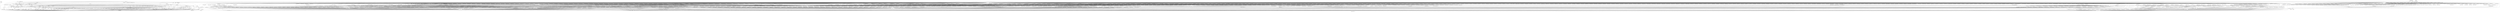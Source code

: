digraph depends {
    node [shape=plaintext]
"alsa-utils-alsamixer" -> "libasound2"
"alsa-utils-alsamixer" -> "libc6"
"alsa-utils-alsamixer" -> "libformw5"
"alsa-utils-alsamixer" -> "libmenuw5"
"alsa-utils-alsamixer" -> "libncursesw5"
"alsa-utils-alsamixer" -> "libpanelw5"
"alsa-utils-alsamixer" -> "libtinfo5"
"angstrom-feed-configs" -> "opkg" [style=dotted]
"angstrom-packagegroup-boot" -> "angstrom-version"
"angstrom-packagegroup-boot" -> "packagegroup-boot"
"avahi-daemon" -> "base-files"
"avahi-daemon" -> "base-passwd"
"avahi-daemon" -> "libavahi-common3"
"avahi-daemon" -> "libavahi-core7"
"avahi-daemon" -> "libc6"
"avahi-daemon" -> "libcap2"
"avahi-daemon" -> "libdaemon0"
"avahi-daemon" -> "libdbus-1-3"
"avahi-daemon" -> "libexpat1"
"avahi-daemon" -> "libnss-mdns" [style=dotted]
"avahi-daemon" -> "shadow"
"avahi-utils" -> "libavahi-client3"
"avahi-utils" -> "libavahi-common3"
"avahi-utils" -> "libc6"
"bluez5" -> "libc6"
"bluez5" -> "libdbus-1-3"
"bluez5" -> "libglib-2.0-0"
"bluez5" -> "libreadline7"
"bluez5" -> "libudev1"
"busybox" -> "busybox-syslog" [style=dotted]
"busybox" -> "busybox-udhcpc" [style=dotted]
"busybox" -> "libc6"
"busybox" -> "update-alternatives-opkg"
"ca-certificates" -> "openssl"
"connman-angstrom-settings" -> "connman"
"connman" -> "bluez5"
"connman-client" -> "connman"
"connman-client" -> "libc6"
"connman-client" -> "libdbus-1-3"
"connman-client" -> "libglib-2.0-0"
"connman-client" -> "libreadline7"
"connman" -> "connman-conf" [style=dotted]
"connman" -> "dbus-1"
"connman" -> "iptables"
"connman" -> "libc6"
"connman" -> "libdbus-1-3"
"connman" -> "libglib-2.0-0"
"connman" -> "libgnutls30"
"connman" -> "ofono"
"connman" -> "update-alternatives-opkg"
"connman" -> "wpa-supplicant"
"cpufreq-tweaks" -> "cpufrequtils"
"cpufrequtils" -> "libc6"
"dbus-1" -> "base-files"
"dbus-1" -> "base-passwd"
"dbus-1" -> "libc6"
"dbus-1" -> "libdbus-1-3"
"dbus-1" -> "libexpat1"
"dbus-1" -> "libsystemd0"
"dbus-1" -> "libx11-6"
"dbus-1" -> "shadow"
"e2fsprogs-e2fsck" -> "libblkid1"
"e2fsprogs-e2fsck" -> "libc6"
"e2fsprogs-e2fsck" -> "libcom-err2"
"e2fsprogs-e2fsck" -> "libe2p2"
"e2fsprogs-e2fsck" -> "libext2fs2"
"e2fsprogs-e2fsck" -> "libuuid1"
"fixmac" -> "ranpwd"
"htop" -> "libc6"
"htop" -> "libncursesw5"
"htop" -> "libtinfo5"
"htop" -> "ncurses-terminfo"
"iptables" -> "kernel-module-iptable-filter" [style=dotted]
"iptables" -> "kernel-module-iptable-nat" [style=dotted]
"iptables" -> "kernel-module-ip-tables" [style=dotted]
"iptables" -> "kernel-module-ipt-masquerade" [style=dotted]
"iptables" -> "kernel-module-nf-conntrack-ipv4" [style=dotted]
"iptables" -> "kernel-module-nf-conntrack" [style=dotted]
"iptables" -> "kernel-module-nf-defrag-ipv4" [style=dotted]
"iptables" -> "kernel-module-nf-nat" [style=dotted]
"iptables" -> "kernel-module-x-tables" [style=dotted]
"iptables" -> "libc6"
"iw" -> "libc6"
"iw" -> "libnl-3-200"
"iw" -> "libnl-genl-3-200"
"kbd" -> "libc6"
"kbd" -> "update-alternatives-opkg"
"kernel-module-adm8211-4.16.1" -> "kernel-module-cfg80211-4.16.1"
"kernel-module-adm8211-4.16.1" -> "kernel-module-eeprom-93cx6-4.16.1"
"kernel-module-adm8211-4.16.1" -> "kernel-module-mac80211-4.16.1"
"kernel-module-adv7170-4.16.1" -> "kernel-module-v4l2-common-4.16.1"
"kernel-module-adv7170-4.16.1" -> "kernel-module-videodev-4.16.1"
"kernel-module-adv7175-4.16.1" -> "kernel-module-v4l2-common-4.16.1"
"kernel-module-adv7175-4.16.1" -> "kernel-module-videodev-4.16.1"
"kernel-module-af9013-4.16.1" -> "kernel-module-firmware-class-4.16.1"
"kernel-module-af9033-4.16.1" -> "kernel-module-dvb-core-4.16.1"
"kernel-module-af9033-4.16.1" -> "kernel-module-regmap-i2c-4.16.1"
"kernel-module-airo-4.16.1" -> "kernel-module-cfg80211-4.16.1"
"kernel-module-altera-ci-4.16.1" -> "kernel-module-dvb-core-4.16.1"
"kernel-module-amd-rng-4.16.1" -> "kernel-module-rng-core-4.16.1"
"kernel-module-ar5523-4.16.1" -> "kernel-module-cfg80211-4.16.1"
"kernel-module-ar5523-4.16.1" -> "kernel-module-firmware-class-4.16.1"
"kernel-module-ar5523-4.16.1" -> "kernel-module-mac80211-4.16.1"
"kernel-module-arptable-filter-4.16.1" -> "kernel-module-arp-tables-4.16.1"
"kernel-module-arptable-filter-4.16.1" -> "kernel-module-x-tables-4.16.1"
"kernel-module-arp-tables-4.16.1" -> "kernel-module-x-tables-4.16.1"
"kernel-module-arpt-mangle-4.16.1" -> "kernel-module-x-tables-4.16.1"
"kernel-module-at76c50x-usb-4.16.1" -> "kernel-module-cfg80211-4.16.1"
"kernel-module-at76c50x-usb-4.16.1" -> "kernel-module-firmware-class-4.16.1"
"kernel-module-at76c50x-usb-4.16.1" -> "kernel-module-mac80211-4.16.1"
"kernel-module-ath-4.16.1" -> "kernel-module-cfg80211-4.16.1"
"kernel-module-ath5k-4.16.1" -> "kernel-module-ath-4.16.1"
"kernel-module-ath5k-4.16.1" -> "kernel-module-cfg80211-4.16.1"
"kernel-module-ath5k-4.16.1" -> "kernel-module-mac80211-4.16.1"
"kernel-module-ath6kl-core-4.16.1" -> "kernel-module-cfg80211-4.16.1"
"kernel-module-ath6kl-core-4.16.1" -> "kernel-module-firmware-class-4.16.1"
"kernel-module-ath6kl-sdio-4.16.1" -> "kernel-module-ath6kl-core-4.16.1"
"kernel-module-ath6kl-usb-4.16.1" -> "kernel-module-ath6kl-core-4.16.1"
"kernel-module-ath9k-4.16.1" -> "kernel-module-ath-4.16.1"
"kernel-module-ath9k-4.16.1" -> "kernel-module-ath9k-common-4.16.1"
"kernel-module-ath9k-4.16.1" -> "kernel-module-ath9k-hw-4.16.1"
"kernel-module-ath9k-4.16.1" -> "kernel-module-cfg80211-4.16.1"
"kernel-module-ath9k-4.16.1" -> "kernel-module-firmware-class-4.16.1"
"kernel-module-ath9k-4.16.1" -> "kernel-module-mac80211-4.16.1"
"kernel-module-ath9k-common-4.16.1" -> "kernel-module-ath-4.16.1"
"kernel-module-ath9k-common-4.16.1" -> "kernel-module-ath9k-hw-4.16.1"
"kernel-module-ath9k-common-4.16.1" -> "kernel-module-cfg80211-4.16.1"
"kernel-module-ath9k-htc-4.16.1" -> "kernel-module-ath-4.16.1"
"kernel-module-ath9k-htc-4.16.1" -> "kernel-module-ath9k-common-4.16.1"
"kernel-module-ath9k-htc-4.16.1" -> "kernel-module-ath9k-hw-4.16.1"
"kernel-module-ath9k-htc-4.16.1" -> "kernel-module-cfg80211-4.16.1"
"kernel-module-ath9k-htc-4.16.1" -> "kernel-module-firmware-class-4.16.1"
"kernel-module-ath9k-htc-4.16.1" -> "kernel-module-mac80211-4.16.1"
"kernel-module-ath9k-hw-4.16.1" -> "kernel-module-ath-4.16.1"
"kernel-module-atmel-4.16.1" -> "kernel-module-cfg80211-4.16.1"
"kernel-module-atmel-4.16.1" -> "kernel-module-firmware-class-4.16.1"
"kernel-module-atmel-pci-4.16.1" -> "kernel-module-atmel-4.16.1"
"kernel-module-au0828-4.16.1" -> "kernel-module-dvb-core-4.16.1"
"kernel-module-au0828-4.16.1" -> "kernel-module-media-4.16.1"
"kernel-module-au0828-4.16.1" -> "kernel-module-tveeprom-4.16.1"
"kernel-module-au0828-4.16.1" -> "kernel-module-v4l2-common-4.16.1"
"kernel-module-au0828-4.16.1" -> "kernel-module-videobuf2-common-4.16.1"
"kernel-module-au0828-4.16.1" -> "kernel-module-videobuf2-v4l2-4.16.1"
"kernel-module-au0828-4.16.1" -> "kernel-module-videobuf2-vmalloc-4.16.1"
"kernel-module-au0828-4.16.1" -> "kernel-module-videodev-4.16.1"
"kernel-module-au8522-decoder-4.16.1" -> "kernel-module-au8522-common-4.16.1"
"kernel-module-au8522-decoder-4.16.1" -> "kernel-module-media-4.16.1"
"kernel-module-au8522-decoder-4.16.1" -> "kernel-module-v4l2-common-4.16.1"
"kernel-module-au8522-decoder-4.16.1" -> "kernel-module-videodev-4.16.1"
"kernel-module-au8522-dig-4.16.1" -> "kernel-module-au8522-common-4.16.1"
"kernel-module-b2c2-flexcop-4.16.1" -> "kernel-module-cx24113-4.16.1"
"kernel-module-b2c2-flexcop-4.16.1" -> "kernel-module-cx24123-4.16.1"
"kernel-module-b2c2-flexcop-4.16.1" -> "kernel-module-dvb-core-4.16.1"
"kernel-module-b2c2-flexcop-4.16.1" -> "kernel-module-firmware-class-4.16.1"
"kernel-module-b2c2-flexcop-4.16.1" -> "kernel-module-s5h1420-4.16.1"
"kernel-module-b2c2-flexcop-pci-4.16.1" -> "kernel-module-b2c2-flexcop-4.16.1"
"kernel-module-b2c2-flexcop-usb-4.16.1" -> "kernel-module-b2c2-flexcop-4.16.1"
"kernel-module-b43-4.16.1" -> "kernel-module-bcma-4.16.1"
"kernel-module-b43-4.16.1" -> "kernel-module-cfg80211-4.16.1"
"kernel-module-b43-4.16.1" -> "kernel-module-firmware-class-4.16.1"
"kernel-module-b43-4.16.1" -> "kernel-module-mac80211-4.16.1"
"kernel-module-b43-4.16.1" -> "kernel-module-rng-core-4.16.1"
"kernel-module-b43-4.16.1" -> "kernel-module-ssb-4.16.1"
"kernel-module-bcm3510-4.16.1" -> "kernel-module-firmware-class-4.16.1"
"kernel-module-blowfish-generic-4.16.1" -> "kernel-module-blowfish-common-4.16.1"
"kernel-module-brcmfmac-4.16.1" -> "kernel-module-brcmutil-4.16.1"
"kernel-module-brcmfmac-4.16.1" -> "kernel-module-cfg80211-4.16.1"
"kernel-module-brcmfmac-4.16.1" -> "kernel-module-firmware-class-4.16.1"
"kernel-module-bridge-4.16.1" -> "kernel-module-llc-4.16.1"
"kernel-module-bridge-4.16.1" -> "kernel-module-stp-4.16.1"
"kernel-module-br-netfilter-4.16.1" -> "kernel-module-bridge-4.16.1"
"kernel-module-bsd-comp-4.16.1" -> "kernel-module-ppp-generic-4.16.1"
"kernel-module-bt819-4.16.1" -> "kernel-module-v4l2-common-4.16.1"
"kernel-module-bt819-4.16.1" -> "kernel-module-videodev-4.16.1"
"kernel-module-bt856-4.16.1" -> "kernel-module-v4l2-common-4.16.1"
"kernel-module-bt856-4.16.1" -> "kernel-module-videodev-4.16.1"
"kernel-module-bt866-4.16.1" -> "kernel-module-v4l2-common-4.16.1"
"kernel-module-bt866-4.16.1" -> "kernel-module-videodev-4.16.1"
"kernel-module-bt878-4.16.1" -> "kernel-module-bttv-4.16.1"
"kernel-module-btcoexist-4.16.1" -> "kernel-module-rtlwifi-4.16.1"
"kernel-module-bttv-4.16.1" -> "kernel-module-firmware-class-4.16.1"
"kernel-module-bttv-4.16.1" -> "kernel-module-i2c-algo-bit-4.16.1"
"kernel-module-bttv-4.16.1" -> "kernel-module-rc-core-4.16.1"
"kernel-module-bttv-4.16.1" -> "kernel-module-tea575x-4.16.1"
"kernel-module-bttv-4.16.1" -> "kernel-module-tveeprom-4.16.1"
"kernel-module-bttv-4.16.1" -> "kernel-module-v4l2-common-4.16.1"
"kernel-module-bttv-4.16.1" -> "kernel-module-videobuf-core-4.16.1"
"kernel-module-bttv-4.16.1" -> "kernel-module-videobuf-dma-sg-4.16.1"
"kernel-module-bttv-4.16.1" -> "kernel-module-videodev-4.16.1"
"kernel-module-budget-4.16.1" -> "kernel-module-budget-core-4.16.1"
"kernel-module-budget-4.16.1" -> "kernel-module-dvb-core-4.16.1"
"kernel-module-budget-4.16.1" -> "kernel-module-firmware-class-4.16.1"
"kernel-module-budget-4.16.1" -> "kernel-module-saa7146-4.16.1"
"kernel-module-budget-av-4.16.1" -> "kernel-module-budget-core-4.16.1"
"kernel-module-budget-av-4.16.1" -> "kernel-module-dvb-core-4.16.1"
"kernel-module-budget-av-4.16.1" -> "kernel-module-firmware-class-4.16.1"
"kernel-module-budget-av-4.16.1" -> "kernel-module-saa7146-4.16.1"
"kernel-module-budget-av-4.16.1" -> "kernel-module-saa7146-vv-4.16.1"
"kernel-module-budget-ci-4.16.1" -> "kernel-module-budget-core-4.16.1"
"kernel-module-budget-ci-4.16.1" -> "kernel-module-dvb-core-4.16.1"
"kernel-module-budget-ci-4.16.1" -> "kernel-module-firmware-class-4.16.1"
"kernel-module-budget-ci-4.16.1" -> "kernel-module-rc-core-4.16.1"
"kernel-module-budget-ci-4.16.1" -> "kernel-module-saa7146-4.16.1"
"kernel-module-budget-core-4.16.1" -> "kernel-module-dvb-core-4.16.1"
"kernel-module-budget-core-4.16.1" -> "kernel-module-saa7146-4.16.1"
"kernel-module-budget-core-4.16.1" -> "kernel-module-ttpci-eeprom-4.16.1"
"kernel-module-budget-patch-4.16.1" -> "kernel-module-budget-core-4.16.1"
"kernel-module-budget-patch-4.16.1" -> "kernel-module-dvb-core-4.16.1"
"kernel-module-budget-patch-4.16.1" -> "kernel-module-saa7146-4.16.1"
"kernel-module-can-bcm-4.16.1" -> "kernel-module-can-4.16.1"
"kernel-module-can-gw-4.16.1" -> "kernel-module-can-4.16.1"
"kernel-module-can-raw-4.16.1" -> "kernel-module-can-4.16.1"
"kernel-module-carl9170-4.16.1" -> "kernel-module-ath-4.16.1"
"kernel-module-carl9170-4.16.1" -> "kernel-module-cfg80211-4.16.1"
"kernel-module-carl9170-4.16.1" -> "kernel-module-firmware-class-4.16.1"
"kernel-module-carl9170-4.16.1" -> "kernel-module-mac80211-4.16.1"
"kernel-module-cast5-generic-4.16.1" -> "kernel-module-cast-common-4.16.1"
"kernel-module-cast6-generic-4.16.1" -> "kernel-module-cast-common-4.16.1"
"kernel-module-cfg80211-4.16.1" -> "kernel-module-firmware-class-4.16.1"
"kernel-module-cpia2-4.16.1" -> "kernel-module-firmware-class-4.16.1"
"kernel-module-cpia2-4.16.1" -> "kernel-module-v4l2-common-4.16.1"
"kernel-module-cpia2-4.16.1" -> "kernel-module-videodev-4.16.1"
"kernel-module-cs3308-4.16.1" -> "kernel-module-v4l2-common-4.16.1"
"kernel-module-cs3308-4.16.1" -> "kernel-module-videodev-4.16.1"
"kernel-module-cs5345-4.16.1" -> "kernel-module-v4l2-common-4.16.1"
"kernel-module-cs5345-4.16.1" -> "kernel-module-videodev-4.16.1"
"kernel-module-cs53l32a-4.16.1" -> "kernel-module-v4l2-common-4.16.1"
"kernel-module-cs53l32a-4.16.1" -> "kernel-module-videodev-4.16.1"
"kernel-module-cx18-4.16.1" -> "kernel-module-cx2341x-4.16.1"
"kernel-module-cx18-4.16.1" -> "kernel-module-dvb-core-4.16.1"
"kernel-module-cx18-4.16.1" -> "kernel-module-firmware-class-4.16.1"
"kernel-module-cx18-4.16.1" -> "kernel-module-i2c-algo-bit-4.16.1"
"kernel-module-cx18-4.16.1" -> "kernel-module-tveeprom-4.16.1"
"kernel-module-cx18-4.16.1" -> "kernel-module-v4l2-common-4.16.1"
"kernel-module-cx18-4.16.1" -> "kernel-module-videobuf-core-4.16.1"
"kernel-module-cx18-4.16.1" -> "kernel-module-videobuf-vmalloc-4.16.1"
"kernel-module-cx18-4.16.1" -> "kernel-module-videodev-4.16.1"
"kernel-module-cx18-alsa-4.16.1" -> "kernel-module-cx18-4.16.1"
"kernel-module-cx18-alsa-4.16.1" -> "kernel-module-snd-4.16.1"
"kernel-module-cx18-alsa-4.16.1" -> "kernel-module-snd-pcm-4.16.1"
"kernel-module-cx231xx-4.16.1" -> "kernel-module-cx2341x-4.16.1"
"kernel-module-cx231xx-4.16.1" -> "kernel-module-firmware-class-4.16.1"
"kernel-module-cx231xx-4.16.1" -> "kernel-module-i2c-mux-4.16.1"
"kernel-module-cx231xx-4.16.1" -> "kernel-module-media-4.16.1"
"kernel-module-cx231xx-4.16.1" -> "kernel-module-rc-core-4.16.1"
"kernel-module-cx231xx-4.16.1" -> "kernel-module-tveeprom-4.16.1"
"kernel-module-cx231xx-4.16.1" -> "kernel-module-v4l2-common-4.16.1"
"kernel-module-cx231xx-4.16.1" -> "kernel-module-videobuf-core-4.16.1"
"kernel-module-cx231xx-4.16.1" -> "kernel-module-videobuf-vmalloc-4.16.1"
"kernel-module-cx231xx-4.16.1" -> "kernel-module-videodev-4.16.1"
"kernel-module-cx231xx-alsa-4.16.1" -> "kernel-module-cx231xx-4.16.1"
"kernel-module-cx231xx-alsa-4.16.1" -> "kernel-module-snd-4.16.1"
"kernel-module-cx231xx-alsa-4.16.1" -> "kernel-module-snd-pcm-4.16.1"
"kernel-module-cx231xx-dvb-4.16.1" -> "kernel-module-cx231xx-4.16.1"
"kernel-module-cx231xx-dvb-4.16.1" -> "kernel-module-dvb-core-4.16.1"
"kernel-module-cx2341x-4.16.1" -> "kernel-module-v4l2-common-4.16.1"
"kernel-module-cx2341x-4.16.1" -> "kernel-module-videodev-4.16.1"
"kernel-module-cx23885-4.16.1" -> "kernel-module-altera-ci-4.16.1"
"kernel-module-cx23885-4.16.1" -> "kernel-module-altera-stapl-4.16.1"
"kernel-module-cx23885-4.16.1" -> "kernel-module-cx2341x-4.16.1"
"kernel-module-cx23885-4.16.1" -> "kernel-module-dvb-core-4.16.1"
"kernel-module-cx23885-4.16.1" -> "kernel-module-firmware-class-4.16.1"
"kernel-module-cx23885-4.16.1" -> "kernel-module-m88ds3103-4.16.1"
"kernel-module-cx23885-4.16.1" -> "kernel-module-rc-core-4.16.1"
"kernel-module-cx23885-4.16.1" -> "kernel-module-snd-4.16.1"
"kernel-module-cx23885-4.16.1" -> "kernel-module-snd-pcm-4.16.1"
"kernel-module-cx23885-4.16.1" -> "kernel-module-tda18271-4.16.1"
"kernel-module-cx23885-4.16.1" -> "kernel-module-tveeprom-4.16.1"
"kernel-module-cx23885-4.16.1" -> "kernel-module-v4l2-common-4.16.1"
"kernel-module-cx23885-4.16.1" -> "kernel-module-videobuf2-common-4.16.1"
"kernel-module-cx23885-4.16.1" -> "kernel-module-videobuf2-dma-sg-4.16.1"
"kernel-module-cx23885-4.16.1" -> "kernel-module-videobuf2-dvb-4.16.1"
"kernel-module-cx23885-4.16.1" -> "kernel-module-videobuf2-v4l2-4.16.1"
"kernel-module-cx23885-4.16.1" -> "kernel-module-videodev-4.16.1"
"kernel-module-cx24116-4.16.1" -> "kernel-module-firmware-class-4.16.1"
"kernel-module-cx24117-4.16.1" -> "kernel-module-firmware-class-4.16.1"
"kernel-module-cx24120-4.16.1" -> "kernel-module-firmware-class-4.16.1"
"kernel-module-cx25821-4.16.1" -> "kernel-module-videobuf2-common-4.16.1"
"kernel-module-cx25821-4.16.1" -> "kernel-module-videobuf2-dma-sg-4.16.1"
"kernel-module-cx25821-4.16.1" -> "kernel-module-videobuf2-v4l2-4.16.1"
"kernel-module-cx25821-4.16.1" -> "kernel-module-videodev-4.16.1"
"kernel-module-cx25821-alsa-4.16.1" -> "kernel-module-cx25821-4.16.1"
"kernel-module-cx25821-alsa-4.16.1" -> "kernel-module-snd-4.16.1"
"kernel-module-cx25821-alsa-4.16.1" -> "kernel-module-snd-pcm-4.16.1"
"kernel-module-cx25840-4.16.1" -> "kernel-module-firmware-class-4.16.1"
"kernel-module-cx25840-4.16.1" -> "kernel-module-media-4.16.1"
"kernel-module-cx25840-4.16.1" -> "kernel-module-v4l2-common-4.16.1"
"kernel-module-cx25840-4.16.1" -> "kernel-module-videodev-4.16.1"
"kernel-module-cx8800-4.16.1" -> "kernel-module-cx88xx-4.16.1"
"kernel-module-cx8800-4.16.1" -> "kernel-module-v4l2-common-4.16.1"
"kernel-module-cx8800-4.16.1" -> "kernel-module-videobuf2-common-4.16.1"
"kernel-module-cx8800-4.16.1" -> "kernel-module-videobuf2-dma-sg-4.16.1"
"kernel-module-cx8800-4.16.1" -> "kernel-module-videobuf2-v4l2-4.16.1"
"kernel-module-cx8800-4.16.1" -> "kernel-module-videodev-4.16.1"
"kernel-module-cx8802-4.16.1" -> "kernel-module-cx88xx-4.16.1"
"kernel-module-cx8802-4.16.1" -> "kernel-module-videobuf2-common-4.16.1"
"kernel-module-cx88-alsa-4.16.1" -> "kernel-module-cx88xx-4.16.1"
"kernel-module-cx88-alsa-4.16.1" -> "kernel-module-snd-4.16.1"
"kernel-module-cx88-alsa-4.16.1" -> "kernel-module-snd-pcm-4.16.1"
"kernel-module-cx88-alsa-4.16.1" -> "kernel-module-videodev-4.16.1"
"kernel-module-cx88-blackbird-4.16.1" -> "kernel-module-cx2341x-4.16.1"
"kernel-module-cx88-blackbird-4.16.1" -> "kernel-module-cx8800-4.16.1"
"kernel-module-cx88-blackbird-4.16.1" -> "kernel-module-cx8802-4.16.1"
"kernel-module-cx88-blackbird-4.16.1" -> "kernel-module-cx88xx-4.16.1"
"kernel-module-cx88-blackbird-4.16.1" -> "kernel-module-firmware-class-4.16.1"
"kernel-module-cx88-blackbird-4.16.1" -> "kernel-module-v4l2-common-4.16.1"
"kernel-module-cx88-blackbird-4.16.1" -> "kernel-module-videobuf2-common-4.16.1"
"kernel-module-cx88-blackbird-4.16.1" -> "kernel-module-videobuf2-dma-sg-4.16.1"
"kernel-module-cx88-blackbird-4.16.1" -> "kernel-module-videobuf2-v4l2-4.16.1"
"kernel-module-cx88-blackbird-4.16.1" -> "kernel-module-videodev-4.16.1"
"kernel-module-cx88-dvb-4.16.1" -> "kernel-module-cx8802-4.16.1"
"kernel-module-cx88-dvb-4.16.1" -> "kernel-module-cx88-vp3054-i2c-4.16.1"
"kernel-module-cx88-dvb-4.16.1" -> "kernel-module-cx88xx-4.16.1"
"kernel-module-cx88-dvb-4.16.1" -> "kernel-module-dvb-core-4.16.1"
"kernel-module-cx88-dvb-4.16.1" -> "kernel-module-videobuf2-common-4.16.1"
"kernel-module-cx88-dvb-4.16.1" -> "kernel-module-videobuf2-dma-sg-4.16.1"
"kernel-module-cx88-dvb-4.16.1" -> "kernel-module-videobuf2-dvb-4.16.1"
"kernel-module-cx88-dvb-4.16.1" -> "kernel-module-videobuf2-v4l2-4.16.1"
"kernel-module-cx88-vp3054-i2c-4.16.1" -> "kernel-module-i2c-algo-bit-4.16.1"
"kernel-module-cx88xx-4.16.1" -> "kernel-module-i2c-algo-bit-4.16.1"
"kernel-module-cx88xx-4.16.1" -> "kernel-module-rc-core-4.16.1"
"kernel-module-cx88xx-4.16.1" -> "kernel-module-tveeprom-4.16.1"
"kernel-module-cx88xx-4.16.1" -> "kernel-module-v4l2-common-4.16.1"
"kernel-module-cx88xx-4.16.1" -> "kernel-module-videobuf2-common-4.16.1"
"kernel-module-cx88xx-4.16.1" -> "kernel-module-videodev-4.16.1"
"kernel-module-cxd2820r-4.16.1" -> "kernel-module-dvb-core-4.16.1"
"kernel-module-cxd2820r-4.16.1" -> "kernel-module-regmap-i2c-4.16.1"
"kernel-module-cxd2841er-4.16.1" -> "kernel-module-dvb-core-4.16.1"
"kernel-module-ddbridge-4.16.1" -> "kernel-module-dvb-core-4.16.1"
"kernel-module-dib3000mc-4.16.1" -> "kernel-module-dibx000-common-4.16.1"
"kernel-module-dib7000m-4.16.1" -> "kernel-module-dibx000-common-4.16.1"
"kernel-module-dib7000p-4.16.1" -> "kernel-module-dibx000-common-4.16.1"
"kernel-module-dib7000p-4.16.1" -> "kernel-module-dvb-core-4.16.1"
"kernel-module-dib8000-4.16.1" -> "kernel-module-dibx000-common-4.16.1"
"kernel-module-dib8000-4.16.1" -> "kernel-module-dvb-core-4.16.1"
"kernel-module-dm1105-4.16.1" -> "kernel-module-dvb-core-4.16.1"
"kernel-module-dm1105-4.16.1" -> "kernel-module-i2c-algo-bit-4.16.1"
"kernel-module-dm1105-4.16.1" -> "kernel-module-rc-core-4.16.1"
"kernel-module-drx39xyj-4.16.1" -> "kernel-module-firmware-class-4.16.1"
"kernel-module-drxd-4.16.1" -> "kernel-module-firmware-class-4.16.1"
"kernel-module-drxk-4.16.1" -> "kernel-module-dvb-core-4.16.1"
"kernel-module-drxk-4.16.1" -> "kernel-module-firmware-class-4.16.1"
"kernel-module-ds3000-4.16.1" -> "kernel-module-firmware-class-4.16.1"
"kernel-module-dsbr100-4.16.1" -> "kernel-module-videodev-4.16.1"
"kernel-module-dst-4.16.1" -> "kernel-module-bt878-4.16.1"
"kernel-module-dst-4.16.1" -> "kernel-module-dvb-core-4.16.1"
"kernel-module-dst-ca-4.16.1" -> "kernel-module-dst-4.16.1"
"kernel-module-dst-ca-4.16.1" -> "kernel-module-dvb-core-4.16.1"
"kernel-module-dvb-bt8xx-4.16.1" -> "kernel-module-bt878-4.16.1"
"kernel-module-dvb-bt8xx-4.16.1" -> "kernel-module-bttv-4.16.1"
"kernel-module-dvb-bt8xx-4.16.1" -> "kernel-module-dvb-core-4.16.1"
"kernel-module-dvb-bt8xx-4.16.1" -> "kernel-module-firmware-class-4.16.1"
"kernel-module-dvb-ttpci-4.16.1" -> "kernel-module-dvb-core-4.16.1"
"kernel-module-dvb-ttpci-4.16.1" -> "kernel-module-firmware-class-4.16.1"
"kernel-module-dvb-ttpci-4.16.1" -> "kernel-module-saa7146-4.16.1"
"kernel-module-dvb-ttpci-4.16.1" -> "kernel-module-saa7146-vv-4.16.1"
"kernel-module-dvb-ttpci-4.16.1" -> "kernel-module-ttpci-eeprom-4.16.1"
"kernel-module-dvb-ttusb-budget-4.16.1" -> "kernel-module-dvb-core-4.16.1"
"kernel-module-dvb-ttusb-budget-4.16.1" -> "kernel-module-firmware-class-4.16.1"
"kernel-module-dvb-usb-4.16.1" -> "kernel-module-dvb-core-4.16.1"
"kernel-module-dvb-usb-4.16.1" -> "kernel-module-firmware-class-4.16.1"
"kernel-module-dvb-usb-4.16.1" -> "kernel-module-rc-core-4.16.1"
"kernel-module-dvb-usb-a800-4.16.1" -> "kernel-module-dvb-usb-4.16.1"
"kernel-module-dvb-usb-a800-4.16.1" -> "kernel-module-dvb-usb-dibusb-common-4.16.1"
"kernel-module-dvb-usb-a800-4.16.1" -> "kernel-module-dvb-usb-dibusb-mc-common-4.16.1"
"kernel-module-dvb-usb-a800-4.16.1" -> "kernel-module-rc-core-4.16.1"
"kernel-module-dvb-usb-af9005-4.16.1" -> "kernel-module-dvb-usb-4.16.1"
"kernel-module-dvb-usb-af9015-4.16.1" -> "kernel-module-dvb-usb-v2-4.16.1"
"kernel-module-dvb-usb-af9015-4.16.1" -> "kernel-module-rc-core-4.16.1"
"kernel-module-dvb-usb-af9035-4.16.1" -> "kernel-module-dvb-usb-v2-4.16.1"
"kernel-module-dvb-usb-af9035-4.16.1" -> "kernel-module-rc-core-4.16.1"
"kernel-module-dvb-usb-anysee-4.16.1" -> "kernel-module-dvb-core-4.16.1"
"kernel-module-dvb-usb-anysee-4.16.1" -> "kernel-module-dvb-usb-v2-4.16.1"
"kernel-module-dvb-usb-anysee-4.16.1" -> "kernel-module-rc-core-4.16.1"
"kernel-module-dvb-usb-au6610-4.16.1" -> "kernel-module-dvb-usb-v2-4.16.1"
"kernel-module-dvb-usb-az6007-4.16.1" -> "kernel-module-cypress-firmware-4.16.1"
"kernel-module-dvb-usb-az6007-4.16.1" -> "kernel-module-dvb-core-4.16.1"
"kernel-module-dvb-usb-az6007-4.16.1" -> "kernel-module-dvb-usb-v2-4.16.1"
"kernel-module-dvb-usb-az6007-4.16.1" -> "kernel-module-rc-core-4.16.1"
"kernel-module-dvb-usb-az6027-4.16.1" -> "kernel-module-dvb-core-4.16.1"
"kernel-module-dvb-usb-az6027-4.16.1" -> "kernel-module-dvb-usb-4.16.1"
"kernel-module-dvb-usb-az6027-4.16.1" -> "kernel-module-stb0899-4.16.1"
"kernel-module-dvb-usb-az6027-4.16.1" -> "kernel-module-stb6100-4.16.1"
"kernel-module-dvb-usb-ce6230-4.16.1" -> "kernel-module-dvb-usb-v2-4.16.1"
"kernel-module-dvb-usb-cinergyt2-4.16.1" -> "kernel-module-dvb-usb-4.16.1"
"kernel-module-dvb-usb-cxusb-4.16.1" -> "kernel-module-dib0070-4.16.1"
"kernel-module-dvb-usb-cxusb-4.16.1" -> "kernel-module-dvb-usb-4.16.1"
"kernel-module-dvb-usb-cxusb-4.16.1" -> "kernel-module-rc-core-4.16.1"
"kernel-module-dvb-usb-dib0700-4.16.1" -> "kernel-module-dib0070-4.16.1"
"kernel-module-dvb-usb-dib0700-4.16.1" -> "kernel-module-dib0090-4.16.1"
"kernel-module-dvb-usb-dib0700-4.16.1" -> "kernel-module-dib3000mc-4.16.1"
"kernel-module-dvb-usb-dib0700-4.16.1" -> "kernel-module-dib7000m-4.16.1"
"kernel-module-dvb-usb-dib0700-4.16.1" -> "kernel-module-dibx000-common-4.16.1"
"kernel-module-dvb-usb-dib0700-4.16.1" -> "kernel-module-dvb-usb-4.16.1"
"kernel-module-dvb-usb-dib0700-4.16.1" -> "kernel-module-firmware-class-4.16.1"
"kernel-module-dvb-usb-dib0700-4.16.1" -> "kernel-module-rc-core-4.16.1"
"kernel-module-dvb-usb-dibusb-common-4.16.1" -> "kernel-module-dvb-usb-4.16.1"
"kernel-module-dvb-usb-dibusb-mb-4.16.1" -> "kernel-module-dvb-usb-4.16.1"
"kernel-module-dvb-usb-dibusb-mb-4.16.1" -> "kernel-module-dvb-usb-dibusb-common-4.16.1"
"kernel-module-dvb-usb-dibusb-mc-4.16.1" -> "kernel-module-dvb-usb-4.16.1"
"kernel-module-dvb-usb-dibusb-mc-4.16.1" -> "kernel-module-dvb-usb-dibusb-common-4.16.1"
"kernel-module-dvb-usb-dibusb-mc-4.16.1" -> "kernel-module-dvb-usb-dibusb-mc-common-4.16.1"
"kernel-module-dvb-usb-dibusb-mc-common-4.16.1" -> "kernel-module-dib3000mc-4.16.1"
"kernel-module-dvb-usb-dibusb-mc-common-4.16.1" -> "kernel-module-dvb-usb-dibusb-common-4.16.1"
"kernel-module-dvb-usb-digitv-4.16.1" -> "kernel-module-dvb-usb-4.16.1"
"kernel-module-dvb-usb-dtt200u-4.16.1" -> "kernel-module-dvb-usb-4.16.1"
"kernel-module-dvb-usb-dtt200u-4.16.1" -> "kernel-module-rc-core-4.16.1"
"kernel-module-dvb-usb-dtv5100-4.16.1" -> "kernel-module-dvb-usb-4.16.1"
"kernel-module-dvb-usb-dw2102-4.16.1" -> "kernel-module-dvb-core-4.16.1"
"kernel-module-dvb-usb-dw2102-4.16.1" -> "kernel-module-dvb-usb-4.16.1"
"kernel-module-dvb-usb-dw2102-4.16.1" -> "kernel-module-firmware-class-4.16.1"
"kernel-module-dvb-usb-dw2102-4.16.1" -> "kernel-module-rc-core-4.16.1"
"kernel-module-dvb-usb-ec168-4.16.1" -> "kernel-module-dvb-usb-v2-4.16.1"
"kernel-module-dvb-usb-friio-4.16.1" -> "kernel-module-dvb-usb-4.16.1"
"kernel-module-dvb-usb-gl861-4.16.1" -> "kernel-module-dvb-usb-v2-4.16.1"
"kernel-module-dvb-usb-gp8psk-4.16.1" -> "kernel-module-dvb-usb-4.16.1"
"kernel-module-dvb-usb-gp8psk-4.16.1" -> "kernel-module-firmware-class-4.16.1"
"kernel-module-dvb-usb-lmedm04-4.16.1" -> "kernel-module-dvb-core-4.16.1"
"kernel-module-dvb-usb-lmedm04-4.16.1" -> "kernel-module-dvb-usb-v2-4.16.1"
"kernel-module-dvb-usb-lmedm04-4.16.1" -> "kernel-module-firmware-class-4.16.1"
"kernel-module-dvb-usb-lmedm04-4.16.1" -> "kernel-module-rc-core-4.16.1"
"kernel-module-dvb-usb-m920x-4.16.1" -> "kernel-module-dvb-usb-4.16.1"
"kernel-module-dvb-usb-m920x-4.16.1" -> "kernel-module-rc-core-4.16.1"
"kernel-module-dvb-usb-mxl111sf-4.16.1" -> "kernel-module-dvb-usb-v2-4.16.1"
"kernel-module-dvb-usb-mxl111sf-4.16.1" -> "kernel-module-tveeprom-4.16.1"
"kernel-module-dvb-usb-nova-t-usb2-4.16.1" -> "kernel-module-dvb-usb-4.16.1"
"kernel-module-dvb-usb-nova-t-usb2-4.16.1" -> "kernel-module-dvb-usb-dibusb-common-4.16.1"
"kernel-module-dvb-usb-nova-t-usb2-4.16.1" -> "kernel-module-dvb-usb-dibusb-mc-common-4.16.1"
"kernel-module-dvb-usb-opera-4.16.1" -> "kernel-module-dvb-usb-4.16.1"
"kernel-module-dvb-usb-opera-4.16.1" -> "kernel-module-firmware-class-4.16.1"
"kernel-module-dvb-usb-pctv452e-4.16.1" -> "kernel-module-dvb-core-4.16.1"
"kernel-module-dvb-usb-pctv452e-4.16.1" -> "kernel-module-dvb-usb-4.16.1"
"kernel-module-dvb-usb-pctv452e-4.16.1" -> "kernel-module-rc-core-4.16.1"
"kernel-module-dvb-usb-pctv452e-4.16.1" -> "kernel-module-ttpci-eeprom-4.16.1"
"kernel-module-dvb-usb-rtl28xxu-4.16.1" -> "kernel-module-dvb-usb-v2-4.16.1"
"kernel-module-dvb-usb-rtl28xxu-4.16.1" -> "kernel-module-rc-core-4.16.1"
"kernel-module-dvb-usb-technisat-usb2-4.16.1" -> "kernel-module-dvb-core-4.16.1"
"kernel-module-dvb-usb-technisat-usb2-4.16.1" -> "kernel-module-dvb-usb-4.16.1"
"kernel-module-dvb-usb-technisat-usb2-4.16.1" -> "kernel-module-rc-core-4.16.1"
"kernel-module-dvb-usb-ttusb2-4.16.1" -> "kernel-module-dvb-core-4.16.1"
"kernel-module-dvb-usb-ttusb2-4.16.1" -> "kernel-module-dvb-usb-4.16.1"
"kernel-module-dvb-usb-ttusb2-4.16.1" -> "kernel-module-rc-core-4.16.1"
"kernel-module-dvb-usb-umt-010-4.16.1" -> "kernel-module-dvb-usb-4.16.1"
"kernel-module-dvb-usb-umt-010-4.16.1" -> "kernel-module-dvb-usb-dibusb-common-4.16.1"
"kernel-module-dvb-usb-v2-4.16.1" -> "kernel-module-dvb-core-4.16.1"
"kernel-module-dvb-usb-v2-4.16.1" -> "kernel-module-firmware-class-4.16.1"
"kernel-module-dvb-usb-v2-4.16.1" -> "kernel-module-rc-core-4.16.1"
"kernel-module-dvb-usb-vp702x-4.16.1" -> "kernel-module-dvb-usb-4.16.1"
"kernel-module-dvb-usb-vp7045-4.16.1" -> "kernel-module-dvb-usb-4.16.1"
"kernel-module-dvb-usb-vp7045-4.16.1" -> "kernel-module-rc-core-4.16.1"
"kernel-module-e4000-4.16.1" -> "kernel-module-regmap-i2c-4.16.1"
"kernel-module-e4000-4.16.1" -> "kernel-module-v4l2-common-4.16.1"
"kernel-module-e4000-4.16.1" -> "kernel-module-videodev-4.16.1"
"kernel-module-earth-pt1-4.16.1" -> "kernel-module-dvb-core-4.16.1"
"kernel-module-ebt-802-3-4.16.1" -> "kernel-module-x-tables-4.16.1"
"kernel-module-ebtable-broute-4.16.1" -> "kernel-module-bridge-4.16.1"
"kernel-module-ebtable-broute-4.16.1" -> "kernel-module-ebtables-4.16.1"
"kernel-module-ebtable-filter-4.16.1" -> "kernel-module-ebtables-4.16.1"
"kernel-module-ebtable-nat-4.16.1" -> "kernel-module-ebtables-4.16.1"
"kernel-module-ebtables-4.16.1" -> "kernel-module-x-tables-4.16.1"
"kernel-module-ebt-among-4.16.1" -> "kernel-module-x-tables-4.16.1"
"kernel-module-ebt-arp-4.16.1" -> "kernel-module-x-tables-4.16.1"
"kernel-module-ebt-arpreply-4.16.1" -> "kernel-module-x-tables-4.16.1"
"kernel-module-ebt-dnat-4.16.1" -> "kernel-module-x-tables-4.16.1"
"kernel-module-ebt-ip-4.16.1" -> "kernel-module-x-tables-4.16.1"
"kernel-module-ebt-ip6-4.16.1" -> "kernel-module-x-tables-4.16.1"
"kernel-module-ebt-limit-4.16.1" -> "kernel-module-x-tables-4.16.1"
"kernel-module-ebt-log-4.16.1" -> "kernel-module-x-tables-4.16.1"
"kernel-module-ebt-mark-4.16.1" -> "kernel-module-x-tables-4.16.1"
"kernel-module-ebt-mark-m-4.16.1" -> "kernel-module-x-tables-4.16.1"
"kernel-module-ebt-nflog-4.16.1" -> "kernel-module-x-tables-4.16.1"
"kernel-module-ebt-pkttype-4.16.1" -> "kernel-module-x-tables-4.16.1"
"kernel-module-ebt-redirect-4.16.1" -> "kernel-module-x-tables-4.16.1"
"kernel-module-ebt-snat-4.16.1" -> "kernel-module-x-tables-4.16.1"
"kernel-module-ebt-stp-4.16.1" -> "kernel-module-x-tables-4.16.1"
"kernel-module-ebt-vlan-4.16.1" -> "kernel-module-x-tables-4.16.1"
"kernel-module-em28xx-4.16.1" -> "kernel-module-media-4.16.1"
"kernel-module-em28xx-4.16.1" -> "kernel-module-tveeprom-4.16.1"
"kernel-module-em28xx-4.16.1" -> "kernel-module-v4l2-common-4.16.1"
"kernel-module-em28xx-alsa-4.16.1" -> "kernel-module-em28xx-4.16.1"
"kernel-module-em28xx-alsa-4.16.1" -> "kernel-module-snd-4.16.1"
"kernel-module-em28xx-alsa-4.16.1" -> "kernel-module-snd-pcm-4.16.1"
"kernel-module-em28xx-dvb-4.16.1" -> "kernel-module-dvb-core-4.16.1"
"kernel-module-em28xx-dvb-4.16.1" -> "kernel-module-em28xx-4.16.1"
"kernel-module-em28xx-rc-4.16.1" -> "kernel-module-em28xx-4.16.1"
"kernel-module-em28xx-rc-4.16.1" -> "kernel-module-rc-core-4.16.1"
"kernel-module-fc2580-4.16.1" -> "kernel-module-regmap-i2c-4.16.1"
"kernel-module-fc2580-4.16.1" -> "kernel-module-v4l2-common-4.16.1"
"kernel-module-fc2580-4.16.1" -> "kernel-module-videodev-4.16.1"
"kernel-module-g-acm-ms-4.16.1" -> "kernel-module-libcomposite-4.16.1"
"kernel-module-g-acm-ms-4.16.1" -> "kernel-module-usb-f-mass-storage-4.16.1"
"kernel-module-gadgetfs-4.16.1" -> "kernel-module-udc-core-4.16.1"
"kernel-module-g-audio-4.16.1" -> "kernel-module-libcomposite-4.16.1"
"kernel-module-g-cdc-4.16.1" -> "kernel-module-libcomposite-4.16.1"
"kernel-module-g-cdc-4.16.1" -> "kernel-module-u-ether-4.16.1"
"kernel-module-g-dbgp-4.16.1" -> "kernel-module-libcomposite-4.16.1"
"kernel-module-g-dbgp-4.16.1" -> "kernel-module-udc-core-4.16.1"
"kernel-module-g-dbgp-4.16.1" -> "kernel-module-u-serial-4.16.1"
"kernel-module-geode-rng-4.16.1" -> "kernel-module-rng-core-4.16.1"
"kernel-module-g-ether-4.16.1" -> "kernel-module-libcomposite-4.16.1"
"kernel-module-g-ether-4.16.1" -> "kernel-module-u-ether-4.16.1"
"kernel-module-g-ether-4.16.1" -> "kernel-module-usb-f-rndis-4.16.1"
"kernel-module-g-ffs-4.16.1" -> "kernel-module-libcomposite-4.16.1"
"kernel-module-g-ffs-4.16.1" -> "kernel-module-usb-f-fs-4.16.1"
"kernel-module-ghash-generic-4.16.1" -> "kernel-module-gf128mul-4.16.1"
"kernel-module-g-hid-4.16.1" -> "kernel-module-libcomposite-4.16.1"
"kernel-module-g-mass-storage-4.16.1" -> "kernel-module-libcomposite-4.16.1"
"kernel-module-g-mass-storage-4.16.1" -> "kernel-module-usb-f-mass-storage-4.16.1"
"kernel-module-g-midi-4.16.1" -> "kernel-module-libcomposite-4.16.1"
"kernel-module-g-multi-4.16.1" -> "kernel-module-libcomposite-4.16.1"
"kernel-module-g-multi-4.16.1" -> "kernel-module-u-ether-4.16.1"
"kernel-module-g-multi-4.16.1" -> "kernel-module-usb-f-mass-storage-4.16.1"
"kernel-module-g-ncm-4.16.1" -> "kernel-module-libcomposite-4.16.1"
"kernel-module-g-ncm-4.16.1" -> "kernel-module-u-ether-4.16.1"
"kernel-module-g-printer-4.16.1" -> "kernel-module-libcomposite-4.16.1"
"kernel-module-g-printer-4.16.1" -> "kernel-module-udc-core-4.16.1"
"kernel-module-g-serial-4.16.1" -> "kernel-module-libcomposite-4.16.1"
"kernel-module-gspca-benq-4.16.1" -> "kernel-module-gspca-main-4.16.1"
"kernel-module-gspca-conex-4.16.1" -> "kernel-module-gspca-main-4.16.1"
"kernel-module-gspca-conex-4.16.1" -> "kernel-module-videodev-4.16.1"
"kernel-module-gspca-cpia1-4.16.1" -> "kernel-module-gspca-main-4.16.1"
"kernel-module-gspca-cpia1-4.16.1" -> "kernel-module-videodev-4.16.1"
"kernel-module-gspca-etoms-4.16.1" -> "kernel-module-gspca-main-4.16.1"
"kernel-module-gspca-etoms-4.16.1" -> "kernel-module-videodev-4.16.1"
"kernel-module-gspca-finepix-4.16.1" -> "kernel-module-gspca-main-4.16.1"
"kernel-module-gspca-gl860-4.16.1" -> "kernel-module-gspca-main-4.16.1"
"kernel-module-gspca-gl860-4.16.1" -> "kernel-module-videodev-4.16.1"
"kernel-module-gspca-jeilinj-4.16.1" -> "kernel-module-gspca-main-4.16.1"
"kernel-module-gspca-jeilinj-4.16.1" -> "kernel-module-videodev-4.16.1"
"kernel-module-gspca-jl2005bcd-4.16.1" -> "kernel-module-gspca-main-4.16.1"
"kernel-module-gspca-kinect-4.16.1" -> "kernel-module-gspca-main-4.16.1"
"kernel-module-gspca-konica-4.16.1" -> "kernel-module-gspca-main-4.16.1"
"kernel-module-gspca-konica-4.16.1" -> "kernel-module-videodev-4.16.1"
"kernel-module-gspca-m5602-4.16.1" -> "kernel-module-gspca-main-4.16.1"
"kernel-module-gspca-m5602-4.16.1" -> "kernel-module-videodev-4.16.1"
"kernel-module-gspca-main-4.16.1" -> "kernel-module-v4l2-common-4.16.1"
"kernel-module-gspca-main-4.16.1" -> "kernel-module-videodev-4.16.1"
"kernel-module-gspca-mars-4.16.1" -> "kernel-module-gspca-main-4.16.1"
"kernel-module-gspca-mars-4.16.1" -> "kernel-module-videodev-4.16.1"
"kernel-module-gspca-mr97310a-4.16.1" -> "kernel-module-gspca-main-4.16.1"
"kernel-module-gspca-mr97310a-4.16.1" -> "kernel-module-videodev-4.16.1"
"kernel-module-gspca-nw80x-4.16.1" -> "kernel-module-gspca-main-4.16.1"
"kernel-module-gspca-nw80x-4.16.1" -> "kernel-module-videodev-4.16.1"
"kernel-module-gspca-ov519-4.16.1" -> "kernel-module-gspca-main-4.16.1"
"kernel-module-gspca-ov519-4.16.1" -> "kernel-module-videodev-4.16.1"
"kernel-module-gspca-ov534-4.16.1" -> "kernel-module-gspca-main-4.16.1"
"kernel-module-gspca-ov534-4.16.1" -> "kernel-module-videodev-4.16.1"
"kernel-module-gspca-ov534-9-4.16.1" -> "kernel-module-gspca-main-4.16.1"
"kernel-module-gspca-ov534-9-4.16.1" -> "kernel-module-videodev-4.16.1"
"kernel-module-gspca-pac207-4.16.1" -> "kernel-module-gspca-main-4.16.1"
"kernel-module-gspca-pac207-4.16.1" -> "kernel-module-videodev-4.16.1"
"kernel-module-gspca-pac7302-4.16.1" -> "kernel-module-gspca-main-4.16.1"
"kernel-module-gspca-pac7302-4.16.1" -> "kernel-module-videodev-4.16.1"
"kernel-module-gspca-pac7311-4.16.1" -> "kernel-module-gspca-main-4.16.1"
"kernel-module-gspca-pac7311-4.16.1" -> "kernel-module-videodev-4.16.1"
"kernel-module-gspca-se401-4.16.1" -> "kernel-module-gspca-main-4.16.1"
"kernel-module-gspca-se401-4.16.1" -> "kernel-module-videodev-4.16.1"
"kernel-module-gspca-sn9c2028-4.16.1" -> "kernel-module-gspca-main-4.16.1"
"kernel-module-gspca-sn9c2028-4.16.1" -> "kernel-module-videodev-4.16.1"
"kernel-module-gspca-sn9c20x-4.16.1" -> "kernel-module-gspca-main-4.16.1"
"kernel-module-gspca-sn9c20x-4.16.1" -> "kernel-module-videodev-4.16.1"
"kernel-module-gspca-sonixb-4.16.1" -> "kernel-module-gspca-main-4.16.1"
"kernel-module-gspca-sonixb-4.16.1" -> "kernel-module-videodev-4.16.1"
"kernel-module-gspca-sonixj-4.16.1" -> "kernel-module-gspca-main-4.16.1"
"kernel-module-gspca-sonixj-4.16.1" -> "kernel-module-videodev-4.16.1"
"kernel-module-gspca-spca1528-4.16.1" -> "kernel-module-gspca-main-4.16.1"
"kernel-module-gspca-spca1528-4.16.1" -> "kernel-module-videodev-4.16.1"
"kernel-module-gspca-spca500-4.16.1" -> "kernel-module-gspca-main-4.16.1"
"kernel-module-gspca-spca500-4.16.1" -> "kernel-module-videodev-4.16.1"
"kernel-module-gspca-spca501-4.16.1" -> "kernel-module-gspca-main-4.16.1"
"kernel-module-gspca-spca501-4.16.1" -> "kernel-module-videodev-4.16.1"
"kernel-module-gspca-spca505-4.16.1" -> "kernel-module-gspca-main-4.16.1"
"kernel-module-gspca-spca505-4.16.1" -> "kernel-module-videodev-4.16.1"
"kernel-module-gspca-spca506-4.16.1" -> "kernel-module-gspca-main-4.16.1"
"kernel-module-gspca-spca506-4.16.1" -> "kernel-module-videodev-4.16.1"
"kernel-module-gspca-spca508-4.16.1" -> "kernel-module-gspca-main-4.16.1"
"kernel-module-gspca-spca508-4.16.1" -> "kernel-module-videodev-4.16.1"
"kernel-module-gspca-spca561-4.16.1" -> "kernel-module-gspca-main-4.16.1"
"kernel-module-gspca-spca561-4.16.1" -> "kernel-module-videodev-4.16.1"
"kernel-module-gspca-sq905-4.16.1" -> "kernel-module-gspca-main-4.16.1"
"kernel-module-gspca-sq905c-4.16.1" -> "kernel-module-gspca-main-4.16.1"
"kernel-module-gspca-sq930x-4.16.1" -> "kernel-module-gspca-main-4.16.1"
"kernel-module-gspca-sq930x-4.16.1" -> "kernel-module-videodev-4.16.1"
"kernel-module-gspca-stk014-4.16.1" -> "kernel-module-gspca-main-4.16.1"
"kernel-module-gspca-stk014-4.16.1" -> "kernel-module-videodev-4.16.1"
"kernel-module-gspca-stv0680-4.16.1" -> "kernel-module-gspca-main-4.16.1"
"kernel-module-gspca-stv06xx-4.16.1" -> "kernel-module-gspca-main-4.16.1"
"kernel-module-gspca-stv06xx-4.16.1" -> "kernel-module-videodev-4.16.1"
"kernel-module-gspca-sunplus-4.16.1" -> "kernel-module-gspca-main-4.16.1"
"kernel-module-gspca-sunplus-4.16.1" -> "kernel-module-videodev-4.16.1"
"kernel-module-gspca-t613-4.16.1" -> "kernel-module-gspca-main-4.16.1"
"kernel-module-gspca-t613-4.16.1" -> "kernel-module-videodev-4.16.1"
"kernel-module-gspca-topro-4.16.1" -> "kernel-module-gspca-main-4.16.1"
"kernel-module-gspca-topro-4.16.1" -> "kernel-module-videodev-4.16.1"
"kernel-module-gspca-tv8532-4.16.1" -> "kernel-module-gspca-main-4.16.1"
"kernel-module-gspca-tv8532-4.16.1" -> "kernel-module-videodev-4.16.1"
"kernel-module-gspca-vc032x-4.16.1" -> "kernel-module-gspca-main-4.16.1"
"kernel-module-gspca-vc032x-4.16.1" -> "kernel-module-videodev-4.16.1"
"kernel-module-gspca-vicam-4.16.1" -> "kernel-module-firmware-class-4.16.1"
"kernel-module-gspca-vicam-4.16.1" -> "kernel-module-gspca-main-4.16.1"
"kernel-module-gspca-vicam-4.16.1" -> "kernel-module-videodev-4.16.1"
"kernel-module-gspca-xirlink-cit-4.16.1" -> "kernel-module-gspca-main-4.16.1"
"kernel-module-gspca-xirlink-cit-4.16.1" -> "kernel-module-videodev-4.16.1"
"kernel-module-gspca-zc3xx-4.16.1" -> "kernel-module-gspca-main-4.16.1"
"kernel-module-gspca-zc3xx-4.16.1" -> "kernel-module-videodev-4.16.1"
"kernel-module-g-webcam-4.16.1" -> "kernel-module-libcomposite-4.16.1"
"kernel-module-g-webcam-4.16.1" -> "kernel-module-usb-f-uvc-4.16.1"
"kernel-module-g-zero-4.16.1" -> "kernel-module-libcomposite-4.16.1"
"kernel-module-g-zero-4.16.1" -> "kernel-module-udc-core-4.16.1"
"kernel-module-hdpvr-4.16.1" -> "kernel-module-v4l2-dv-timings-4.16.1"
"kernel-module-hdpvr-4.16.1" -> "kernel-module-videodev-4.16.1"
"kernel-module-hexium-gemini-4.16.1" -> "kernel-module-saa7146-4.16.1"
"kernel-module-hexium-gemini-4.16.1" -> "kernel-module-saa7146-vv-4.16.1"
"kernel-module-hexium-orion-4.16.1" -> "kernel-module-saa7146-4.16.1"
"kernel-module-hexium-orion-4.16.1" -> "kernel-module-saa7146-vv-4.16.1"
"kernel-module-hopper-4.16.1" -> "kernel-module-mantis-core-4.16.1"
"kernel-module-intel-rng-4.16.1" -> "kernel-module-rng-core-4.16.1"
"kernel-module-ip6table-filter-4.16.1" -> "kernel-module-ip6-tables-4.16.1"
"kernel-module-ip6table-filter-4.16.1" -> "kernel-module-x-tables-4.16.1"
"kernel-module-ip6table-mangle-4.16.1" -> "kernel-module-ip6-tables-4.16.1"
"kernel-module-ip6table-mangle-4.16.1" -> "kernel-module-x-tables-4.16.1"
"kernel-module-ip6table-raw-4.16.1" -> "kernel-module-ip6-tables-4.16.1"
"kernel-module-ip6table-raw-4.16.1" -> "kernel-module-x-tables-4.16.1"
"kernel-module-ip6-tables-4.16.1" -> "kernel-module-x-tables-4.16.1"
"kernel-module-ip6t-eui64-4.16.1" -> "kernel-module-x-tables-4.16.1"
"kernel-module-ip6t-frag-4.16.1" -> "kernel-module-x-tables-4.16.1"
"kernel-module-ip6t-hbh-4.16.1" -> "kernel-module-x-tables-4.16.1"
"kernel-module-ip6t-ipv6header-4.16.1" -> "kernel-module-x-tables-4.16.1"
"kernel-module-ip6t-rt-4.16.1" -> "kernel-module-x-tables-4.16.1"
"kernel-module-ip6-tunnel-4.16.1" -> "kernel-module-tunnel6-4.16.1"
"kernel-module-ipcomp-4.16.1" -> "kernel-module-xfrm-ipcomp-4.16.1"
"kernel-module-ipcomp6-4.16.1" -> "kernel-module-xfrm6-tunnel-4.16.1"
"kernel-module-ipcomp6-4.16.1" -> "kernel-module-xfrm-ipcomp-4.16.1"
"kernel-module-iptable-filter-4.16.1" -> "kernel-module-ip-tables-4.16.1"
"kernel-module-iptable-filter-4.16.1" -> "kernel-module-x-tables-4.16.1"
"kernel-module-iptable-mangle-4.16.1" -> "kernel-module-ip-tables-4.16.1"
"kernel-module-iptable-mangle-4.16.1" -> "kernel-module-x-tables-4.16.1"
"kernel-module-iptable-raw-4.16.1" -> "kernel-module-ip-tables-4.16.1"
"kernel-module-iptable-raw-4.16.1" -> "kernel-module-x-tables-4.16.1"
"kernel-module-ip-tables-4.16.1" -> "kernel-module-x-tables-4.16.1"
"kernel-module-ipt-ah-4.16.1" -> "kernel-module-x-tables-4.16.1"
"kernel-module-ipt-clusterip-4.16.1" -> "kernel-module-nf-conntrack-4.16.1"
"kernel-module-ipt-clusterip-4.16.1" -> "kernel-module-x-tables-4.16.1"
"kernel-module-ipt-ecn-4.16.1" -> "kernel-module-x-tables-4.16.1"
"kernel-module-ipt-reject-4.16.1" -> "kernel-module-nf-reject-ipv4-4.16.1"
"kernel-module-ipt-reject-4.16.1" -> "kernel-module-x-tables-4.16.1"
"kernel-module-ipw2100-4.16.1" -> "kernel-module-cfg80211-4.16.1"
"kernel-module-ipw2100-4.16.1" -> "kernel-module-firmware-class-4.16.1"
"kernel-module-ipw2100-4.16.1" -> "kernel-module-libipw-4.16.1"
"kernel-module-ipw2200-4.16.1" -> "kernel-module-cfg80211-4.16.1"
"kernel-module-ipw2200-4.16.1" -> "kernel-module-firmware-class-4.16.1"
"kernel-module-ipw2200-4.16.1" -> "kernel-module-libipw-4.16.1"
"kernel-module-ir-jvc-decoder-4.16.1" -> "kernel-module-rc-core-4.16.1"
"kernel-module-ir-kbd-i2c-4.16.1" -> "kernel-module-rc-core-4.16.1"
"kernel-module-ir-mce-kbd-decoder-4.16.1" -> "kernel-module-rc-core-4.16.1"
"kernel-module-ir-nec-decoder-4.16.1" -> "kernel-module-rc-core-4.16.1"
"kernel-module-ir-rc5-decoder-4.16.1" -> "kernel-module-rc-core-4.16.1"
"kernel-module-ir-rc6-decoder-4.16.1" -> "kernel-module-rc-core-4.16.1"
"kernel-module-ir-sanyo-decoder-4.16.1" -> "kernel-module-rc-core-4.16.1"
"kernel-module-ir-sharp-decoder-4.16.1" -> "kernel-module-rc-core-4.16.1"
"kernel-module-ir-sony-decoder-4.16.1" -> "kernel-module-rc-core-4.16.1"
"kernel-module-ir-xmp-decoder-4.16.1" -> "kernel-module-rc-core-4.16.1"
"kernel-module-ivtv-4.16.1" -> "kernel-module-cx2341x-4.16.1"
"kernel-module-ivtv-4.16.1" -> "kernel-module-firmware-class-4.16.1"
"kernel-module-ivtv-4.16.1" -> "kernel-module-i2c-algo-bit-4.16.1"
"kernel-module-ivtv-4.16.1" -> "kernel-module-tveeprom-4.16.1"
"kernel-module-ivtv-4.16.1" -> "kernel-module-v4l2-common-4.16.1"
"kernel-module-ivtv-4.16.1" -> "kernel-module-videodev-4.16.1"
"kernel-module-ivtv-alsa-4.16.1" -> "kernel-module-ivtv-4.16.1"
"kernel-module-ivtv-alsa-4.16.1" -> "kernel-module-snd-4.16.1"
"kernel-module-ivtv-alsa-4.16.1" -> "kernel-module-snd-pcm-4.16.1"
"kernel-module-ivtv-alsa-4.16.1" -> "kernel-module-videodev-4.16.1"
"kernel-module-ivtvfb-4.16.1" -> "kernel-module-ivtv-4.16.1"
"kernel-module-iwl3945-4.16.1" -> "kernel-module-cfg80211-4.16.1"
"kernel-module-iwl3945-4.16.1" -> "kernel-module-firmware-class-4.16.1"
"kernel-module-iwl3945-4.16.1" -> "kernel-module-iwlegacy-4.16.1"
"kernel-module-iwl3945-4.16.1" -> "kernel-module-mac80211-4.16.1"
"kernel-module-iwl4965-4.16.1" -> "kernel-module-cfg80211-4.16.1"
"kernel-module-iwl4965-4.16.1" -> "kernel-module-firmware-class-4.16.1"
"kernel-module-iwl4965-4.16.1" -> "kernel-module-iwlegacy-4.16.1"
"kernel-module-iwl4965-4.16.1" -> "kernel-module-mac80211-4.16.1"
"kernel-module-iwldvm-4.16.1" -> "kernel-module-cfg80211-4.16.1"
"kernel-module-iwldvm-4.16.1" -> "kernel-module-iwlwifi-4.16.1"
"kernel-module-iwldvm-4.16.1" -> "kernel-module-mac80211-4.16.1"
"kernel-module-iwlegacy-4.16.1" -> "kernel-module-cfg80211-4.16.1"
"kernel-module-iwlegacy-4.16.1" -> "kernel-module-mac80211-4.16.1"
"kernel-module-iwlwifi-4.16.1" -> "kernel-module-cfg80211-4.16.1"
"kernel-module-iwlwifi-4.16.1" -> "kernel-module-firmware-class-4.16.1"
"kernel-module-ks0127-4.16.1" -> "kernel-module-v4l2-common-4.16.1"
"kernel-module-ks0127-4.16.1" -> "kernel-module-videodev-4.16.1"
"kernel-module-lgdt3305-4.16.1" -> "kernel-module-dvb-core-4.16.1"
"kernel-module-lgdt3306a-4.16.1" -> "kernel-module-i2c-mux-4.16.1"
"kernel-module-lgdt330x-4.16.1" -> "kernel-module-dvb-core-4.16.1"
"kernel-module-lgs8gxx-4.16.1" -> "kernel-module-firmware-class-4.16.1"
"kernel-module-lib80211-crypt-ccmp-4.16.1" -> "kernel-module-lib80211-4.16.1"
"kernel-module-lib80211-crypt-tkip-4.16.1" -> "kernel-module-lib80211-4.16.1"
"kernel-module-lib80211-crypt-wep-4.16.1" -> "kernel-module-lib80211-4.16.1"
"kernel-module-libcomposite-4.16.1" -> "kernel-module-configfs-4.16.1"
"kernel-module-libcomposite-4.16.1" -> "kernel-module-udc-core-4.16.1"
"kernel-module-libertas-4.16.1" -> "kernel-module-cfg80211-4.16.1"
"kernel-module-libertas-4.16.1" -> "kernel-module-firmware-class-4.16.1"
"kernel-module-libertas-sdio-4.16.1" -> "kernel-module-libertas-4.16.1"
"kernel-module-libertas-spi-4.16.1" -> "kernel-module-libertas-4.16.1"
"kernel-module-libertas-tf-4.16.1" -> "kernel-module-mac80211-4.16.1"
"kernel-module-libertas-tf-usb-4.16.1" -> "kernel-module-firmware-class-4.16.1"
"kernel-module-libertas-tf-usb-4.16.1" -> "kernel-module-libertas-tf-4.16.1"
"kernel-module-libipw-4.16.1" -> "kernel-module-cfg80211-4.16.1"
"kernel-module-libipw-4.16.1" -> "kernel-module-lib80211-4.16.1"
"kernel-module-m2m-deinterlace-4.16.1" -> "kernel-module-v4l2-mem2mem-4.16.1"
"kernel-module-m2m-deinterlace-4.16.1" -> "kernel-module-videobuf2-common-4.16.1"
"kernel-module-m2m-deinterlace-4.16.1" -> "kernel-module-videobuf2-dma-contig-4.16.1"
"kernel-module-m2m-deinterlace-4.16.1" -> "kernel-module-videobuf2-v4l2-4.16.1"
"kernel-module-m2m-deinterlace-4.16.1" -> "kernel-module-videodev-4.16.1"
"kernel-module-m52790-4.16.1" -> "kernel-module-v4l2-common-4.16.1"
"kernel-module-m52790-4.16.1" -> "kernel-module-videodev-4.16.1"
"kernel-module-m88ds3103-4.16.1" -> "kernel-module-dvb-core-4.16.1"
"kernel-module-m88ds3103-4.16.1" -> "kernel-module-firmware-class-4.16.1"
"kernel-module-m88ds3103-4.16.1" -> "kernel-module-i2c-mux-4.16.1"
"kernel-module-m88ds3103-4.16.1" -> "kernel-module-regmap-i2c-4.16.1"
"kernel-module-m88rs6000t-4.16.1" -> "kernel-module-regmap-i2c-4.16.1"
"kernel-module-mac80211-4.16.1" -> "kernel-module-cfg80211-4.16.1"
"kernel-module-mantis-4.16.1" -> "kernel-module-mantis-core-4.16.1"
"kernel-module-mantis-core-4.16.1" -> "kernel-module-dvb-core-4.16.1"
"kernel-module-mantis-core-4.16.1" -> "kernel-module-rc-core-4.16.1"
"kernel-module-mn88472-4.16.1" -> "kernel-module-dvb-core-4.16.1"
"kernel-module-mn88472-4.16.1" -> "kernel-module-firmware-class-4.16.1"
"kernel-module-mn88472-4.16.1" -> "kernel-module-regmap-i2c-4.16.1"
"kernel-module-mn88473-4.16.1" -> "kernel-module-dvb-core-4.16.1"
"kernel-module-mn88473-4.16.1" -> "kernel-module-firmware-class-4.16.1"
"kernel-module-mn88473-4.16.1" -> "kernel-module-regmap-i2c-4.16.1"
"kernel-module-msp3400-4.16.1" -> "kernel-module-media-4.16.1"
"kernel-module-msp3400-4.16.1" -> "kernel-module-v4l2-common-4.16.1"
"kernel-module-msp3400-4.16.1" -> "kernel-module-videodev-4.16.1"
"kernel-module-mwifiex-4.16.1" -> "kernel-module-cfg80211-4.16.1"
"kernel-module-mwifiex-4.16.1" -> "kernel-module-firmware-class-4.16.1"
"kernel-module-mwifiex-pcie-4.16.1" -> "kernel-module-mwifiex-4.16.1"
"kernel-module-mwifiex-sdio-4.16.1" -> "kernel-module-mwifiex-4.16.1"
"kernel-module-mwifiex-usb-4.16.1" -> "kernel-module-mwifiex-4.16.1"
"kernel-module-mwl8k-4.16.1" -> "kernel-module-cfg80211-4.16.1"
"kernel-module-mwl8k-4.16.1" -> "kernel-module-firmware-class-4.16.1"
"kernel-module-mwl8k-4.16.1" -> "kernel-module-mac80211-4.16.1"
"kernel-module-mxb-4.16.1" -> "kernel-module-saa7146-4.16.1"
"kernel-module-mxb-4.16.1" -> "kernel-module-saa7146-vv-4.16.1"
"kernel-module-mxb-4.16.1" -> "kernel-module-v4l2-common-4.16.1"
"kernel-module-mxb-4.16.1" -> "kernel-module-videodev-4.16.1"
"kernel-module-nf-conncount-4.16.1" -> "kernel-module-nf-conntrack-4.16.1"
"kernel-module-nf-conntrack-amanda-4.16.1" -> "kernel-module-nf-conntrack-4.16.1"
"kernel-module-nf-conntrack-broadcast-4.16.1" -> "kernel-module-nf-conntrack-4.16.1"
"kernel-module-nf-conntrack-ftp-4.16.1" -> "kernel-module-nf-conntrack-4.16.1"
"kernel-module-nf-conntrack-h323-4.16.1" -> "kernel-module-nf-conntrack-4.16.1"
"kernel-module-nf-conntrack-ipv4-4.16.1" -> "kernel-module-nf-conntrack-4.16.1"
"kernel-module-nf-conntrack-ipv4-4.16.1" -> "kernel-module-nf-defrag-ipv4-4.16.1"
"kernel-module-nf-conntrack-irc-4.16.1" -> "kernel-module-nf-conntrack-4.16.1"
"kernel-module-nf-conntrack-netbios-ns-4.16.1" -> "kernel-module-nf-conntrack-4.16.1"
"kernel-module-nf-conntrack-netbios-ns-4.16.1" -> "kernel-module-nf-conntrack-broadcast-4.16.1"
"kernel-module-nf-conntrack-netlink-4.16.1" -> "kernel-module-nf-conntrack-4.16.1"
"kernel-module-nf-conntrack-netlink-4.16.1" -> "kernel-module-nfnetlink-4.16.1"
"kernel-module-nf-conntrack-pptp-4.16.1" -> "kernel-module-nf-conntrack-4.16.1"
"kernel-module-nf-conntrack-pptp-4.16.1" -> "kernel-module-nf-conntrack-proto-gre-4.16.1"
"kernel-module-nf-conntrack-proto-gre-4.16.1" -> "kernel-module-nf-conntrack-4.16.1"
"kernel-module-nf-conntrack-sane-4.16.1" -> "kernel-module-nf-conntrack-4.16.1"
"kernel-module-nf-conntrack-sip-4.16.1" -> "kernel-module-nf-conntrack-4.16.1"
"kernel-module-nf-conntrack-tftp-4.16.1" -> "kernel-module-nf-conntrack-4.16.1"
"kernel-module-nf-nat-4.16.1" -> "kernel-module-nf-conntrack-4.16.1"
"kernel-module-nf-nat-amanda-4.16.1" -> "kernel-module-nf-conntrack-4.16.1"
"kernel-module-nf-nat-amanda-4.16.1" -> "kernel-module-nf-conntrack-amanda-4.16.1"
"kernel-module-nf-nat-amanda-4.16.1" -> "kernel-module-nf-nat-4.16.1"
"kernel-module-nf-nat-ftp-4.16.1" -> "kernel-module-nf-conntrack-4.16.1"
"kernel-module-nf-nat-ftp-4.16.1" -> "kernel-module-nf-conntrack-ftp-4.16.1"
"kernel-module-nf-nat-ftp-4.16.1" -> "kernel-module-nf-nat-4.16.1"
"kernel-module-nf-nat-h323-4.16.1" -> "kernel-module-nf-conntrack-4.16.1"
"kernel-module-nf-nat-h323-4.16.1" -> "kernel-module-nf-conntrack-h323-4.16.1"
"kernel-module-nf-nat-h323-4.16.1" -> "kernel-module-nf-nat-4.16.1"
"kernel-module-nf-nat-ipv4-4.16.1" -> "kernel-module-nf-conntrack-4.16.1"
"kernel-module-nf-nat-ipv4-4.16.1" -> "kernel-module-nf-nat-4.16.1"
"kernel-module-nf-nat-irc-4.16.1" -> "kernel-module-nf-conntrack-4.16.1"
"kernel-module-nf-nat-irc-4.16.1" -> "kernel-module-nf-conntrack-irc-4.16.1"
"kernel-module-nf-nat-irc-4.16.1" -> "kernel-module-nf-nat-4.16.1"
"kernel-module-nf-nat-pptp-4.16.1" -> "kernel-module-nf-conntrack-4.16.1"
"kernel-module-nf-nat-pptp-4.16.1" -> "kernel-module-nf-conntrack-pptp-4.16.1"
"kernel-module-nf-nat-pptp-4.16.1" -> "kernel-module-nf-nat-4.16.1"
"kernel-module-nf-nat-pptp-4.16.1" -> "kernel-module-nf-nat-proto-gre-4.16.1"
"kernel-module-nf-nat-proto-gre-4.16.1" -> "kernel-module-nf-nat-4.16.1"
"kernel-module-nf-nat-redirect-4.16.1" -> "kernel-module-nf-nat-4.16.1"
"kernel-module-nf-nat-sip-4.16.1" -> "kernel-module-nf-conntrack-4.16.1"
"kernel-module-nf-nat-sip-4.16.1" -> "kernel-module-nf-conntrack-sip-4.16.1"
"kernel-module-nf-nat-sip-4.16.1" -> "kernel-module-nf-nat-4.16.1"
"kernel-module-nf-nat-tftp-4.16.1" -> "kernel-module-nf-conntrack-4.16.1"
"kernel-module-nf-nat-tftp-4.16.1" -> "kernel-module-nf-conntrack-tftp-4.16.1"
"kernel-module-nf-nat-tftp-4.16.1" -> "kernel-module-nf-nat-4.16.1"
"kernel-module-nfnetlink-log-4.16.1" -> "kernel-module-nfnetlink-4.16.1"
"kernel-module-nfnetlink-queue-4.16.1" -> "kernel-module-nfnetlink-4.16.1"
"kernel-module-ngene-4.16.1" -> "kernel-module-dvb-core-4.16.1"
"kernel-module-ngene-4.16.1" -> "kernel-module-firmware-class-4.16.1"
"kernel-module-nxt200x-4.16.1" -> "kernel-module-firmware-class-4.16.1"
"kernel-module-or51132-4.16.1" -> "kernel-module-dvb-core-4.16.1"
"kernel-module-or51132-4.16.1" -> "kernel-module-firmware-class-4.16.1"
"kernel-module-or51211-4.16.1" -> "kernel-module-dvb-core-4.16.1"
"kernel-module-or51211-4.16.1" -> "kernel-module-firmware-class-4.16.1"
"kernel-module-orinoco-4.16.1" -> "kernel-module-cfg80211-4.16.1"
"kernel-module-orinoco-4.16.1" -> "kernel-module-firmware-class-4.16.1"
"kernel-module-orinoco-nortel-4.16.1" -> "kernel-module-cfg80211-4.16.1"
"kernel-module-orinoco-nortel-4.16.1" -> "kernel-module-orinoco-4.16.1"
"kernel-module-orinoco-pci-4.16.1" -> "kernel-module-cfg80211-4.16.1"
"kernel-module-orinoco-pci-4.16.1" -> "kernel-module-orinoco-4.16.1"
"kernel-module-orinoco-plx-4.16.1" -> "kernel-module-cfg80211-4.16.1"
"kernel-module-orinoco-plx-4.16.1" -> "kernel-module-orinoco-4.16.1"
"kernel-module-orinoco-tmd-4.16.1" -> "kernel-module-orinoco-4.16.1"
"kernel-module-orinoco-usb-4.16.1" -> "kernel-module-cfg80211-4.16.1"
"kernel-module-orinoco-usb-4.16.1" -> "kernel-module-firmware-class-4.16.1"
"kernel-module-orinoco-usb-4.16.1" -> "kernel-module-orinoco-4.16.1"
"kernel-module-p54common-4.16.1" -> "kernel-module-cfg80211-4.16.1"
"kernel-module-p54common-4.16.1" -> "kernel-module-crc-ccitt-4.16.1"
"kernel-module-p54common-4.16.1" -> "kernel-module-mac80211-4.16.1"
"kernel-module-p54pci-4.16.1" -> "kernel-module-firmware-class-4.16.1"
"kernel-module-p54pci-4.16.1" -> "kernel-module-p54common-4.16.1"
"kernel-module-p54spi-4.16.1" -> "kernel-module-firmware-class-4.16.1"
"kernel-module-p54spi-4.16.1" -> "kernel-module-mac80211-4.16.1"
"kernel-module-p54spi-4.16.1" -> "kernel-module-p54common-4.16.1"
"kernel-module-p54usb-4.16.1" -> "kernel-module-firmware-class-4.16.1"
"kernel-module-p54usb-4.16.1" -> "kernel-module-mac80211-4.16.1"
"kernel-module-p54usb-4.16.1" -> "kernel-module-p54common-4.16.1"
"kernel-module-p8022-4.16.1" -> "kernel-module-llc-4.16.1"
"kernel-module-pch-can-4.16.1" -> "kernel-module-can-dev-4.16.1"
"kernel-module-pch-gbe-4.16.1" -> "kernel-module-ptp-pch-4.16.1"
"kernel-module-pch-udc-4.16.1" -> "kernel-module-udc-core-4.16.1"
"kernel-module-pluto2-4.16.1" -> "kernel-module-dvb-core-4.16.1"
"kernel-module-pluto2-4.16.1" -> "kernel-module-firmware-class-4.16.1"
"kernel-module-pluto2-4.16.1" -> "kernel-module-i2c-algo-bit-4.16.1"
"kernel-module-pluto2-4.16.1" -> "kernel-module-tda1004x-4.16.1"
"kernel-module-ppp-async-4.16.1" -> "kernel-module-crc-ccitt-4.16.1"
"kernel-module-ppp-async-4.16.1" -> "kernel-module-ppp-generic-4.16.1"
"kernel-module-ppp-deflate-4.16.1" -> "kernel-module-ppp-generic-4.16.1"
"kernel-module-ppp-generic-4.16.1" -> "kernel-module-slhc-4.16.1"
"kernel-module-pppoe-4.16.1" -> "kernel-module-ppp-generic-4.16.1"
"kernel-module-pppoe-4.16.1" -> "kernel-module-pppox-4.16.1"
"kernel-module-pppox-4.16.1" -> "kernel-module-ppp-generic-4.16.1"
"kernel-module-ppp-synctty-4.16.1" -> "kernel-module-ppp-generic-4.16.1"
"kernel-module-prism54-4.16.1" -> "kernel-module-firmware-class-4.16.1"
"kernel-module-psnap-4.16.1" -> "kernel-module-llc-4.16.1"
"kernel-module-ptp-4.16.1" -> "kernel-module-pps-core-4.16.1"
"kernel-module-ptp-pch-4.16.1" -> "kernel-module-ptp-4.16.1"
"kernel-module-pvrusb2-4.16.1" -> "kernel-module-cx2341x-4.16.1"
"kernel-module-pvrusb2-4.16.1" -> "kernel-module-dvb-core-4.16.1"
"kernel-module-pvrusb2-4.16.1" -> "kernel-module-firmware-class-4.16.1"
"kernel-module-pvrusb2-4.16.1" -> "kernel-module-tveeprom-4.16.1"
"kernel-module-pvrusb2-4.16.1" -> "kernel-module-v4l2-common-4.16.1"
"kernel-module-pvrusb2-4.16.1" -> "kernel-module-videodev-4.16.1"
"kernel-module-pwc-4.16.1" -> "kernel-module-videobuf2-common-4.16.1"
"kernel-module-pwc-4.16.1" -> "kernel-module-videobuf2-v4l2-4.16.1"
"kernel-module-pwc-4.16.1" -> "kernel-module-videobuf2-vmalloc-4.16.1"
"kernel-module-pwc-4.16.1" -> "kernel-module-videodev-4.16.1"
"kernel-module-radio-i2c-si470x-4.16.1" -> "kernel-module-videodev-4.16.1"
"kernel-module-radio-keene-4.16.1" -> "kernel-module-videodev-4.16.1"
"kernel-module-radio-maxiradio-4.16.1" -> "kernel-module-tea575x-4.16.1"
"kernel-module-radio-maxiradio-4.16.1" -> "kernel-module-videodev-4.16.1"
"kernel-module-radio-mr800-4.16.1" -> "kernel-module-videodev-4.16.1"
"kernel-module-radio-shark-4.16.1" -> "kernel-module-tea575x-4.16.1"
"kernel-module-radio-shark-4.16.1" -> "kernel-module-videodev-4.16.1"
"kernel-module-radio-tea5764-4.16.1" -> "kernel-module-videodev-4.16.1"
"kernel-module-radio-usb-si470x-4.16.1" -> "kernel-module-videodev-4.16.1"
"kernel-module-radio-wl1273-4.16.1" -> "kernel-module-firmware-class-4.16.1"
"kernel-module-radio-wl1273-4.16.1" -> "kernel-module-videodev-4.16.1"
"kernel-module-rc-adstech-dvb-t-pci-4.16.1" -> "kernel-module-rc-core-4.16.1"
"kernel-module-rc-alink-dtu-m-4.16.1" -> "kernel-module-rc-core-4.16.1"
"kernel-module-rc-anysee-4.16.1" -> "kernel-module-rc-core-4.16.1"
"kernel-module-rc-apac-viewcomp-4.16.1" -> "kernel-module-rc-core-4.16.1"
"kernel-module-rc-astrometa-t2hybrid-4.16.1" -> "kernel-module-rc-core-4.16.1"
"kernel-module-rc-asus-pc39-4.16.1" -> "kernel-module-rc-core-4.16.1"
"kernel-module-rc-asus-ps3-100-4.16.1" -> "kernel-module-rc-core-4.16.1"
"kernel-module-rc-ati-tv-wonder-hd-600-4.16.1" -> "kernel-module-rc-core-4.16.1"
"kernel-module-rc-ati-x10-4.16.1" -> "kernel-module-rc-core-4.16.1"
"kernel-module-rc-avermedia-4.16.1" -> "kernel-module-rc-core-4.16.1"
"kernel-module-rc-avermedia-a16d-4.16.1" -> "kernel-module-rc-core-4.16.1"
"kernel-module-rc-avermedia-cardbus-4.16.1" -> "kernel-module-rc-core-4.16.1"
"kernel-module-rc-avermedia-dvbt-4.16.1" -> "kernel-module-rc-core-4.16.1"
"kernel-module-rc-avermedia-m135a-4.16.1" -> "kernel-module-rc-core-4.16.1"
"kernel-module-rc-avermedia-m733a-rm-k6-4.16.1" -> "kernel-module-rc-core-4.16.1"
"kernel-module-rc-avermedia-rm-ks-4.16.1" -> "kernel-module-rc-core-4.16.1"
"kernel-module-rc-avertv-303-4.16.1" -> "kernel-module-rc-core-4.16.1"
"kernel-module-rc-azurewave-ad-tu700-4.16.1" -> "kernel-module-rc-core-4.16.1"
"kernel-module-rc-behold-4.16.1" -> "kernel-module-rc-core-4.16.1"
"kernel-module-rc-behold-columbus-4.16.1" -> "kernel-module-rc-core-4.16.1"
"kernel-module-rc-budget-ci-old-4.16.1" -> "kernel-module-rc-core-4.16.1"
"kernel-module-rc-cec-4.16.1" -> "kernel-module-rc-core-4.16.1"
"kernel-module-rc-cinergy-1400-4.16.1" -> "kernel-module-rc-core-4.16.1"
"kernel-module-rc-cinergy-4.16.1" -> "kernel-module-rc-core-4.16.1"
"kernel-module-rc-d680-dmb-4.16.1" -> "kernel-module-rc-core-4.16.1"
"kernel-module-rc-delock-61959-4.16.1" -> "kernel-module-rc-core-4.16.1"
"kernel-module-rc-dib0700-nec-4.16.1" -> "kernel-module-rc-core-4.16.1"
"kernel-module-rc-dib0700-rc5-4.16.1" -> "kernel-module-rc-core-4.16.1"
"kernel-module-rc-digitalnow-tinytwin-4.16.1" -> "kernel-module-rc-core-4.16.1"
"kernel-module-rc-digittrade-4.16.1" -> "kernel-module-rc-core-4.16.1"
"kernel-module-rc-dm1105-nec-4.16.1" -> "kernel-module-rc-core-4.16.1"
"kernel-module-rc-dntv-live-dvb-t-4.16.1" -> "kernel-module-rc-core-4.16.1"
"kernel-module-rc-dntv-live-dvbt-pro-4.16.1" -> "kernel-module-rc-core-4.16.1"
"kernel-module-rc-dtt200u-4.16.1" -> "kernel-module-rc-core-4.16.1"
"kernel-module-rc-dvbsky-4.16.1" -> "kernel-module-rc-core-4.16.1"
"kernel-module-rc-dvico-mce-4.16.1" -> "kernel-module-rc-core-4.16.1"
"kernel-module-rc-dvico-portable-4.16.1" -> "kernel-module-rc-core-4.16.1"
"kernel-module-rc-em-terratec-4.16.1" -> "kernel-module-rc-core-4.16.1"
"kernel-module-rc-encore-enltv2-4.16.1" -> "kernel-module-rc-core-4.16.1"
"kernel-module-rc-encore-enltv-4.16.1" -> "kernel-module-rc-core-4.16.1"
"kernel-module-rc-encore-enltv-fm53-4.16.1" -> "kernel-module-rc-core-4.16.1"
"kernel-module-rc-evga-indtube-4.16.1" -> "kernel-module-rc-core-4.16.1"
"kernel-module-rc-eztv-4.16.1" -> "kernel-module-rc-core-4.16.1"
"kernel-module-rc-flydvb-4.16.1" -> "kernel-module-rc-core-4.16.1"
"kernel-module-rc-flyvideo-4.16.1" -> "kernel-module-rc-core-4.16.1"
"kernel-module-rc-fusionhdtv-mce-4.16.1" -> "kernel-module-rc-core-4.16.1"
"kernel-module-rc-gadmei-rm008z-4.16.1" -> "kernel-module-rc-core-4.16.1"
"kernel-module-rc-geekbox-4.16.1" -> "kernel-module-rc-core-4.16.1"
"kernel-module-rc-genius-tvgo-a11mce-4.16.1" -> "kernel-module-rc-core-4.16.1"
"kernel-module-rc-gotview7135-4.16.1" -> "kernel-module-rc-core-4.16.1"
"kernel-module-rc-hauppauge-4.16.1" -> "kernel-module-rc-core-4.16.1"
"kernel-module-rc-hisi-poplar-4.16.1" -> "kernel-module-rc-core-4.16.1"
"kernel-module-rc-hisi-tv-demo-4.16.1" -> "kernel-module-rc-core-4.16.1"
"kernel-module-rc-imon-mce-4.16.1" -> "kernel-module-rc-core-4.16.1"
"kernel-module-rc-imon-pad-4.16.1" -> "kernel-module-rc-core-4.16.1"
"kernel-module-rc-iodata-bctv7e-4.16.1" -> "kernel-module-rc-core-4.16.1"
"kernel-module-rc-it913x-v1-4.16.1" -> "kernel-module-rc-core-4.16.1"
"kernel-module-rc-it913x-v2-4.16.1" -> "kernel-module-rc-core-4.16.1"
"kernel-module-rc-kaiomy-4.16.1" -> "kernel-module-rc-core-4.16.1"
"kernel-module-rc-kworld-315u-4.16.1" -> "kernel-module-rc-core-4.16.1"
"kernel-module-rc-kworld-pc150u-4.16.1" -> "kernel-module-rc-core-4.16.1"
"kernel-module-rc-kworld-plus-tv-analog-4.16.1" -> "kernel-module-rc-core-4.16.1"
"kernel-module-rc-leadtek-y04g0051-4.16.1" -> "kernel-module-rc-core-4.16.1"
"kernel-module-rc-lme2510-4.16.1" -> "kernel-module-rc-core-4.16.1"
"kernel-module-rc-manli-4.16.1" -> "kernel-module-rc-core-4.16.1"
"kernel-module-rc-medion-x10-4.16.1" -> "kernel-module-rc-core-4.16.1"
"kernel-module-rc-medion-x10-digitainer-4.16.1" -> "kernel-module-rc-core-4.16.1"
"kernel-module-rc-medion-x10-or2x-4.16.1" -> "kernel-module-rc-core-4.16.1"
"kernel-module-rc-msi-digivox-ii-4.16.1" -> "kernel-module-rc-core-4.16.1"
"kernel-module-rc-msi-digivox-iii-4.16.1" -> "kernel-module-rc-core-4.16.1"
"kernel-module-rc-msi-tvanywhere-4.16.1" -> "kernel-module-rc-core-4.16.1"
"kernel-module-rc-msi-tvanywhere-plus-4.16.1" -> "kernel-module-rc-core-4.16.1"
"kernel-module-rc-nebula-4.16.1" -> "kernel-module-rc-core-4.16.1"
"kernel-module-rc-nec-terratec-cinergy-xs-4.16.1" -> "kernel-module-rc-core-4.16.1"
"kernel-module-rc-norwood-4.16.1" -> "kernel-module-rc-core-4.16.1"
"kernel-module-rc-npgtech-4.16.1" -> "kernel-module-rc-core-4.16.1"
"kernel-module-rc-pctv-sedna-4.16.1" -> "kernel-module-rc-core-4.16.1"
"kernel-module-rc-pinnacle-color-4.16.1" -> "kernel-module-rc-core-4.16.1"
"kernel-module-rc-pinnacle-grey-4.16.1" -> "kernel-module-rc-core-4.16.1"
"kernel-module-rc-pinnacle-pctv-hd-4.16.1" -> "kernel-module-rc-core-4.16.1"
"kernel-module-rc-pixelview-002t-4.16.1" -> "kernel-module-rc-core-4.16.1"
"kernel-module-rc-pixelview-4.16.1" -> "kernel-module-rc-core-4.16.1"
"kernel-module-rc-pixelview-mk12-4.16.1" -> "kernel-module-rc-core-4.16.1"
"kernel-module-rc-pixelview-new-4.16.1" -> "kernel-module-rc-core-4.16.1"
"kernel-module-rc-powercolor-real-angel-4.16.1" -> "kernel-module-rc-core-4.16.1"
"kernel-module-rc-proteus-2309-4.16.1" -> "kernel-module-rc-core-4.16.1"
"kernel-module-rc-purpletv-4.16.1" -> "kernel-module-rc-core-4.16.1"
"kernel-module-rc-pv951-4.16.1" -> "kernel-module-rc-core-4.16.1"
"kernel-module-rc-rc6-mce-4.16.1" -> "kernel-module-rc-core-4.16.1"
"kernel-module-rc-real-audio-220-32-keys-4.16.1" -> "kernel-module-rc-core-4.16.1"
"kernel-module-rc-reddo-4.16.1" -> "kernel-module-rc-core-4.16.1"
"kernel-module-rc-snapstream-firefly-4.16.1" -> "kernel-module-rc-core-4.16.1"
"kernel-module-rc-streamzap-4.16.1" -> "kernel-module-rc-core-4.16.1"
"kernel-module-rc-su3000-4.16.1" -> "kernel-module-rc-core-4.16.1"
"kernel-module-rc-tango-4.16.1" -> "kernel-module-rc-core-4.16.1"
"kernel-module-rc-tbs-nec-4.16.1" -> "kernel-module-rc-core-4.16.1"
"kernel-module-rc-technisat-ts35-4.16.1" -> "kernel-module-rc-core-4.16.1"
"kernel-module-rc-technisat-usb2-4.16.1" -> "kernel-module-rc-core-4.16.1"
"kernel-module-rc-terratec-cinergy-c-pci-4.16.1" -> "kernel-module-rc-core-4.16.1"
"kernel-module-rc-terratec-cinergy-s2-hd-4.16.1" -> "kernel-module-rc-core-4.16.1"
"kernel-module-rc-terratec-cinergy-xs-4.16.1" -> "kernel-module-rc-core-4.16.1"
"kernel-module-rc-terratec-slim-2-4.16.1" -> "kernel-module-rc-core-4.16.1"
"kernel-module-rc-terratec-slim-4.16.1" -> "kernel-module-rc-core-4.16.1"
"kernel-module-rc-tevii-nec-4.16.1" -> "kernel-module-rc-core-4.16.1"
"kernel-module-rc-tivo-4.16.1" -> "kernel-module-rc-core-4.16.1"
"kernel-module-rc-total-media-in-hand-02-4.16.1" -> "kernel-module-rc-core-4.16.1"
"kernel-module-rc-total-media-in-hand-4.16.1" -> "kernel-module-rc-core-4.16.1"
"kernel-module-rc-trekstor-4.16.1" -> "kernel-module-rc-core-4.16.1"
"kernel-module-rc-tt-1500-4.16.1" -> "kernel-module-rc-core-4.16.1"
"kernel-module-rc-twinhan1027-4.16.1" -> "kernel-module-rc-core-4.16.1"
"kernel-module-rc-twinhan-dtv-cab-ci-4.16.1" -> "kernel-module-rc-core-4.16.1"
"kernel-module-rc-videomate-m1f-4.16.1" -> "kernel-module-rc-core-4.16.1"
"kernel-module-rc-videomate-s350-4.16.1" -> "kernel-module-rc-core-4.16.1"
"kernel-module-rc-videomate-tv-pvr-4.16.1" -> "kernel-module-rc-core-4.16.1"
"kernel-module-rc-winfast-4.16.1" -> "kernel-module-rc-core-4.16.1"
"kernel-module-rc-winfast-usbii-deluxe-4.16.1" -> "kernel-module-rc-core-4.16.1"
"kernel-module-rc-zx-irdec-4.16.1" -> "kernel-module-rc-core-4.16.1"
"kernel-module-rndis-wlan-4.16.1" -> "kernel-module-cfg80211-4.16.1"
"kernel-module-rndis-wlan-4.16.1" -> "kernel-module-rndis-host-4.16.1"
"kernel-module-rt2400pci-4.16.1" -> "kernel-module-eeprom-93cx6-4.16.1"
"kernel-module-rt2400pci-4.16.1" -> "kernel-module-rt2x00lib-4.16.1"
"kernel-module-rt2400pci-4.16.1" -> "kernel-module-rt2x00mmio-4.16.1"
"kernel-module-rt2400pci-4.16.1" -> "kernel-module-rt2x00pci-4.16.1"
"kernel-module-rt2500pci-4.16.1" -> "kernel-module-eeprom-93cx6-4.16.1"
"kernel-module-rt2500pci-4.16.1" -> "kernel-module-rt2x00lib-4.16.1"
"kernel-module-rt2500pci-4.16.1" -> "kernel-module-rt2x00mmio-4.16.1"
"kernel-module-rt2500pci-4.16.1" -> "kernel-module-rt2x00pci-4.16.1"
"kernel-module-rt2500usb-4.16.1" -> "kernel-module-rt2x00lib-4.16.1"
"kernel-module-rt2500usb-4.16.1" -> "kernel-module-rt2x00usb-4.16.1"
"kernel-module-rt2800lib-4.16.1" -> "kernel-module-crc-ccitt-4.16.1"
"kernel-module-rt2800lib-4.16.1" -> "kernel-module-mac80211-4.16.1"
"kernel-module-rt2800lib-4.16.1" -> "kernel-module-rt2x00lib-4.16.1"
"kernel-module-rt2800mmio-4.16.1" -> "kernel-module-rt2800lib-4.16.1"
"kernel-module-rt2800mmio-4.16.1" -> "kernel-module-rt2x00lib-4.16.1"
"kernel-module-rt2800mmio-4.16.1" -> "kernel-module-rt2x00mmio-4.16.1"
"kernel-module-rt2800pci-4.16.1" -> "kernel-module-eeprom-93cx6-4.16.1"
"kernel-module-rt2800pci-4.16.1" -> "kernel-module-rt2800lib-4.16.1"
"kernel-module-rt2800pci-4.16.1" -> "kernel-module-rt2800mmio-4.16.1"
"kernel-module-rt2800pci-4.16.1" -> "kernel-module-rt2x00lib-4.16.1"
"kernel-module-rt2800pci-4.16.1" -> "kernel-module-rt2x00mmio-4.16.1"
"kernel-module-rt2800pci-4.16.1" -> "kernel-module-rt2x00pci-4.16.1"
"kernel-module-rt2800usb-4.16.1" -> "kernel-module-rt2800lib-4.16.1"
"kernel-module-rt2800usb-4.16.1" -> "kernel-module-rt2x00lib-4.16.1"
"kernel-module-rt2800usb-4.16.1" -> "kernel-module-rt2x00usb-4.16.1"
"kernel-module-rt2x00lib-4.16.1" -> "kernel-module-cfg80211-4.16.1"
"kernel-module-rt2x00lib-4.16.1" -> "kernel-module-firmware-class-4.16.1"
"kernel-module-rt2x00lib-4.16.1" -> "kernel-module-mac80211-4.16.1"
"kernel-module-rt2x00mmio-4.16.1" -> "kernel-module-rt2x00lib-4.16.1"
"kernel-module-rt2x00pci-4.16.1" -> "kernel-module-mac80211-4.16.1"
"kernel-module-rt2x00pci-4.16.1" -> "kernel-module-rt2x00lib-4.16.1"
"kernel-module-rt2x00usb-4.16.1" -> "kernel-module-mac80211-4.16.1"
"kernel-module-rt2x00usb-4.16.1" -> "kernel-module-rt2x00lib-4.16.1"
"kernel-module-rt61pci-4.16.1" -> "kernel-module-crc-itu-t-4.16.1"
"kernel-module-rt61pci-4.16.1" -> "kernel-module-eeprom-93cx6-4.16.1"
"kernel-module-rt61pci-4.16.1" -> "kernel-module-rt2x00lib-4.16.1"
"kernel-module-rt61pci-4.16.1" -> "kernel-module-rt2x00mmio-4.16.1"
"kernel-module-rt61pci-4.16.1" -> "kernel-module-rt2x00pci-4.16.1"
"kernel-module-rt73usb-4.16.1" -> "kernel-module-crc-itu-t-4.16.1"
"kernel-module-rt73usb-4.16.1" -> "kernel-module-rt2x00lib-4.16.1"
"kernel-module-rt73usb-4.16.1" -> "kernel-module-rt2x00usb-4.16.1"
"kernel-module-rtl2830-4.16.1" -> "kernel-module-dvb-core-4.16.1"
"kernel-module-rtl2830-4.16.1" -> "kernel-module-i2c-mux-4.16.1"
"kernel-module-rtl2832-4.16.1" -> "kernel-module-dvb-core-4.16.1"
"kernel-module-rtl2832-4.16.1" -> "kernel-module-i2c-mux-4.16.1"
"kernel-module-rtl2832-4.16.1" -> "kernel-module-regmap-i2c-4.16.1"
"kernel-module-rtl8187-4.16.1" -> "kernel-module-cfg80211-4.16.1"
"kernel-module-rtl8187-4.16.1" -> "kernel-module-eeprom-93cx6-4.16.1"
"kernel-module-rtl8187-4.16.1" -> "kernel-module-mac80211-4.16.1"
"kernel-module-rtl818x-pci-4.16.1" -> "kernel-module-cfg80211-4.16.1"
"kernel-module-rtl818x-pci-4.16.1" -> "kernel-module-eeprom-93cx6-4.16.1"
"kernel-module-rtl818x-pci-4.16.1" -> "kernel-module-mac80211-4.16.1"
"kernel-module-rtl8192c-common-4.16.1" -> "kernel-module-rtlwifi-4.16.1"
"kernel-module-rtl8192ce-4.16.1" -> "kernel-module-firmware-class-4.16.1"
"kernel-module-rtl8192ce-4.16.1" -> "kernel-module-mac80211-4.16.1"
"kernel-module-rtl8192ce-4.16.1" -> "kernel-module-rtl8192c-common-4.16.1"
"kernel-module-rtl8192ce-4.16.1" -> "kernel-module-rtl-pci-4.16.1"
"kernel-module-rtl8192ce-4.16.1" -> "kernel-module-rtlwifi-4.16.1"
"kernel-module-rtl8192cu-4.16.1" -> "kernel-module-firmware-class-4.16.1"
"kernel-module-rtl8192cu-4.16.1" -> "kernel-module-mac80211-4.16.1"
"kernel-module-rtl8192cu-4.16.1" -> "kernel-module-rtl8192c-common-4.16.1"
"kernel-module-rtl8192cu-4.16.1" -> "kernel-module-rtl-usb-4.16.1"
"kernel-module-rtl8192cu-4.16.1" -> "kernel-module-rtlwifi-4.16.1"
"kernel-module-rtl8192de-4.16.1" -> "kernel-module-firmware-class-4.16.1"
"kernel-module-rtl8192de-4.16.1" -> "kernel-module-rtl-pci-4.16.1"
"kernel-module-rtl8192de-4.16.1" -> "kernel-module-rtlwifi-4.16.1"
"kernel-module-rtl8192se-4.16.1" -> "kernel-module-firmware-class-4.16.1"
"kernel-module-rtl8192se-4.16.1" -> "kernel-module-mac80211-4.16.1"
"kernel-module-rtl8192se-4.16.1" -> "kernel-module-rtl-pci-4.16.1"
"kernel-module-rtl8192se-4.16.1" -> "kernel-module-rtlwifi-4.16.1"
"kernel-module-rtl8723ae-4.16.1" -> "kernel-module-btcoexist-4.16.1"
"kernel-module-rtl8723ae-4.16.1" -> "kernel-module-firmware-class-4.16.1"
"kernel-module-rtl8723ae-4.16.1" -> "kernel-module-rtl8723-common-4.16.1"
"kernel-module-rtl8723ae-4.16.1" -> "kernel-module-rtl-pci-4.16.1"
"kernel-module-rtl8723ae-4.16.1" -> "kernel-module-rtlwifi-4.16.1"
"kernel-module-rtl8723-common-4.16.1" -> "kernel-module-rtlwifi-4.16.1"
"kernel-module-rtl-pci-4.16.1" -> "kernel-module-mac80211-4.16.1"
"kernel-module-rtl-pci-4.16.1" -> "kernel-module-rtlwifi-4.16.1"
"kernel-module-rtl-usb-4.16.1" -> "kernel-module-mac80211-4.16.1"
"kernel-module-rtl-usb-4.16.1" -> "kernel-module-rtlwifi-4.16.1"
"kernel-module-rtlwifi-4.16.1" -> "kernel-module-cfg80211-4.16.1"
"kernel-module-rtlwifi-4.16.1" -> "kernel-module-firmware-class-4.16.1"
"kernel-module-rtlwifi-4.16.1" -> "kernel-module-mac80211-4.16.1"
"kernel-module-s2255drv-4.16.1" -> "kernel-module-firmware-class-4.16.1"
"kernel-module-s2255drv-4.16.1" -> "kernel-module-videobuf2-common-4.16.1"
"kernel-module-s2255drv-4.16.1" -> "kernel-module-videobuf2-v4l2-4.16.1"
"kernel-module-s2255drv-4.16.1" -> "kernel-module-videobuf2-vmalloc-4.16.1"
"kernel-module-s2255drv-4.16.1" -> "kernel-module-videodev-4.16.1"
"kernel-module-saa6588-4.16.1" -> "kernel-module-v4l2-common-4.16.1"
"kernel-module-saa6588-4.16.1" -> "kernel-module-videodev-4.16.1"
"kernel-module-saa6752hs-4.16.1" -> "kernel-module-v4l2-common-4.16.1"
"kernel-module-saa6752hs-4.16.1" -> "kernel-module-videodev-4.16.1"
"kernel-module-saa7110-4.16.1" -> "kernel-module-v4l2-common-4.16.1"
"kernel-module-saa7110-4.16.1" -> "kernel-module-videodev-4.16.1"
"kernel-module-saa7115-4.16.1" -> "kernel-module-media-4.16.1"
"kernel-module-saa7115-4.16.1" -> "kernel-module-v4l2-common-4.16.1"
"kernel-module-saa7115-4.16.1" -> "kernel-module-videodev-4.16.1"
"kernel-module-saa7127-4.16.1" -> "kernel-module-v4l2-common-4.16.1"
"kernel-module-saa7127-4.16.1" -> "kernel-module-videodev-4.16.1"
"kernel-module-saa7134-4.16.1" -> "kernel-module-media-4.16.1"
"kernel-module-saa7134-4.16.1" -> "kernel-module-rc-core-4.16.1"
"kernel-module-saa7134-4.16.1" -> "kernel-module-tveeprom-4.16.1"
"kernel-module-saa7134-4.16.1" -> "kernel-module-v4l2-common-4.16.1"
"kernel-module-saa7134-4.16.1" -> "kernel-module-videobuf2-common-4.16.1"
"kernel-module-saa7134-4.16.1" -> "kernel-module-videobuf2-dma-sg-4.16.1"
"kernel-module-saa7134-4.16.1" -> "kernel-module-videobuf2-v4l2-4.16.1"
"kernel-module-saa7134-4.16.1" -> "kernel-module-videodev-4.16.1"
"kernel-module-saa7134-alsa-4.16.1" -> "kernel-module-saa7134-4.16.1"
"kernel-module-saa7134-alsa-4.16.1" -> "kernel-module-snd-4.16.1"
"kernel-module-saa7134-alsa-4.16.1" -> "kernel-module-snd-pcm-4.16.1"
"kernel-module-saa7134-dvb-4.16.1" -> "kernel-module-firmware-class-4.16.1"
"kernel-module-saa7134-dvb-4.16.1" -> "kernel-module-saa7134-4.16.1"
"kernel-module-saa7134-dvb-4.16.1" -> "kernel-module-videobuf2-dma-sg-4.16.1"
"kernel-module-saa7134-dvb-4.16.1" -> "kernel-module-videobuf2-dvb-4.16.1"
"kernel-module-saa7134-dvb-4.16.1" -> "kernel-module-videobuf2-v4l2-4.16.1"
"kernel-module-saa7134-empress-4.16.1" -> "kernel-module-saa7134-4.16.1"
"kernel-module-saa7134-empress-4.16.1" -> "kernel-module-videobuf2-dma-sg-4.16.1"
"kernel-module-saa7134-empress-4.16.1" -> "kernel-module-videobuf2-v4l2-4.16.1"
"kernel-module-saa7134-empress-4.16.1" -> "kernel-module-videodev-4.16.1"
"kernel-module-saa7146-vv-4.16.1" -> "kernel-module-saa7146-4.16.1"
"kernel-module-saa7146-vv-4.16.1" -> "kernel-module-v4l2-common-4.16.1"
"kernel-module-saa7146-vv-4.16.1" -> "kernel-module-videobuf-core-4.16.1"
"kernel-module-saa7146-vv-4.16.1" -> "kernel-module-videobuf-dma-sg-4.16.1"
"kernel-module-saa7146-vv-4.16.1" -> "kernel-module-videodev-4.16.1"
"kernel-module-saa7164-4.16.1" -> "kernel-module-dvb-core-4.16.1"
"kernel-module-saa7164-4.16.1" -> "kernel-module-firmware-class-4.16.1"
"kernel-module-saa7164-4.16.1" -> "kernel-module-tveeprom-4.16.1"
"kernel-module-saa7164-4.16.1" -> "kernel-module-videodev-4.16.1"
"kernel-module-saa717x-4.16.1" -> "kernel-module-v4l2-common-4.16.1"
"kernel-module-saa717x-4.16.1" -> "kernel-module-videodev-4.16.1"
"kernel-module-saa7706h-4.16.1" -> "kernel-module-v4l2-common-4.16.1"
"kernel-module-saa7706h-4.16.1" -> "kernel-module-videodev-4.16.1"
"kernel-module-sctp-diag-4.16.1" -> "kernel-module-sctp-4.16.1"
"kernel-module-shark2-4.16.1" -> "kernel-module-videodev-4.16.1"
"kernel-module-si2157-4.16.1" -> "kernel-module-firmware-class-4.16.1"
"kernel-module-si2157-4.16.1" -> "kernel-module-media-4.16.1"
"kernel-module-si2165-4.16.1" -> "kernel-module-dvb-core-4.16.1"
"kernel-module-si2165-4.16.1" -> "kernel-module-firmware-class-4.16.1"
"kernel-module-si2165-4.16.1" -> "kernel-module-regmap-i2c-4.16.1"
"kernel-module-si2168-4.16.1" -> "kernel-module-firmware-class-4.16.1"
"kernel-module-si2168-4.16.1" -> "kernel-module-i2c-mux-4.16.1"
"kernel-module-si4713-4.16.1" -> "kernel-module-v4l2-common-4.16.1"
"kernel-module-si4713-4.16.1" -> "kernel-module-videodev-4.16.1"
"kernel-modules" -> "kernel-module-8021q-4.16.1"
"kernel-modules" -> "kernel-module-a8293-4.16.1"
"kernel-modules" -> "kernel-module-act-mirred-4.16.1"
"kernel-modules" -> "kernel-module-adm8211-4.16.1"
"kernel-modules" -> "kernel-module-adv7170-4.16.1"
"kernel-modules" -> "kernel-module-adv7175-4.16.1"
"kernel-modules" -> "kernel-module-af9013-4.16.1"
"kernel-modules" -> "kernel-module-af9033-4.16.1"
"kernel-modules" -> "kernel-module-af-key-4.16.1"
"kernel-modules" -> "kernel-module-ah4-4.16.1"
"kernel-modules" -> "kernel-module-airo-4.16.1"
"kernel-modules" -> "kernel-module-altera-ci-4.16.1"
"kernel-modules" -> "kernel-module-altera-stapl-4.16.1"
"kernel-modules" -> "kernel-module-amd-rng-4.16.1"
"kernel-modules" -> "kernel-module-ansi-cprng-4.16.1"
"kernel-modules" -> "kernel-module-anubis-4.16.1"
"kernel-modules" -> "kernel-module-ar5523-4.16.1"
"kernel-modules" -> "kernel-module-arc4-4.16.1"
"kernel-modules" -> "kernel-module-arptable-filter-4.16.1"
"kernel-modules" -> "kernel-module-arp-tables-4.16.1"
"kernel-modules" -> "kernel-module-arpt-mangle-4.16.1"
"kernel-modules" -> "kernel-module-at76c50x-usb-4.16.1"
"kernel-modules" -> "kernel-module-atbm8830-4.16.1"
"kernel-modules" -> "kernel-module-ath-4.16.1"
"kernel-modules" -> "kernel-module-ath5k-4.16.1"
"kernel-modules" -> "kernel-module-ath6kl-core-4.16.1"
"kernel-modules" -> "kernel-module-ath6kl-sdio-4.16.1"
"kernel-modules" -> "kernel-module-ath6kl-usb-4.16.1"
"kernel-modules" -> "kernel-module-ath9k-4.16.1"
"kernel-modules" -> "kernel-module-ath9k-common-4.16.1"
"kernel-modules" -> "kernel-module-ath9k-htc-4.16.1"
"kernel-modules" -> "kernel-module-ath9k-hw-4.16.1"
"kernel-modules" -> "kernel-module-atmel-4.16.1"
"kernel-modules" -> "kernel-module-atmel-pci-4.16.1"
"kernel-modules" -> "kernel-module-au0828-4.16.1"
"kernel-modules" -> "kernel-module-au8522-common-4.16.1"
"kernel-modules" -> "kernel-module-au8522-decoder-4.16.1"
"kernel-modules" -> "kernel-module-au8522-dig-4.16.1"
"kernel-modules" -> "kernel-module-b2c2-flexcop-4.16.1"
"kernel-modules" -> "kernel-module-b2c2-flexcop-pci-4.16.1"
"kernel-modules" -> "kernel-module-b2c2-flexcop-usb-4.16.1"
"kernel-modules" -> "kernel-module-b43-4.16.1"
"kernel-modules" -> "kernel-module-bcm3510-4.16.1"
"kernel-modules" -> "kernel-module-bcma-4.16.1"
"kernel-modules" -> "kernel-module-binfmt-misc-4.16.1"
"kernel-modules" -> "kernel-module-blowfish-common-4.16.1"
"kernel-modules" -> "kernel-module-blowfish-generic-4.16.1"
"kernel-modules" -> "kernel-module-bonding-4.16.1"
"kernel-modules" -> "kernel-module-brcmfmac-4.16.1"
"kernel-modules" -> "kernel-module-brcmutil-4.16.1"
"kernel-modules" -> "kernel-module-bridge-4.16.1"
"kernel-modules" -> "kernel-module-br-netfilter-4.16.1"
"kernel-modules" -> "kernel-module-bsd-comp-4.16.1"
"kernel-modules" -> "kernel-module-bt819-4.16.1"
"kernel-modules" -> "kernel-module-bt856-4.16.1"
"kernel-modules" -> "kernel-module-bt866-4.16.1"
"kernel-modules" -> "kernel-module-bt878-4.16.1"
"kernel-modules" -> "kernel-module-btcoexist-4.16.1"
"kernel-modules" -> "kernel-module-bttv-4.16.1"
"kernel-modules" -> "kernel-module-budget-4.16.1"
"kernel-modules" -> "kernel-module-budget-av-4.16.1"
"kernel-modules" -> "kernel-module-budget-ci-4.16.1"
"kernel-modules" -> "kernel-module-budget-core-4.16.1"
"kernel-modules" -> "kernel-module-budget-patch-4.16.1"
"kernel-modules" -> "kernel-module-camellia-generic-4.16.1"
"kernel-modules" -> "kernel-module-can-4.16.1"
"kernel-modules" -> "kernel-module-can-bcm-4.16.1"
"kernel-modules" -> "kernel-module-can-dev-4.16.1"
"kernel-modules" -> "kernel-module-can-gw-4.16.1"
"kernel-modules" -> "kernel-module-can-raw-4.16.1"
"kernel-modules" -> "kernel-module-carl9170-4.16.1"
"kernel-modules" -> "kernel-module-cast5-generic-4.16.1"
"kernel-modules" -> "kernel-module-cast6-generic-4.16.1"
"kernel-modules" -> "kernel-module-cast-common-4.16.1"
"kernel-modules" -> "kernel-module-ccm-4.16.1"
"kernel-modules" -> "kernel-module-cdc-acm-4.16.1"
"kernel-modules" -> "kernel-module-cfg80211-4.16.1"
"kernel-modules" -> "kernel-module-cifs-4.16.1"
"kernel-modules" -> "kernel-module-cmac-4.16.1"
"kernel-modules" -> "kernel-module-configfs-4.16.1"
"kernel-modules" -> "kernel-module-cpia2-4.16.1"
"kernel-modules" -> "kernel-module-crc7-4.16.1"
"kernel-modules" -> "kernel-module-crc-ccitt-4.16.1"
"kernel-modules" -> "kernel-module-crc-itu-t-4.16.1"
"kernel-modules" -> "kernel-module-cryptoloop-4.16.1"
"kernel-modules" -> "kernel-module-cs3308-4.16.1"
"kernel-modules" -> "kernel-module-cs5345-4.16.1"
"kernel-modules" -> "kernel-module-cs53l32a-4.16.1"
"kernel-modules" -> "kernel-module-ctr-4.16.1"
"kernel-modules" -> "kernel-module-cuse-4.16.1"
"kernel-modules" -> "kernel-module-cx18-4.16.1"
"kernel-modules" -> "kernel-module-cx18-alsa-4.16.1"
"kernel-modules" -> "kernel-module-cx22700-4.16.1"
"kernel-modules" -> "kernel-module-cx22702-4.16.1"
"kernel-modules" -> "kernel-module-cx231xx-4.16.1"
"kernel-modules" -> "kernel-module-cx231xx-alsa-4.16.1"
"kernel-modules" -> "kernel-module-cx231xx-dvb-4.16.1"
"kernel-modules" -> "kernel-module-cx2341x-4.16.1"
"kernel-modules" -> "kernel-module-cx23885-4.16.1"
"kernel-modules" -> "kernel-module-cx24110-4.16.1"
"kernel-modules" -> "kernel-module-cx24113-4.16.1"
"kernel-modules" -> "kernel-module-cx24116-4.16.1"
"kernel-modules" -> "kernel-module-cx24117-4.16.1"
"kernel-modules" -> "kernel-module-cx24120-4.16.1"
"kernel-modules" -> "kernel-module-cx24123-4.16.1"
"kernel-modules" -> "kernel-module-cx25821-4.16.1"
"kernel-modules" -> "kernel-module-cx25821-alsa-4.16.1"
"kernel-modules" -> "kernel-module-cx25840-4.16.1"
"kernel-modules" -> "kernel-module-cx8800-4.16.1"
"kernel-modules" -> "kernel-module-cx8802-4.16.1"
"kernel-modules" -> "kernel-module-cx88-alsa-4.16.1"
"kernel-modules" -> "kernel-module-cx88-blackbird-4.16.1"
"kernel-modules" -> "kernel-module-cx88-dvb-4.16.1"
"kernel-modules" -> "kernel-module-cx88-vp3054-i2c-4.16.1"
"kernel-modules" -> "kernel-module-cx88xx-4.16.1"
"kernel-modules" -> "kernel-module-cxd2820r-4.16.1"
"kernel-modules" -> "kernel-module-cxd2841er-4.16.1"
"kernel-modules" -> "kernel-module-cypress-firmware-4.16.1"
"kernel-modules" -> "kernel-module-ddbridge-4.16.1"
"kernel-modules" -> "kernel-module-deflate-4.16.1"
"kernel-modules" -> "kernel-module-dib0070-4.16.1"
"kernel-modules" -> "kernel-module-dib0090-4.16.1"
"kernel-modules" -> "kernel-module-dib3000mb-4.16.1"
"kernel-modules" -> "kernel-module-dib3000mc-4.16.1"
"kernel-modules" -> "kernel-module-dib7000m-4.16.1"
"kernel-modules" -> "kernel-module-dib7000p-4.16.1"
"kernel-modules" -> "kernel-module-dib8000-4.16.1"
"kernel-modules" -> "kernel-module-dibx000-common-4.16.1"
"kernel-modules" -> "kernel-module-dm1105-4.16.1"
"kernel-modules" -> "kernel-module-drx39xyj-4.16.1"
"kernel-modules" -> "kernel-module-drxd-4.16.1"
"kernel-modules" -> "kernel-module-drxk-4.16.1"
"kernel-modules" -> "kernel-module-ds3000-4.16.1"
"kernel-modules" -> "kernel-module-dsbr100-4.16.1"
"kernel-modules" -> "kernel-module-dst-4.16.1"
"kernel-modules" -> "kernel-module-dst-ca-4.16.1"
"kernel-modules" -> "kernel-module-dummy-4.16.1"
"kernel-modules" -> "kernel-module-dvb-bt8xx-4.16.1"
"kernel-modules" -> "kernel-module-dvb-core-4.16.1"
"kernel-modules" -> "kernel-module-dvb-pll-4.16.1"
"kernel-modules" -> "kernel-module-dvb-ttpci-4.16.1"
"kernel-modules" -> "kernel-module-dvb-ttusb-budget-4.16.1"
"kernel-modules" -> "kernel-module-dvb-usb-4.16.1"
"kernel-modules" -> "kernel-module-dvb-usb-a800-4.16.1"
"kernel-modules" -> "kernel-module-dvb-usb-af9005-4.16.1"
"kernel-modules" -> "kernel-module-dvb-usb-af9005-remote-4.16.1"
"kernel-modules" -> "kernel-module-dvb-usb-af9015-4.16.1"
"kernel-modules" -> "kernel-module-dvb-usb-af9035-4.16.1"
"kernel-modules" -> "kernel-module-dvb-usb-anysee-4.16.1"
"kernel-modules" -> "kernel-module-dvb-usb-au6610-4.16.1"
"kernel-modules" -> "kernel-module-dvb-usb-az6007-4.16.1"
"kernel-modules" -> "kernel-module-dvb-usb-az6027-4.16.1"
"kernel-modules" -> "kernel-module-dvb-usb-ce6230-4.16.1"
"kernel-modules" -> "kernel-module-dvb-usb-cinergyt2-4.16.1"
"kernel-modules" -> "kernel-module-dvb-usb-cxusb-4.16.1"
"kernel-modules" -> "kernel-module-dvb-usb-dib0700-4.16.1"
"kernel-modules" -> "kernel-module-dvb-usb-dibusb-common-4.16.1"
"kernel-modules" -> "kernel-module-dvb-usb-dibusb-mb-4.16.1"
"kernel-modules" -> "kernel-module-dvb-usb-dibusb-mc-4.16.1"
"kernel-modules" -> "kernel-module-dvb-usb-dibusb-mc-common-4.16.1"
"kernel-modules" -> "kernel-module-dvb-usb-digitv-4.16.1"
"kernel-modules" -> "kernel-module-dvb-usb-dtt200u-4.16.1"
"kernel-modules" -> "kernel-module-dvb-usb-dtv5100-4.16.1"
"kernel-modules" -> "kernel-module-dvb-usb-dw2102-4.16.1"
"kernel-modules" -> "kernel-module-dvb-usb-ec168-4.16.1"
"kernel-modules" -> "kernel-module-dvb-usb-friio-4.16.1"
"kernel-modules" -> "kernel-module-dvb-usb-gl861-4.16.1"
"kernel-modules" -> "kernel-module-dvb-usb-gp8psk-4.16.1"
"kernel-modules" -> "kernel-module-dvb-usb-lmedm04-4.16.1"
"kernel-modules" -> "kernel-module-dvb-usb-m920x-4.16.1"
"kernel-modules" -> "kernel-module-dvb-usb-mxl111sf-4.16.1"
"kernel-modules" -> "kernel-module-dvb-usb-nova-t-usb2-4.16.1"
"kernel-modules" -> "kernel-module-dvb-usb-opera-4.16.1"
"kernel-modules" -> "kernel-module-dvb-usb-pctv452e-4.16.1"
"kernel-modules" -> "kernel-module-dvb-usb-rtl28xxu-4.16.1"
"kernel-modules" -> "kernel-module-dvb-usb-technisat-usb2-4.16.1"
"kernel-modules" -> "kernel-module-dvb-usb-ttusb2-4.16.1"
"kernel-modules" -> "kernel-module-dvb-usb-umt-010-4.16.1"
"kernel-modules" -> "kernel-module-dvb-usb-v2-4.16.1"
"kernel-modules" -> "kernel-module-dvb-usb-vp702x-4.16.1"
"kernel-modules" -> "kernel-module-dvb-usb-vp7045-4.16.1"
"kernel-modules" -> "kernel-module-e4000-4.16.1"
"kernel-modules" -> "kernel-module-e752x-edac-4.16.1"
"kernel-modules" -> "kernel-module-earth-pt1-4.16.1"
"kernel-modules" -> "kernel-module-ebt-802-3-4.16.1"
"kernel-modules" -> "kernel-module-ebtable-broute-4.16.1"
"kernel-modules" -> "kernel-module-ebtable-filter-4.16.1"
"kernel-modules" -> "kernel-module-ebtable-nat-4.16.1"
"kernel-modules" -> "kernel-module-ebtables-4.16.1"
"kernel-modules" -> "kernel-module-ebt-among-4.16.1"
"kernel-modules" -> "kernel-module-ebt-arp-4.16.1"
"kernel-modules" -> "kernel-module-ebt-arpreply-4.16.1"
"kernel-modules" -> "kernel-module-ebt-dnat-4.16.1"
"kernel-modules" -> "kernel-module-ebt-ip-4.16.1"
"kernel-modules" -> "kernel-module-ebt-ip6-4.16.1"
"kernel-modules" -> "kernel-module-ebt-limit-4.16.1"
"kernel-modules" -> "kernel-module-ebt-log-4.16.1"
"kernel-modules" -> "kernel-module-ebt-mark-4.16.1"
"kernel-modules" -> "kernel-module-ebt-mark-m-4.16.1"
"kernel-modules" -> "kernel-module-ebt-nflog-4.16.1"
"kernel-modules" -> "kernel-module-ebt-pkttype-4.16.1"
"kernel-modules" -> "kernel-module-ebt-redirect-4.16.1"
"kernel-modules" -> "kernel-module-ebt-snat-4.16.1"
"kernel-modules" -> "kernel-module-ebt-stp-4.16.1"
"kernel-modules" -> "kernel-module-ebt-vlan-4.16.1"
"kernel-modules" -> "kernel-module-ec100-4.16.1"
"kernel-modules" -> "kernel-module-ecb-4.16.1"
"kernel-modules" -> "kernel-module-eeprom-93cx6-4.16.1"
"kernel-modules" -> "kernel-module-efivarfs-4.16.1"
"kernel-modules" -> "kernel-module-efivars-4.16.1"
"kernel-modules" -> "kernel-module-em28xx-4.16.1"
"kernel-modules" -> "kernel-module-em28xx-alsa-4.16.1"
"kernel-modules" -> "kernel-module-em28xx-dvb-4.16.1"
"kernel-modules" -> "kernel-module-em28xx-rc-4.16.1"
"kernel-modules" -> "kernel-module-esp4-4.16.1"
"kernel-modules" -> "kernel-module-fc0011-4.16.1"
"kernel-modules" -> "kernel-module-fc0012-4.16.1"
"kernel-modules" -> "kernel-module-fc0013-4.16.1"
"kernel-modules" -> "kernel-module-fc2580-4.16.1"
"kernel-modules" -> "kernel-module-firmware-class-4.16.1"
"kernel-modules" -> "kernel-module-g-acm-ms-4.16.1"
"kernel-modules" -> "kernel-module-gadgetfs-4.16.1"
"kernel-modules" -> "kernel-module-g-audio-4.16.1"
"kernel-modules" -> "kernel-module-g-cdc-4.16.1"
"kernel-modules" -> "kernel-module-gcm-4.16.1"
"kernel-modules" -> "kernel-module-g-dbgp-4.16.1"
"kernel-modules" -> "kernel-module-geode-rng-4.16.1"
"kernel-modules" -> "kernel-module-g-ether-4.16.1"
"kernel-modules" -> "kernel-module-gf128mul-4.16.1"
"kernel-modules" -> "kernel-module-g-ffs-4.16.1"
"kernel-modules" -> "kernel-module-ghash-generic-4.16.1"
"kernel-modules" -> "kernel-module-g-hid-4.16.1"
"kernel-modules" -> "kernel-module-g-mass-storage-4.16.1"
"kernel-modules" -> "kernel-module-g-midi-4.16.1"
"kernel-modules" -> "kernel-module-g-multi-4.16.1"
"kernel-modules" -> "kernel-module-g-ncm-4.16.1"
"kernel-modules" -> "kernel-module-gp8psk-fe-4.16.1"
"kernel-modules" -> "kernel-module-g-printer-4.16.1"
"kernel-modules" -> "kernel-module-g-serial-4.16.1"
"kernel-modules" -> "kernel-module-gspca-benq-4.16.1"
"kernel-modules" -> "kernel-module-gspca-conex-4.16.1"
"kernel-modules" -> "kernel-module-gspca-cpia1-4.16.1"
"kernel-modules" -> "kernel-module-gspca-etoms-4.16.1"
"kernel-modules" -> "kernel-module-gspca-finepix-4.16.1"
"kernel-modules" -> "kernel-module-gspca-gl860-4.16.1"
"kernel-modules" -> "kernel-module-gspca-jeilinj-4.16.1"
"kernel-modules" -> "kernel-module-gspca-jl2005bcd-4.16.1"
"kernel-modules" -> "kernel-module-gspca-kinect-4.16.1"
"kernel-modules" -> "kernel-module-gspca-konica-4.16.1"
"kernel-modules" -> "kernel-module-gspca-m5602-4.16.1"
"kernel-modules" -> "kernel-module-gspca-main-4.16.1"
"kernel-modules" -> "kernel-module-gspca-mars-4.16.1"
"kernel-modules" -> "kernel-module-gspca-mr97310a-4.16.1"
"kernel-modules" -> "kernel-module-gspca-nw80x-4.16.1"
"kernel-modules" -> "kernel-module-gspca-ov519-4.16.1"
"kernel-modules" -> "kernel-module-gspca-ov534-4.16.1"
"kernel-modules" -> "kernel-module-gspca-ov534-9-4.16.1"
"kernel-modules" -> "kernel-module-gspca-pac207-4.16.1"
"kernel-modules" -> "kernel-module-gspca-pac7302-4.16.1"
"kernel-modules" -> "kernel-module-gspca-pac7311-4.16.1"
"kernel-modules" -> "kernel-module-gspca-se401-4.16.1"
"kernel-modules" -> "kernel-module-gspca-sn9c2028-4.16.1"
"kernel-modules" -> "kernel-module-gspca-sn9c20x-4.16.1"
"kernel-modules" -> "kernel-module-gspca-sonixb-4.16.1"
"kernel-modules" -> "kernel-module-gspca-sonixj-4.16.1"
"kernel-modules" -> "kernel-module-gspca-spca1528-4.16.1"
"kernel-modules" -> "kernel-module-gspca-spca500-4.16.1"
"kernel-modules" -> "kernel-module-gspca-spca501-4.16.1"
"kernel-modules" -> "kernel-module-gspca-spca505-4.16.1"
"kernel-modules" -> "kernel-module-gspca-spca506-4.16.1"
"kernel-modules" -> "kernel-module-gspca-spca508-4.16.1"
"kernel-modules" -> "kernel-module-gspca-spca561-4.16.1"
"kernel-modules" -> "kernel-module-gspca-sq905-4.16.1"
"kernel-modules" -> "kernel-module-gspca-sq905c-4.16.1"
"kernel-modules" -> "kernel-module-gspca-sq930x-4.16.1"
"kernel-modules" -> "kernel-module-gspca-stk014-4.16.1"
"kernel-modules" -> "kernel-module-gspca-stv0680-4.16.1"
"kernel-modules" -> "kernel-module-gspca-stv06xx-4.16.1"
"kernel-modules" -> "kernel-module-gspca-sunplus-4.16.1"
"kernel-modules" -> "kernel-module-gspca-t613-4.16.1"
"kernel-modules" -> "kernel-module-gspca-topro-4.16.1"
"kernel-modules" -> "kernel-module-gspca-tv8532-4.16.1"
"kernel-modules" -> "kernel-module-gspca-vc032x-4.16.1"
"kernel-modules" -> "kernel-module-gspca-vicam-4.16.1"
"kernel-modules" -> "kernel-module-gspca-xirlink-cit-4.16.1"
"kernel-modules" -> "kernel-module-gspca-zc3xx-4.16.1"
"kernel-modules" -> "kernel-module-g-webcam-4.16.1"
"kernel-modules" -> "kernel-module-g-zero-4.16.1"
"kernel-modules" -> "kernel-module-hdpvr-4.16.1"
"kernel-modules" -> "kernel-module-hexium-gemini-4.16.1"
"kernel-modules" -> "kernel-module-hexium-orion-4.16.1"
"kernel-modules" -> "kernel-module-hopper-4.16.1"
"kernel-modules" -> "kernel-module-i2c-algo-bit-4.16.1"
"kernel-modules" -> "kernel-module-i2c-dev-4.16.1"
"kernel-modules" -> "kernel-module-i2c-eg20t-4.16.1"
"kernel-modules" -> "kernel-module-i2c-mux-4.16.1"
"kernel-modules" -> "kernel-module-i3000-edac-4.16.1"
"kernel-modules" -> "kernel-module-i3200-edac-4.16.1"
"kernel-modules" -> "kernel-module-i5000-edac-4.16.1"
"kernel-modules" -> "kernel-module-i5100-edac-4.16.1"
"kernel-modules" -> "kernel-module-i5400-edac-4.16.1"
"kernel-modules" -> "kernel-module-i7300-edac-4.16.1"
"kernel-modules" -> "kernel-module-i82975x-edac-4.16.1"
"kernel-modules" -> "kernel-module-ie31200-edac-4.16.1"
"kernel-modules" -> "kernel-module-intel-rng-4.16.1"
"kernel-modules" -> "kernel-module-ip6table-filter-4.16.1"
"kernel-modules" -> "kernel-module-ip6table-mangle-4.16.1"
"kernel-modules" -> "kernel-module-ip6table-raw-4.16.1"
"kernel-modules" -> "kernel-module-ip6-tables-4.16.1"
"kernel-modules" -> "kernel-module-ip6t-eui64-4.16.1"
"kernel-modules" -> "kernel-module-ip6t-frag-4.16.1"
"kernel-modules" -> "kernel-module-ip6t-hbh-4.16.1"
"kernel-modules" -> "kernel-module-ip6t-ipv6header-4.16.1"
"kernel-modules" -> "kernel-module-ip6t-rt-4.16.1"
"kernel-modules" -> "kernel-module-ip6-tunnel-4.16.1"
"kernel-modules" -> "kernel-module-ip6-udp-tunnel-4.16.1"
"kernel-modules" -> "kernel-module-ipcomp-4.16.1"
"kernel-modules" -> "kernel-module-ipcomp6-4.16.1"
"kernel-modules" -> "kernel-module-ipip-4.16.1"
"kernel-modules" -> "kernel-module-iptable-filter-4.16.1"
"kernel-modules" -> "kernel-module-iptable-mangle-4.16.1"
"kernel-modules" -> "kernel-module-iptable-raw-4.16.1"
"kernel-modules" -> "kernel-module-ip-tables-4.16.1"
"kernel-modules" -> "kernel-module-ipt-ah-4.16.1"
"kernel-modules" -> "kernel-module-ipt-clusterip-4.16.1"
"kernel-modules" -> "kernel-module-ipt-ecn-4.16.1"
"kernel-modules" -> "kernel-module-ipt-reject-4.16.1"
"kernel-modules" -> "kernel-module-ipw2100-4.16.1"
"kernel-modules" -> "kernel-module-ipw2200-4.16.1"
"kernel-modules" -> "kernel-module-ir-jvc-decoder-4.16.1"
"kernel-modules" -> "kernel-module-ir-kbd-i2c-4.16.1"
"kernel-modules" -> "kernel-module-ir-mce-kbd-decoder-4.16.1"
"kernel-modules" -> "kernel-module-ir-nec-decoder-4.16.1"
"kernel-modules" -> "kernel-module-ir-rc5-decoder-4.16.1"
"kernel-modules" -> "kernel-module-ir-rc6-decoder-4.16.1"
"kernel-modules" -> "kernel-module-ir-sanyo-decoder-4.16.1"
"kernel-modules" -> "kernel-module-ir-sharp-decoder-4.16.1"
"kernel-modules" -> "kernel-module-ir-sony-decoder-4.16.1"
"kernel-modules" -> "kernel-module-ir-xmp-decoder-4.16.1"
"kernel-modules" -> "kernel-module-isl6405-4.16.1"
"kernel-modules" -> "kernel-module-isl6421-4.16.1"
"kernel-modules" -> "kernel-module-isl6423-4.16.1"
"kernel-modules" -> "kernel-module-it913x-4.16.1"
"kernel-modules" -> "kernel-module-itd1000-4.16.1"
"kernel-modules" -> "kernel-module-ivtv-4.16.1"
"kernel-modules" -> "kernel-module-ivtv-alsa-4.16.1"
"kernel-modules" -> "kernel-module-ivtvfb-4.16.1"
"kernel-modules" -> "kernel-module-iwl3945-4.16.1"
"kernel-modules" -> "kernel-module-iwl4965-4.16.1"
"kernel-modules" -> "kernel-module-iwldvm-4.16.1"
"kernel-modules" -> "kernel-module-iwlegacy-4.16.1"
"kernel-modules" -> "kernel-module-iwlwifi-4.16.1"
"kernel-modules" -> "kernel-module-ix2505v-4.16.1"
"kernel-modules" -> "kernel-module-khazad-4.16.1"
"kernel-modules" -> "kernel-module-ks0127-4.16.1"
"kernel-modules" -> "kernel-module-l64781-4.16.1"
"kernel-modules" -> "kernel-module-lcd-4.16.1"
"kernel-modules" -> "kernel-module-lg2160-4.16.1"
"kernel-modules" -> "kernel-module-lgdt3305-4.16.1"
"kernel-modules" -> "kernel-module-lgdt3306a-4.16.1"
"kernel-modules" -> "kernel-module-lgdt330x-4.16.1"
"kernel-modules" -> "kernel-module-lgs8gxx-4.16.1"
"kernel-modules" -> "kernel-module-lib80211-4.16.1"
"kernel-modules" -> "kernel-module-lib80211-crypt-ccmp-4.16.1"
"kernel-modules" -> "kernel-module-lib80211-crypt-tkip-4.16.1"
"kernel-modules" -> "kernel-module-lib80211-crypt-wep-4.16.1"
"kernel-modules" -> "kernel-module-libcomposite-4.16.1"
"kernel-modules" -> "kernel-module-libertas-4.16.1"
"kernel-modules" -> "kernel-module-libertas-sdio-4.16.1"
"kernel-modules" -> "kernel-module-libertas-spi-4.16.1"
"kernel-modules" -> "kernel-module-libertas-tf-4.16.1"
"kernel-modules" -> "kernel-module-libertas-tf-usb-4.16.1"
"kernel-modules" -> "kernel-module-libipw-4.16.1"
"kernel-modules" -> "kernel-module-llc-4.16.1"
"kernel-modules" -> "kernel-module-lnbh25-4.16.1"
"kernel-modules" -> "kernel-module-lnbp21-4.16.1"
"kernel-modules" -> "kernel-module-lnbp22-4.16.1"
"kernel-modules" -> "kernel-module-m2m-deinterlace-4.16.1"
"kernel-modules" -> "kernel-module-m52790-4.16.1"
"kernel-modules" -> "kernel-module-m88ds3103-4.16.1"
"kernel-modules" -> "kernel-module-m88rs2000-4.16.1"
"kernel-modules" -> "kernel-module-m88rs6000t-4.16.1"
"kernel-modules" -> "kernel-module-mac80211-4.16.1"
"kernel-modules" -> "kernel-module-mantis-4.16.1"
"kernel-modules" -> "kernel-module-mantis-core-4.16.1"
"kernel-modules" -> "kernel-module-max2165-4.16.1"
"kernel-modules" -> "kernel-module-mb86a16-4.16.1"
"kernel-modules" -> "kernel-module-mb86a20s-4.16.1"
"kernel-modules" -> "kernel-module-mc44s803-4.16.1"
"kernel-modules" -> "kernel-module-md4-4.16.1"
"kernel-modules" -> "kernel-module-media-4.16.1"
"kernel-modules" -> "kernel-module-michael-mic-4.16.1"
"kernel-modules" -> "kernel-module-minix-4.16.1"
"kernel-modules" -> "kernel-module-mn88472-4.16.1"
"kernel-modules" -> "kernel-module-mn88473-4.16.1"
"kernel-modules" -> "kernel-module-msp3400-4.16.1"
"kernel-modules" -> "kernel-module-mt2060-4.16.1"
"kernel-modules" -> "kernel-module-mt2063-4.16.1"
"kernel-modules" -> "kernel-module-mt20xx-4.16.1"
"kernel-modules" -> "kernel-module-mt2131-4.16.1"
"kernel-modules" -> "kernel-module-mt2266-4.16.1"
"kernel-modules" -> "kernel-module-mt312-4.16.1"
"kernel-modules" -> "kernel-module-mt352-4.16.1"
"kernel-modules" -> "kernel-module-mwifiex-4.16.1"
"kernel-modules" -> "kernel-module-mwifiex-pcie-4.16.1"
"kernel-modules" -> "kernel-module-mwifiex-sdio-4.16.1"
"kernel-modules" -> "kernel-module-mwifiex-usb-4.16.1"
"kernel-modules" -> "kernel-module-mwl8k-4.16.1"
"kernel-modules" -> "kernel-module-mxb-4.16.1"
"kernel-modules" -> "kernel-module-mxl111sf-demod-4.16.1"
"kernel-modules" -> "kernel-module-mxl111sf-tuner-4.16.1"
"kernel-modules" -> "kernel-module-mxl5005s-4.16.1"
"kernel-modules" -> "kernel-module-mxl5007t-4.16.1"
"kernel-modules" -> "kernel-module-mxl5xx-4.16.1"
"kernel-modules" -> "kernel-module-nbd-4.16.1"
"kernel-modules" -> "kernel-module-nf-conncount-4.16.1"
"kernel-modules" -> "kernel-module-nf-conntrack-4.16.1"
"kernel-modules" -> "kernel-module-nf-conntrack-amanda-4.16.1"
"kernel-modules" -> "kernel-module-nf-conntrack-broadcast-4.16.1"
"kernel-modules" -> "kernel-module-nf-conntrack-ftp-4.16.1"
"kernel-modules" -> "kernel-module-nf-conntrack-h323-4.16.1"
"kernel-modules" -> "kernel-module-nf-conntrack-ipv4-4.16.1"
"kernel-modules" -> "kernel-module-nf-conntrack-irc-4.16.1"
"kernel-modules" -> "kernel-module-nf-conntrack-netbios-ns-4.16.1"
"kernel-modules" -> "kernel-module-nf-conntrack-netlink-4.16.1"
"kernel-modules" -> "kernel-module-nf-conntrack-pptp-4.16.1"
"kernel-modules" -> "kernel-module-nf-conntrack-proto-gre-4.16.1"
"kernel-modules" -> "kernel-module-nf-conntrack-sane-4.16.1"
"kernel-modules" -> "kernel-module-nf-conntrack-sip-4.16.1"
"kernel-modules" -> "kernel-module-nf-conntrack-tftp-4.16.1"
"kernel-modules" -> "kernel-module-nf-defrag-ipv4-4.16.1"
"kernel-modules" -> "kernel-module-nf-nat-4.16.1"
"kernel-modules" -> "kernel-module-nf-nat-amanda-4.16.1"
"kernel-modules" -> "kernel-module-nf-nat-ftp-4.16.1"
"kernel-modules" -> "kernel-module-nf-nat-h323-4.16.1"
"kernel-modules" -> "kernel-module-nf-nat-ipv4-4.16.1"
"kernel-modules" -> "kernel-module-nf-nat-irc-4.16.1"
"kernel-modules" -> "kernel-module-nf-nat-pptp-4.16.1"
"kernel-modules" -> "kernel-module-nf-nat-proto-gre-4.16.1"
"kernel-modules" -> "kernel-module-nf-nat-redirect-4.16.1"
"kernel-modules" -> "kernel-module-nf-nat-sip-4.16.1"
"kernel-modules" -> "kernel-module-nf-nat-tftp-4.16.1"
"kernel-modules" -> "kernel-module-nfnetlink-4.16.1"
"kernel-modules" -> "kernel-module-nfnetlink-log-4.16.1"
"kernel-modules" -> "kernel-module-nfnetlink-queue-4.16.1"
"kernel-modules" -> "kernel-module-nf-reject-ipv4-4.16.1"
"kernel-modules" -> "kernel-module-ngene-4.16.1"
"kernel-modules" -> "kernel-module-nls-ascii-4.16.1"
"kernel-modules" -> "kernel-module-nls-cp1250-4.16.1"
"kernel-modules" -> "kernel-module-nls-cp1251-4.16.1"
"kernel-modules" -> "kernel-module-nls-cp1255-4.16.1"
"kernel-modules" -> "kernel-module-nls-cp737-4.16.1"
"kernel-modules" -> "kernel-module-nls-cp775-4.16.1"
"kernel-modules" -> "kernel-module-nls-cp850-4.16.1"
"kernel-modules" -> "kernel-module-nls-cp852-4.16.1"
"kernel-modules" -> "kernel-module-nls-cp855-4.16.1"
"kernel-modules" -> "kernel-module-nls-cp857-4.16.1"
"kernel-modules" -> "kernel-module-nls-cp860-4.16.1"
"kernel-modules" -> "kernel-module-nls-cp861-4.16.1"
"kernel-modules" -> "kernel-module-nls-cp862-4.16.1"
"kernel-modules" -> "kernel-module-nls-cp863-4.16.1"
"kernel-modules" -> "kernel-module-nls-cp864-4.16.1"
"kernel-modules" -> "kernel-module-nls-cp865-4.16.1"
"kernel-modules" -> "kernel-module-nls-cp866-4.16.1"
"kernel-modules" -> "kernel-module-nls-cp869-4.16.1"
"kernel-modules" -> "kernel-module-nls-cp874-4.16.1"
"kernel-modules" -> "kernel-module-nls-cp932-4.16.1"
"kernel-modules" -> "kernel-module-nls-cp936-4.16.1"
"kernel-modules" -> "kernel-module-nls-cp949-4.16.1"
"kernel-modules" -> "kernel-module-nls-cp950-4.16.1"
"kernel-modules" -> "kernel-module-nls-euc-jp-4.16.1"
"kernel-modules" -> "kernel-module-nls-iso8859-13-4.16.1"
"kernel-modules" -> "kernel-module-nls-iso8859-14-4.16.1"
"kernel-modules" -> "kernel-module-nls-iso8859-15-4.16.1"
"kernel-modules" -> "kernel-module-nls-iso8859-2-4.16.1"
"kernel-modules" -> "kernel-module-nls-iso8859-3-4.16.1"
"kernel-modules" -> "kernel-module-nls-iso8859-4-4.16.1"
"kernel-modules" -> "kernel-module-nls-iso8859-5-4.16.1"
"kernel-modules" -> "kernel-module-nls-iso8859-6-4.16.1"
"kernel-modules" -> "kernel-module-nls-iso8859-7-4.16.1"
"kernel-modules" -> "kernel-module-nls-iso8859-9-4.16.1"
"kernel-modules" -> "kernel-module-nls-koi8-r-4.16.1"
"kernel-modules" -> "kernel-module-nls-koi8-ru-4.16.1"
"kernel-modules" -> "kernel-module-nls-koi8-u-4.16.1"
"kernel-modules" -> "kernel-module-nls-utf8-4.16.1"
"kernel-modules" -> "kernel-module-nxt200x-4.16.1"
"kernel-modules" -> "kernel-module-nxt6000-4.16.1"
"kernel-modules" -> "kernel-module-or51132-4.16.1"
"kernel-modules" -> "kernel-module-or51211-4.16.1"
"kernel-modules" -> "kernel-module-orinoco-4.16.1"
"kernel-modules" -> "kernel-module-orinoco-nortel-4.16.1"
"kernel-modules" -> "kernel-module-orinoco-pci-4.16.1"
"kernel-modules" -> "kernel-module-orinoco-plx-4.16.1"
"kernel-modules" -> "kernel-module-orinoco-tmd-4.16.1"
"kernel-modules" -> "kernel-module-orinoco-usb-4.16.1"
"kernel-modules" -> "kernel-module-p54common-4.16.1"
"kernel-modules" -> "kernel-module-p54pci-4.16.1"
"kernel-modules" -> "kernel-module-p54spi-4.16.1"
"kernel-modules" -> "kernel-module-p54usb-4.16.1"
"kernel-modules" -> "kernel-module-p8022-4.16.1"
"kernel-modules" -> "kernel-module-pch-can-4.16.1"
"kernel-modules" -> "kernel-module-pch-gbe-4.16.1"
"kernel-modules" -> "kernel-module-pch-phub-4.16.1"
"kernel-modules" -> "kernel-module-pch-udc-4.16.1"
"kernel-modules" -> "kernel-module-pktgen-4.16.1"
"kernel-modules" -> "kernel-module-pluto2-4.16.1"
"kernel-modules" -> "kernel-module-ppp-async-4.16.1"
"kernel-modules" -> "kernel-module-ppp-deflate-4.16.1"
"kernel-modules" -> "kernel-module-ppp-generic-4.16.1"
"kernel-modules" -> "kernel-module-pppoe-4.16.1"
"kernel-modules" -> "kernel-module-pppox-4.16.1"
"kernel-modules" -> "kernel-module-ppp-synctty-4.16.1"
"kernel-modules" -> "kernel-module-pps-core-4.16.1"
"kernel-modules" -> "kernel-module-prism54-4.16.1"
"kernel-modules" -> "kernel-module-psnap-4.16.1"
"kernel-modules" -> "kernel-module-ptp-4.16.1"
"kernel-modules" -> "kernel-module-ptp-pch-4.16.1"
"kernel-modules" -> "kernel-module-pvrusb2-4.16.1"
"kernel-modules" -> "kernel-module-pwc-4.16.1"
"kernel-modules" -> "kernel-module-qm1d1c0042-4.16.1"
"kernel-modules" -> "kernel-module-qt1010-4.16.1"
"kernel-modules" -> "kernel-module-r820t-4.16.1"
"kernel-modules" -> "kernel-module-radio-i2c-si470x-4.16.1"
"kernel-modules" -> "kernel-module-radio-keene-4.16.1"
"kernel-modules" -> "kernel-module-radio-maxiradio-4.16.1"
"kernel-modules" -> "kernel-module-radio-mr800-4.16.1"
"kernel-modules" -> "kernel-module-radio-shark-4.16.1"
"kernel-modules" -> "kernel-module-radio-tea5764-4.16.1"
"kernel-modules" -> "kernel-module-radio-usb-si470x-4.16.1"
"kernel-modules" -> "kernel-module-radio-wl1273-4.16.1"
"kernel-modules" -> "kernel-module-rc-adstech-dvb-t-pci-4.16.1"
"kernel-modules" -> "kernel-module-rc-alink-dtu-m-4.16.1"
"kernel-modules" -> "kernel-module-rc-anysee-4.16.1"
"kernel-modules" -> "kernel-module-rc-apac-viewcomp-4.16.1"
"kernel-modules" -> "kernel-module-rc-astrometa-t2hybrid-4.16.1"
"kernel-modules" -> "kernel-module-rc-asus-pc39-4.16.1"
"kernel-modules" -> "kernel-module-rc-asus-ps3-100-4.16.1"
"kernel-modules" -> "kernel-module-rc-ati-tv-wonder-hd-600-4.16.1"
"kernel-modules" -> "kernel-module-rc-ati-x10-4.16.1"
"kernel-modules" -> "kernel-module-rc-avermedia-4.16.1"
"kernel-modules" -> "kernel-module-rc-avermedia-a16d-4.16.1"
"kernel-modules" -> "kernel-module-rc-avermedia-cardbus-4.16.1"
"kernel-modules" -> "kernel-module-rc-avermedia-dvbt-4.16.1"
"kernel-modules" -> "kernel-module-rc-avermedia-m135a-4.16.1"
"kernel-modules" -> "kernel-module-rc-avermedia-m733a-rm-k6-4.16.1"
"kernel-modules" -> "kernel-module-rc-avermedia-rm-ks-4.16.1"
"kernel-modules" -> "kernel-module-rc-avertv-303-4.16.1"
"kernel-modules" -> "kernel-module-rc-azurewave-ad-tu700-4.16.1"
"kernel-modules" -> "kernel-module-rc-behold-4.16.1"
"kernel-modules" -> "kernel-module-rc-behold-columbus-4.16.1"
"kernel-modules" -> "kernel-module-rc-budget-ci-old-4.16.1"
"kernel-modules" -> "kernel-module-rc-cec-4.16.1"
"kernel-modules" -> "kernel-module-rc-cinergy-1400-4.16.1"
"kernel-modules" -> "kernel-module-rc-cinergy-4.16.1"
"kernel-modules" -> "kernel-module-rc-core-4.16.1"
"kernel-modules" -> "kernel-module-rc-d680-dmb-4.16.1"
"kernel-modules" -> "kernel-module-rc-delock-61959-4.16.1"
"kernel-modules" -> "kernel-module-rc-dib0700-nec-4.16.1"
"kernel-modules" -> "kernel-module-rc-dib0700-rc5-4.16.1"
"kernel-modules" -> "kernel-module-rc-digitalnow-tinytwin-4.16.1"
"kernel-modules" -> "kernel-module-rc-digittrade-4.16.1"
"kernel-modules" -> "kernel-module-rc-dm1105-nec-4.16.1"
"kernel-modules" -> "kernel-module-rc-dntv-live-dvb-t-4.16.1"
"kernel-modules" -> "kernel-module-rc-dntv-live-dvbt-pro-4.16.1"
"kernel-modules" -> "kernel-module-rc-dtt200u-4.16.1"
"kernel-modules" -> "kernel-module-rc-dvbsky-4.16.1"
"kernel-modules" -> "kernel-module-rc-dvico-mce-4.16.1"
"kernel-modules" -> "kernel-module-rc-dvico-portable-4.16.1"
"kernel-modules" -> "kernel-module-rc-em-terratec-4.16.1"
"kernel-modules" -> "kernel-module-rc-encore-enltv2-4.16.1"
"kernel-modules" -> "kernel-module-rc-encore-enltv-4.16.1"
"kernel-modules" -> "kernel-module-rc-encore-enltv-fm53-4.16.1"
"kernel-modules" -> "kernel-module-rc-evga-indtube-4.16.1"
"kernel-modules" -> "kernel-module-rc-eztv-4.16.1"
"kernel-modules" -> "kernel-module-rc-flydvb-4.16.1"
"kernel-modules" -> "kernel-module-rc-flyvideo-4.16.1"
"kernel-modules" -> "kernel-module-rc-fusionhdtv-mce-4.16.1"
"kernel-modules" -> "kernel-module-rc-gadmei-rm008z-4.16.1"
"kernel-modules" -> "kernel-module-rc-geekbox-4.16.1"
"kernel-modules" -> "kernel-module-rc-genius-tvgo-a11mce-4.16.1"
"kernel-modules" -> "kernel-module-rc-gotview7135-4.16.1"
"kernel-modules" -> "kernel-module-rc-hauppauge-4.16.1"
"kernel-modules" -> "kernel-module-rc-hisi-poplar-4.16.1"
"kernel-modules" -> "kernel-module-rc-hisi-tv-demo-4.16.1"
"kernel-modules" -> "kernel-module-rc-imon-mce-4.16.1"
"kernel-modules" -> "kernel-module-rc-imon-pad-4.16.1"
"kernel-modules" -> "kernel-module-rc-iodata-bctv7e-4.16.1"
"kernel-modules" -> "kernel-module-rc-it913x-v1-4.16.1"
"kernel-modules" -> "kernel-module-rc-it913x-v2-4.16.1"
"kernel-modules" -> "kernel-module-rc-kaiomy-4.16.1"
"kernel-modules" -> "kernel-module-rc-kworld-315u-4.16.1"
"kernel-modules" -> "kernel-module-rc-kworld-pc150u-4.16.1"
"kernel-modules" -> "kernel-module-rc-kworld-plus-tv-analog-4.16.1"
"kernel-modules" -> "kernel-module-rc-leadtek-y04g0051-4.16.1"
"kernel-modules" -> "kernel-module-rc-lme2510-4.16.1"
"kernel-modules" -> "kernel-module-rc-manli-4.16.1"
"kernel-modules" -> "kernel-module-rc-medion-x10-4.16.1"
"kernel-modules" -> "kernel-module-rc-medion-x10-digitainer-4.16.1"
"kernel-modules" -> "kernel-module-rc-medion-x10-or2x-4.16.1"
"kernel-modules" -> "kernel-module-rc-msi-digivox-ii-4.16.1"
"kernel-modules" -> "kernel-module-rc-msi-digivox-iii-4.16.1"
"kernel-modules" -> "kernel-module-rc-msi-tvanywhere-4.16.1"
"kernel-modules" -> "kernel-module-rc-msi-tvanywhere-plus-4.16.1"
"kernel-modules" -> "kernel-module-rc-nebula-4.16.1"
"kernel-modules" -> "kernel-module-rc-nec-terratec-cinergy-xs-4.16.1"
"kernel-modules" -> "kernel-module-rc-norwood-4.16.1"
"kernel-modules" -> "kernel-module-rc-npgtech-4.16.1"
"kernel-modules" -> "kernel-module-rc-pctv-sedna-4.16.1"
"kernel-modules" -> "kernel-module-rc-pinnacle-color-4.16.1"
"kernel-modules" -> "kernel-module-rc-pinnacle-grey-4.16.1"
"kernel-modules" -> "kernel-module-rc-pinnacle-pctv-hd-4.16.1"
"kernel-modules" -> "kernel-module-rc-pixelview-002t-4.16.1"
"kernel-modules" -> "kernel-module-rc-pixelview-4.16.1"
"kernel-modules" -> "kernel-module-rc-pixelview-mk12-4.16.1"
"kernel-modules" -> "kernel-module-rc-pixelview-new-4.16.1"
"kernel-modules" -> "kernel-module-rc-powercolor-real-angel-4.16.1"
"kernel-modules" -> "kernel-module-rc-proteus-2309-4.16.1"
"kernel-modules" -> "kernel-module-rc-purpletv-4.16.1"
"kernel-modules" -> "kernel-module-rc-pv951-4.16.1"
"kernel-modules" -> "kernel-module-rc-rc6-mce-4.16.1"
"kernel-modules" -> "kernel-module-rc-real-audio-220-32-keys-4.16.1"
"kernel-modules" -> "kernel-module-rc-reddo-4.16.1"
"kernel-modules" -> "kernel-module-rc-snapstream-firefly-4.16.1"
"kernel-modules" -> "kernel-module-rc-streamzap-4.16.1"
"kernel-modules" -> "kernel-module-rc-su3000-4.16.1"
"kernel-modules" -> "kernel-module-rc-tango-4.16.1"
"kernel-modules" -> "kernel-module-rc-tbs-nec-4.16.1"
"kernel-modules" -> "kernel-module-rc-technisat-ts35-4.16.1"
"kernel-modules" -> "kernel-module-rc-technisat-usb2-4.16.1"
"kernel-modules" -> "kernel-module-rc-terratec-cinergy-c-pci-4.16.1"
"kernel-modules" -> "kernel-module-rc-terratec-cinergy-s2-hd-4.16.1"
"kernel-modules" -> "kernel-module-rc-terratec-cinergy-xs-4.16.1"
"kernel-modules" -> "kernel-module-rc-terratec-slim-2-4.16.1"
"kernel-modules" -> "kernel-module-rc-terratec-slim-4.16.1"
"kernel-modules" -> "kernel-module-rc-tevii-nec-4.16.1"
"kernel-modules" -> "kernel-module-rc-tivo-4.16.1"
"kernel-modules" -> "kernel-module-rc-total-media-in-hand-02-4.16.1"
"kernel-modules" -> "kernel-module-rc-total-media-in-hand-4.16.1"
"kernel-modules" -> "kernel-module-rc-trekstor-4.16.1"
"kernel-modules" -> "kernel-module-rc-tt-1500-4.16.1"
"kernel-modules" -> "kernel-module-rc-twinhan1027-4.16.1"
"kernel-modules" -> "kernel-module-rc-twinhan-dtv-cab-ci-4.16.1"
"kernel-modules" -> "kernel-module-rc-videomate-m1f-4.16.1"
"kernel-modules" -> "kernel-module-rc-videomate-s350-4.16.1"
"kernel-modules" -> "kernel-module-rc-videomate-tv-pvr-4.16.1"
"kernel-modules" -> "kernel-module-rc-winfast-4.16.1"
"kernel-modules" -> "kernel-module-rc-winfast-usbii-deluxe-4.16.1"
"kernel-modules" -> "kernel-module-rc-zx-irdec-4.16.1"
"kernel-modules" -> "kernel-module-regmap-i2c-4.16.1"
"kernel-modules" -> "kernel-module-reiserfs-4.16.1"
"kernel-modules" -> "kernel-module-rndis-host-4.16.1"
"kernel-modules" -> "kernel-module-rndis-wlan-4.16.1"
"kernel-modules" -> "kernel-module-rng-core-4.16.1"
"kernel-modules" -> "kernel-module-romfs-4.16.1"
"kernel-modules" -> "kernel-module-rt2400pci-4.16.1"
"kernel-modules" -> "kernel-module-rt2500pci-4.16.1"
"kernel-modules" -> "kernel-module-rt2500usb-4.16.1"
"kernel-modules" -> "kernel-module-rt2800lib-4.16.1"
"kernel-modules" -> "kernel-module-rt2800mmio-4.16.1"
"kernel-modules" -> "kernel-module-rt2800pci-4.16.1"
"kernel-modules" -> "kernel-module-rt2800usb-4.16.1"
"kernel-modules" -> "kernel-module-rt2x00lib-4.16.1"
"kernel-modules" -> "kernel-module-rt2x00mmio-4.16.1"
"kernel-modules" -> "kernel-module-rt2x00pci-4.16.1"
"kernel-modules" -> "kernel-module-rt2x00usb-4.16.1"
"kernel-modules" -> "kernel-module-rt61pci-4.16.1"
"kernel-modules" -> "kernel-module-rt73usb-4.16.1"
"kernel-modules" -> "kernel-module-rtl2830-4.16.1"
"kernel-modules" -> "kernel-module-rtl2832-4.16.1"
"kernel-modules" -> "kernel-module-rtl8187-4.16.1"
"kernel-modules" -> "kernel-module-rtl818x-pci-4.16.1"
"kernel-modules" -> "kernel-module-rtl8192c-common-4.16.1"
"kernel-modules" -> "kernel-module-rtl8192ce-4.16.1"
"kernel-modules" -> "kernel-module-rtl8192cu-4.16.1"
"kernel-modules" -> "kernel-module-rtl8192de-4.16.1"
"kernel-modules" -> "kernel-module-rtl8192se-4.16.1"
"kernel-modules" -> "kernel-module-rtl8723ae-4.16.1"
"kernel-modules" -> "kernel-module-rtl8723-common-4.16.1"
"kernel-modules" -> "kernel-module-rtl-pci-4.16.1"
"kernel-modules" -> "kernel-module-rtl-usb-4.16.1"
"kernel-modules" -> "kernel-module-rtlwifi-4.16.1"
"kernel-modules" -> "kernel-module-s2255drv-4.16.1"
"kernel-modules" -> "kernel-module-s5h1409-4.16.1"
"kernel-modules" -> "kernel-module-s5h1411-4.16.1"
"kernel-modules" -> "kernel-module-s5h1420-4.16.1"
"kernel-modules" -> "kernel-module-s921-4.16.1"
"kernel-modules" -> "kernel-module-saa6588-4.16.1"
"kernel-modules" -> "kernel-module-saa6752hs-4.16.1"
"kernel-modules" -> "kernel-module-saa7110-4.16.1"
"kernel-modules" -> "kernel-module-saa7115-4.16.1"
"kernel-modules" -> "kernel-module-saa7127-4.16.1"
"kernel-modules" -> "kernel-module-saa7134-4.16.1"
"kernel-modules" -> "kernel-module-saa7134-alsa-4.16.1"
"kernel-modules" -> "kernel-module-saa7134-dvb-4.16.1"
"kernel-modules" -> "kernel-module-saa7134-empress-4.16.1"
"kernel-modules" -> "kernel-module-saa7146-4.16.1"
"kernel-modules" -> "kernel-module-saa7146-vv-4.16.1"
"kernel-modules" -> "kernel-module-saa7164-4.16.1"
"kernel-modules" -> "kernel-module-saa717x-4.16.1"
"kernel-modules" -> "kernel-module-saa7706h-4.16.1"
"kernel-modules" -> "kernel-module-sch-cbq-4.16.1"
"kernel-modules" -> "kernel-module-sch-codel-4.16.1"
"kernel-modules" -> "kernel-module-sch-dsmark-4.16.1"
"kernel-modules" -> "kernel-module-sch-gred-4.16.1"
"kernel-modules" -> "kernel-module-sch-hfsc-4.16.1"
"kernel-modules" -> "kernel-module-sch-htb-4.16.1"
"kernel-modules" -> "kernel-module-sch-ingress-4.16.1"
"kernel-modules" -> "kernel-module-sch-netem-4.16.1"
"kernel-modules" -> "kernel-module-sch-prio-4.16.1"
"kernel-modules" -> "kernel-module-sch-red-4.16.1"
"kernel-modules" -> "kernel-module-sch-sfq-4.16.1"
"kernel-modules" -> "kernel-module-sch-tbf-4.16.1"
"kernel-modules" -> "kernel-module-sch-teql-4.16.1"
"kernel-modules" -> "kernel-module-sctp-4.16.1"
"kernel-modules" -> "kernel-module-sctp-diag-4.16.1"
"kernel-modules" -> "kernel-module-seqiv-4.16.1"
"kernel-modules" -> "kernel-module-serpent-generic-4.16.1"
"kernel-modules" -> "kernel-module-sha512-generic-4.16.1"
"kernel-modules" -> "kernel-module-shark2-4.16.1"
"kernel-modules" -> "kernel-module-si2157-4.16.1"
"kernel-modules" -> "kernel-module-si2165-4.16.1"
"kernel-modules" -> "kernel-module-si2168-4.16.1"
"kernel-modules" -> "kernel-module-si21xx-4.16.1"
"kernel-modules" -> "kernel-module-si4713-4.16.1"
"kernel-modules" -> "kernel-module-slhc-4.16.1"
"kernel-modules" -> "kernel-module-slip-4.16.1"
"kernel-modules" -> "kernel-module-smsdvb-4.16.1"
"kernel-modules" -> "kernel-module-smsmdtv-4.16.1"
"kernel-modules" -> "kernel-module-smsusb-4.16.1"
"kernel-modules" -> "kernel-module-snd-4.16.1"
"kernel-modules" -> "kernel-module-snd-hda-codec-4.16.1"
"kernel-modules" -> "kernel-module-snd-hda-codec-analog-4.16.1"
"kernel-modules" -> "kernel-module-snd-hda-codec-ca0110-4.16.1"
"kernel-modules" -> "kernel-module-snd-hda-codec-ca0132-4.16.1"
"kernel-modules" -> "kernel-module-snd-hda-codec-cirrus-4.16.1"
"kernel-modules" -> "kernel-module-snd-hda-codec-cmedia-4.16.1"
"kernel-modules" -> "kernel-module-snd-hda-codec-conexant-4.16.1"
"kernel-modules" -> "kernel-module-snd-hda-codec-generic-4.16.1"
"kernel-modules" -> "kernel-module-snd-hda-codec-hdmi-4.16.1"
"kernel-modules" -> "kernel-module-snd-hda-codec-idt-4.16.1"
"kernel-modules" -> "kernel-module-snd-hda-codec-realtek-4.16.1"
"kernel-modules" -> "kernel-module-snd-hda-codec-si3054-4.16.1"
"kernel-modules" -> "kernel-module-snd-hda-codec-via-4.16.1"
"kernel-modules" -> "kernel-module-snd-hda-core-4.16.1"
"kernel-modules" -> "kernel-module-snd-hda-intel-4.16.1"
"kernel-modules" -> "kernel-module-snd-pcm-4.16.1"
"kernel-modules" -> "kernel-module-snd-rawmidi-4.16.1"
"kernel-modules" -> "kernel-module-snd-timer-4.16.1"
"kernel-modules" -> "kernel-module-softdog-4.16.1"
"kernel-modules" -> "kernel-module-soundcore-4.16.1"
"kernel-modules" -> "kernel-module-sp8870-4.16.1"
"kernel-modules" -> "kernel-module-sp887x-4.16.1"
"kernel-modules" -> "kernel-module-spi-bitbang-4.16.1"
"kernel-modules" -> "kernel-module-spidev-4.16.1"
"kernel-modules" -> "kernel-module-spi-gpio-4.16.1"
"kernel-modules" -> "kernel-module-spi-topcliff-pch-4.16.1"
"kernel-modules" -> "kernel-module-ssb-4.16.1"
"kernel-modules" -> "kernel-module-stb0899-4.16.1"
"kernel-modules" -> "kernel-module-stb6000-4.16.1"
"kernel-modules" -> "kernel-module-stb6100-4.16.1"
"kernel-modules" -> "kernel-module-stkwebcam-4.16.1"
"kernel-modules" -> "kernel-module-stp-4.16.1"
"kernel-modules" -> "kernel-module-stv0288-4.16.1"
"kernel-modules" -> "kernel-module-stv0297-4.16.1"
"kernel-modules" -> "kernel-module-stv0299-4.16.1"
"kernel-modules" -> "kernel-module-stv0367-4.16.1"
"kernel-modules" -> "kernel-module-stv0900-4.16.1"
"kernel-modules" -> "kernel-module-stv090x-4.16.1"
"kernel-modules" -> "kernel-module-stv0910-4.16.1"
"kernel-modules" -> "kernel-module-stv6110-4.16.1"
"kernel-modules" -> "kernel-module-stv6110x-4.16.1"
"kernel-modules" -> "kernel-module-stv6111-4.16.1"
"kernel-modules" -> "kernel-module-tc90522-4.16.1"
"kernel-modules" -> "kernel-module-tcp-bic-4.16.1"
"kernel-modules" -> "kernel-module-tcp-highspeed-4.16.1"
"kernel-modules" -> "kernel-module-tcp-htcp-4.16.1"
"kernel-modules" -> "kernel-module-tcp-hybla-4.16.1"
"kernel-modules" -> "kernel-module-tcp-illinois-4.16.1"
"kernel-modules" -> "kernel-module-tcp-lp-4.16.1"
"kernel-modules" -> "kernel-module-tcp-scalable-4.16.1"
"kernel-modules" -> "kernel-module-tcp-vegas-4.16.1"
"kernel-modules" -> "kernel-module-tcp-veno-4.16.1"
"kernel-modules" -> "kernel-module-tcp-westwood-4.16.1"
"kernel-modules" -> "kernel-module-tcp-yeah-4.16.1"
"kernel-modules" -> "kernel-module-tcrypt-4.16.1"
"kernel-modules" -> "kernel-module-tda10021-4.16.1"
"kernel-modules" -> "kernel-module-tda10023-4.16.1"
"kernel-modules" -> "kernel-module-tda10048-4.16.1"
"kernel-modules" -> "kernel-module-tda1004x-4.16.1"
"kernel-modules" -> "kernel-module-tda10071-4.16.1"
"kernel-modules" -> "kernel-module-tda10086-4.16.1"
"kernel-modules" -> "kernel-module-tda18212-4.16.1"
"kernel-modules" -> "kernel-module-tda18218-4.16.1"
"kernel-modules" -> "kernel-module-tda18250-4.16.1"
"kernel-modules" -> "kernel-module-tda18271-4.16.1"
"kernel-modules" -> "kernel-module-tda18271c2dd-4.16.1"
"kernel-modules" -> "kernel-module-tda665x-4.16.1"
"kernel-modules" -> "kernel-module-tda7432-4.16.1"
"kernel-modules" -> "kernel-module-tda8083-4.16.1"
"kernel-modules" -> "kernel-module-tda8261-4.16.1"
"kernel-modules" -> "kernel-module-tda826x-4.16.1"
"kernel-modules" -> "kernel-module-tda827x-4.16.1"
"kernel-modules" -> "kernel-module-tda8290-4.16.1"
"kernel-modules" -> "kernel-module-tda9840-4.16.1"
"kernel-modules" -> "kernel-module-tda9887-4.16.1"
"kernel-modules" -> "kernel-module-tea-4.16.1"
"kernel-modules" -> "kernel-module-tea575x-4.16.1"
"kernel-modules" -> "kernel-module-tea5761-4.16.1"
"kernel-modules" -> "kernel-module-tea5767-4.16.1"
"kernel-modules" -> "kernel-module-tea6415c-4.16.1"
"kernel-modules" -> "kernel-module-tea6420-4.16.1"
"kernel-modules" -> "kernel-module-tef6862-4.16.1"
"kernel-modules" -> "kernel-module-tipc-4.16.1"
"kernel-modules" -> "kernel-module-tm6000-4.16.1"
"kernel-modules" -> "kernel-module-tm6000-alsa-4.16.1"
"kernel-modules" -> "kernel-module-tm6000-dvb-4.16.1"
"kernel-modules" -> "kernel-module-ts2020-4.16.1"
"kernel-modules" -> "kernel-module-ts-bm-4.16.1"
"kernel-modules" -> "kernel-module-ts-fsm-4.16.1"
"kernel-modules" -> "kernel-module-ts-kmp-4.16.1"
"kernel-modules" -> "kernel-module-ttpci-eeprom-4.16.1"
"kernel-modules" -> "kernel-module-ttusb-dec-4.16.1"
"kernel-modules" -> "kernel-module-ttusbdecfe-4.16.1"
"kernel-modules" -> "kernel-module-tua6100-4.16.1"
"kernel-modules" -> "kernel-module-tua9001-4.16.1"
"kernel-modules" -> "kernel-module-tun-4.16.1"
"kernel-modules" -> "kernel-module-tuner-4.16.1"
"kernel-modules" -> "kernel-module-tuner-simple-4.16.1"
"kernel-modules" -> "kernel-module-tuner-types-4.16.1"
"kernel-modules" -> "kernel-module-tuner-xc2028-4.16.1"
"kernel-modules" -> "kernel-module-tunnel6-4.16.1"
"kernel-modules" -> "kernel-module-tvaudio-4.16.1"
"kernel-modules" -> "kernel-module-tveeprom-4.16.1"
"kernel-modules" -> "kernel-module-twofish-common-4.16.1"
"kernel-modules" -> "kernel-module-twofish-generic-4.16.1"
"kernel-modules" -> "kernel-module-u-audio-4.16.1"
"kernel-modules" -> "kernel-module-udc-core-4.16.1"
"kernel-modules" -> "kernel-module-udp-tunnel-4.16.1"
"kernel-modules" -> "kernel-module-u-ether-4.16.1"
"kernel-modules" -> "kernel-module-upd64031a-4.16.1"
"kernel-modules" -> "kernel-module-upd64083-4.16.1"
"kernel-modules" -> "kernel-module-usb8xxx-4.16.1"
"kernel-modules" -> "kernel-module-usb-f-acm-4.16.1"
"kernel-modules" -> "kernel-module-usb-f-ecm-4.16.1"
"kernel-modules" -> "kernel-module-usb-f-ecm-subset-4.16.1"
"kernel-modules" -> "kernel-module-usb-f-fs-4.16.1"
"kernel-modules" -> "kernel-module-usb-f-hid-4.16.1"
"kernel-modules" -> "kernel-module-usb-f-mass-storage-4.16.1"
"kernel-modules" -> "kernel-module-usb-f-midi-4.16.1"
"kernel-modules" -> "kernel-module-usb-f-ncm-4.16.1"
"kernel-modules" -> "kernel-module-usb-f-obex-4.16.1"
"kernel-modules" -> "kernel-module-usb-f-printer-4.16.1"
"kernel-modules" -> "kernel-module-usb-f-rndis-4.16.1"
"kernel-modules" -> "kernel-module-usb-f-serial-4.16.1"
"kernel-modules" -> "kernel-module-usb-f-ss-lb-4.16.1"
"kernel-modules" -> "kernel-module-usb-f-uac2-4.16.1"
"kernel-modules" -> "kernel-module-usb-f-uvc-4.16.1"
"kernel-modules" -> "kernel-module-usbtouchscreen-4.16.1"
"kernel-modules" -> "kernel-module-usbvision-4.16.1"
"kernel-modules" -> "kernel-module-u-serial-4.16.1"
"kernel-modules" -> "kernel-module-uvcvideo-4.16.1"
"kernel-modules" -> "kernel-module-v4l2-common-4.16.1"
"kernel-modules" -> "kernel-module-v4l2-dv-timings-4.16.1"
"kernel-modules" -> "kernel-module-v4l2-mem2mem-4.16.1"
"kernel-modules" -> "kernel-module-ves1820-4.16.1"
"kernel-modules" -> "kernel-module-ves1x93-4.16.1"
"kernel-modules" -> "kernel-module-via-rng-4.16.1"
"kernel-modules" -> "kernel-module-videobuf2-common-4.16.1"
"kernel-modules" -> "kernel-module-videobuf2-dma-contig-4.16.1"
"kernel-modules" -> "kernel-module-videobuf2-dma-sg-4.16.1"
"kernel-modules" -> "kernel-module-videobuf2-dvb-4.16.1"
"kernel-modules" -> "kernel-module-videobuf2-memops-4.16.1"
"kernel-modules" -> "kernel-module-videobuf2-v4l2-4.16.1"
"kernel-modules" -> "kernel-module-videobuf2-vmalloc-4.16.1"
"kernel-modules" -> "kernel-module-videobuf-core-4.16.1"
"kernel-modules" -> "kernel-module-videobuf-dma-sg-4.16.1"
"kernel-modules" -> "kernel-module-videobuf-dvb-4.16.1"
"kernel-modules" -> "kernel-module-videobuf-vmalloc-4.16.1"
"kernel-modules" -> "kernel-module-videocodec-4.16.1"
"kernel-modules" -> "kernel-module-videodev-4.16.1"
"kernel-modules" -> "kernel-module-vp27smpx-4.16.1"
"kernel-modules" -> "kernel-module-vpx3220-4.16.1"
"kernel-modules" -> "kernel-module-wil6210-4.16.1"
"kernel-modules" -> "kernel-module-wl1251-4.16.1"
"kernel-modules" -> "kernel-module-wl1251-sdio-4.16.1"
"kernel-modules" -> "kernel-module-wl1273-core-4.16.1"
"kernel-modules" -> "kernel-module-wl12xx-4.16.1"
"kernel-modules" -> "kernel-module-wl18xx-4.16.1"
"kernel-modules" -> "kernel-module-wlcore-4.16.1"
"kernel-modules" -> "kernel-module-wlcore-sdio-4.16.1"
"kernel-modules" -> "kernel-module-wm8739-4.16.1"
"kernel-modules" -> "kernel-module-wm8775-4.16.1"
"kernel-modules" -> "kernel-module-wp512-4.16.1"
"kernel-modules" -> "kernel-module-x38-edac-4.16.1"
"kernel-modules" -> "kernel-module-x86-pkg-temp-thermal-4.16.1"
"kernel-modules" -> "kernel-module-xc4000-4.16.1"
"kernel-modules" -> "kernel-module-xc5000-4.16.1"
"kernel-modules" -> "kernel-module-xcbc-4.16.1"
"kernel-modules" -> "kernel-module-xfrm4-tunnel-4.16.1"
"kernel-modules" -> "kernel-module-xfrm6-tunnel-4.16.1"
"kernel-modules" -> "kernel-module-xfrm-ipcomp-4.16.1"
"kernel-modules" -> "kernel-module-xfrm-user-4.16.1"
"kernel-modules" -> "kernel-module-x-tables-4.16.1"
"kernel-modules" -> "kernel-module-xt-classify-4.16.1"
"kernel-modules" -> "kernel-module-xt-comment-4.16.1"
"kernel-modules" -> "kernel-module-xt-connbytes-4.16.1"
"kernel-modules" -> "kernel-module-xt-connlimit-4.16.1"
"kernel-modules" -> "kernel-module-xt-connmark-4.16.1"
"kernel-modules" -> "kernel-module-xt-conntrack-4.16.1"
"kernel-modules" -> "kernel-module-xt-ct-4.16.1"
"kernel-modules" -> "kernel-module-xt-dccp-4.16.1"
"kernel-modules" -> "kernel-module-xt-dscp-4.16.1"
"kernel-modules" -> "kernel-module-xt-ecn-4.16.1"
"kernel-modules" -> "kernel-module-xt-esp-4.16.1"
"kernel-modules" -> "kernel-module-xt-hashlimit-4.16.1"
"kernel-modules" -> "kernel-module-xt-helper-4.16.1"
"kernel-modules" -> "kernel-module-xt-hl-4.16.1"
"kernel-modules" -> "kernel-module-xt-length-4.16.1"
"kernel-modules" -> "kernel-module-xt-limit-4.16.1"
"kernel-modules" -> "kernel-module-xt-mac-4.16.1"
"kernel-modules" -> "kernel-module-xt-mark-4.16.1"
"kernel-modules" -> "kernel-module-xt-multiport-4.16.1"
"kernel-modules" -> "kernel-module-xt-netmap-4.16.1"
"kernel-modules" -> "kernel-module-xt-nflog-4.16.1"
"kernel-modules" -> "kernel-module-xt-nfqueue-4.16.1"
"kernel-modules" -> "kernel-module-xt-pkttype-4.16.1"
"kernel-modules" -> "kernel-module-xt-policy-4.16.1"
"kernel-modules" -> "kernel-module-xt-quota-4.16.1"
"kernel-modules" -> "kernel-module-xt-realm-4.16.1"
"kernel-modules" -> "kernel-module-xt-redirect-4.16.1"
"kernel-modules" -> "kernel-module-xt-sctp-4.16.1"
"kernel-modules" -> "kernel-module-xt-state-4.16.1"
"kernel-modules" -> "kernel-module-xt-statistic-4.16.1"
"kernel-modules" -> "kernel-module-xt-string-4.16.1"
"kernel-modules" -> "kernel-module-xt-tcpmss-4.16.1"
"kernel-modules" -> "kernel-module-xt-tcpudp-4.16.1"
"kernel-modules" -> "kernel-module-xt-trace-4.16.1"
"kernel-modules" -> "kernel-module-xt-u32-4.16.1"
"kernel-modules" -> "kernel-module-zd1201-4.16.1"
"kernel-modules" -> "kernel-module-zd1211rw-4.16.1"
"kernel-modules" -> "kernel-module-zl10036-4.16.1"
"kernel-modules" -> "kernel-module-zl10039-4.16.1"
"kernel-modules" -> "kernel-module-zl10353-4.16.1"
"kernel-modules" -> "kernel-module-zr36016-4.16.1"
"kernel-modules" -> "kernel-module-zr36050-4.16.1"
"kernel-modules" -> "kernel-module-zr36060-4.16.1"
"kernel-modules" -> "kernel-module-zr36067-4.16.1"
"kernel-module-slip-4.16.1" -> "kernel-module-slhc-4.16.1"
"kernel-module-smsdvb-4.16.1" -> "kernel-module-dvb-core-4.16.1"
"kernel-module-smsdvb-4.16.1" -> "kernel-module-smsmdtv-4.16.1"
"kernel-module-smsmdtv-4.16.1" -> "kernel-module-firmware-class-4.16.1"
"kernel-module-smsmdtv-4.16.1" -> "kernel-module-rc-core-4.16.1"
"kernel-module-smsusb-4.16.1" -> "kernel-module-firmware-class-4.16.1"
"kernel-module-smsusb-4.16.1" -> "kernel-module-smsmdtv-4.16.1"
"kernel-module-snd-4.16.1" -> "kernel-module-soundcore-4.16.1"
"kernel-module-snd-hda-codec-4.16.1" -> "kernel-module-snd-4.16.1"
"kernel-module-snd-hda-codec-4.16.1" -> "kernel-module-snd-hda-core-4.16.1"
"kernel-module-snd-hda-codec-4.16.1" -> "kernel-module-snd-pcm-4.16.1"
"kernel-module-snd-hda-codec-analog-4.16.1" -> "kernel-module-snd-hda-codec-4.16.1"
"kernel-module-snd-hda-codec-analog-4.16.1" -> "kernel-module-snd-hda-codec-generic-4.16.1"
"kernel-module-snd-hda-codec-analog-4.16.1" -> "kernel-module-snd-hda-core-4.16.1"
"kernel-module-snd-hda-codec-ca0110-4.16.1" -> "kernel-module-snd-hda-codec-4.16.1"
"kernel-module-snd-hda-codec-ca0110-4.16.1" -> "kernel-module-snd-hda-codec-generic-4.16.1"
"kernel-module-snd-hda-codec-ca0132-4.16.1" -> "kernel-module-snd-4.16.1"
"kernel-module-snd-hda-codec-ca0132-4.16.1" -> "kernel-module-snd-hda-codec-4.16.1"
"kernel-module-snd-hda-codec-ca0132-4.16.1" -> "kernel-module-snd-hda-core-4.16.1"
"kernel-module-snd-hda-codec-cirrus-4.16.1" -> "kernel-module-snd-4.16.1"
"kernel-module-snd-hda-codec-cirrus-4.16.1" -> "kernel-module-snd-hda-codec-4.16.1"
"kernel-module-snd-hda-codec-cirrus-4.16.1" -> "kernel-module-snd-hda-codec-generic-4.16.1"
"kernel-module-snd-hda-codec-cirrus-4.16.1" -> "kernel-module-snd-hda-core-4.16.1"
"kernel-module-snd-hda-codec-cmedia-4.16.1" -> "kernel-module-snd-hda-codec-4.16.1"
"kernel-module-snd-hda-codec-cmedia-4.16.1" -> "kernel-module-snd-hda-codec-generic-4.16.1"
"kernel-module-snd-hda-codec-conexant-4.16.1" -> "kernel-module-snd-4.16.1"
"kernel-module-snd-hda-codec-conexant-4.16.1" -> "kernel-module-snd-hda-codec-4.16.1"
"kernel-module-snd-hda-codec-conexant-4.16.1" -> "kernel-module-snd-hda-codec-generic-4.16.1"
"kernel-module-snd-hda-codec-conexant-4.16.1" -> "kernel-module-snd-hda-core-4.16.1"
"kernel-module-snd-hda-codec-generic-4.16.1" -> "kernel-module-snd-4.16.1"
"kernel-module-snd-hda-codec-generic-4.16.1" -> "kernel-module-snd-hda-codec-4.16.1"
"kernel-module-snd-hda-codec-generic-4.16.1" -> "kernel-module-snd-hda-core-4.16.1"
"kernel-module-snd-hda-codec-hdmi-4.16.1" -> "kernel-module-snd-4.16.1"
"kernel-module-snd-hda-codec-hdmi-4.16.1" -> "kernel-module-snd-hda-codec-4.16.1"
"kernel-module-snd-hda-codec-hdmi-4.16.1" -> "kernel-module-snd-hda-core-4.16.1"
"kernel-module-snd-hda-codec-hdmi-4.16.1" -> "kernel-module-snd-pcm-4.16.1"
"kernel-module-snd-hda-codec-idt-4.16.1" -> "kernel-module-snd-4.16.1"
"kernel-module-snd-hda-codec-idt-4.16.1" -> "kernel-module-snd-hda-codec-4.16.1"
"kernel-module-snd-hda-codec-idt-4.16.1" -> "kernel-module-snd-hda-codec-generic-4.16.1"
"kernel-module-snd-hda-codec-idt-4.16.1" -> "kernel-module-snd-hda-core-4.16.1"
"kernel-module-snd-hda-codec-realtek-4.16.1" -> "kernel-module-snd-hda-codec-4.16.1"
"kernel-module-snd-hda-codec-realtek-4.16.1" -> "kernel-module-snd-hda-codec-generic-4.16.1"
"kernel-module-snd-hda-codec-realtek-4.16.1" -> "kernel-module-snd-hda-core-4.16.1"
"kernel-module-snd-hda-codec-si3054-4.16.1" -> "kernel-module-snd-4.16.1"
"kernel-module-snd-hda-codec-si3054-4.16.1" -> "kernel-module-snd-hda-codec-4.16.1"
"kernel-module-snd-hda-codec-si3054-4.16.1" -> "kernel-module-snd-hda-core-4.16.1"
"kernel-module-snd-hda-codec-si3054-4.16.1" -> "kernel-module-snd-pcm-4.16.1"
"kernel-module-snd-hda-codec-via-4.16.1" -> "kernel-module-snd-4.16.1"
"kernel-module-snd-hda-codec-via-4.16.1" -> "kernel-module-snd-hda-codec-4.16.1"
"kernel-module-snd-hda-codec-via-4.16.1" -> "kernel-module-snd-hda-codec-generic-4.16.1"
"kernel-module-snd-hda-codec-via-4.16.1" -> "kernel-module-snd-hda-core-4.16.1"
"kernel-module-snd-hda-core-4.16.1" -> "kernel-module-snd-pcm-4.16.1"
"kernel-module-snd-hda-intel-4.16.1" -> "kernel-module-snd-4.16.1"
"kernel-module-snd-hda-intel-4.16.1" -> "kernel-module-snd-hda-codec-4.16.1"
"kernel-module-snd-hda-intel-4.16.1" -> "kernel-module-snd-hda-core-4.16.1"
"kernel-module-snd-hda-intel-4.16.1" -> "kernel-module-snd-pcm-4.16.1"
"kernel-module-snd-pcm-4.16.1" -> "kernel-module-snd-4.16.1"
"kernel-module-snd-pcm-4.16.1" -> "kernel-module-snd-timer-4.16.1"
"kernel-module-snd-rawmidi-4.16.1" -> "kernel-module-snd-4.16.1"
"kernel-module-snd-timer-4.16.1" -> "kernel-module-snd-4.16.1"
"kernel-module-sp8870-4.16.1" -> "kernel-module-firmware-class-4.16.1"
"kernel-module-sp887x-4.16.1" -> "kernel-module-firmware-class-4.16.1"
"kernel-module-spi-gpio-4.16.1" -> "kernel-module-spi-bitbang-4.16.1"
"kernel-module-stkwebcam-4.16.1" -> "kernel-module-v4l2-common-4.16.1"
"kernel-module-stkwebcam-4.16.1" -> "kernel-module-videodev-4.16.1"
"kernel-module-stp-4.16.1" -> "kernel-module-llc-4.16.1"
"kernel-module-stv0299-4.16.1" -> "kernel-module-dvb-core-4.16.1"
"kernel-module-stv0367-4.16.1" -> "kernel-module-dvb-core-4.16.1"
"kernel-module-tc90522-4.16.1" -> "kernel-module-dvb-core-4.16.1"
"kernel-module-tcp-yeah-4.16.1" -> "kernel-module-tcp-vegas-4.16.1"
"kernel-module-tda10048-4.16.1" -> "kernel-module-firmware-class-4.16.1"
"kernel-module-tda1004x-4.16.1" -> "kernel-module-firmware-class-4.16.1"
"kernel-module-tda10071-4.16.1" -> "kernel-module-firmware-class-4.16.1"
"kernel-module-tda10071-4.16.1" -> "kernel-module-regmap-i2c-4.16.1"
"kernel-module-tda18212-4.16.1" -> "kernel-module-regmap-i2c-4.16.1"
"kernel-module-tda18250-4.16.1" -> "kernel-module-regmap-i2c-4.16.1"
"kernel-module-tda7432-4.16.1" -> "kernel-module-v4l2-common-4.16.1"
"kernel-module-tda7432-4.16.1" -> "kernel-module-videodev-4.16.1"
"kernel-module-tda9840-4.16.1" -> "kernel-module-v4l2-common-4.16.1"
"kernel-module-tda9840-4.16.1" -> "kernel-module-videodev-4.16.1"
"kernel-module-tea575x-4.16.1" -> "kernel-module-videodev-4.16.1"
"kernel-module-tea6415c-4.16.1" -> "kernel-module-v4l2-common-4.16.1"
"kernel-module-tea6415c-4.16.1" -> "kernel-module-videodev-4.16.1"
"kernel-module-tea6420-4.16.1" -> "kernel-module-v4l2-common-4.16.1"
"kernel-module-tea6420-4.16.1" -> "kernel-module-videodev-4.16.1"
"kernel-module-tef6862-4.16.1" -> "kernel-module-v4l2-common-4.16.1"
"kernel-module-tef6862-4.16.1" -> "kernel-module-videodev-4.16.1"
"kernel-module-tipc-4.16.1" -> "kernel-module-ip6-udp-tunnel-4.16.1"
"kernel-module-tipc-4.16.1" -> "kernel-module-udp-tunnel-4.16.1"
"kernel-module-tm6000-4.16.1" -> "kernel-module-rc-core-4.16.1"
"kernel-module-tm6000-4.16.1" -> "kernel-module-v4l2-common-4.16.1"
"kernel-module-tm6000-4.16.1" -> "kernel-module-videobuf-core-4.16.1"
"kernel-module-tm6000-4.16.1" -> "kernel-module-videobuf-vmalloc-4.16.1"
"kernel-module-tm6000-4.16.1" -> "kernel-module-videodev-4.16.1"
"kernel-module-tm6000-alsa-4.16.1" -> "kernel-module-snd-4.16.1"
"kernel-module-tm6000-alsa-4.16.1" -> "kernel-module-snd-pcm-4.16.1"
"kernel-module-tm6000-alsa-4.16.1" -> "kernel-module-tm6000-4.16.1"
"kernel-module-tm6000-dvb-4.16.1" -> "kernel-module-dvb-core-4.16.1"
"kernel-module-tm6000-dvb-4.16.1" -> "kernel-module-tm6000-4.16.1"
"kernel-module-ts2020-4.16.1" -> "kernel-module-regmap-i2c-4.16.1"
"kernel-module-ttusb-dec-4.16.1" -> "kernel-module-dvb-core-4.16.1"
"kernel-module-ttusb-dec-4.16.1" -> "kernel-module-firmware-class-4.16.1"
"kernel-module-ttusb-dec-4.16.1" -> "kernel-module-ttusbdecfe-4.16.1"
"kernel-module-tua9001-4.16.1" -> "kernel-module-regmap-i2c-4.16.1"
"kernel-module-tuner-4.16.1" -> "kernel-module-media-4.16.1"
"kernel-module-tuner-4.16.1" -> "kernel-module-v4l2-common-4.16.1"
"kernel-module-tuner-4.16.1" -> "kernel-module-videodev-4.16.1"
"kernel-module-tuner-simple-4.16.1" -> "kernel-module-tuner-types-4.16.1"
"kernel-module-tuner-xc2028-4.16.1" -> "kernel-module-firmware-class-4.16.1"
"kernel-module-tvaudio-4.16.1" -> "kernel-module-v4l2-common-4.16.1"
"kernel-module-tvaudio-4.16.1" -> "kernel-module-videodev-4.16.1"
"kernel-module-twofish-generic-4.16.1" -> "kernel-module-twofish-common-4.16.1"
"kernel-module-u-audio-4.16.1" -> "kernel-module-libcomposite-4.16.1"
"kernel-module-u-audio-4.16.1" -> "kernel-module-snd-4.16.1"
"kernel-module-u-audio-4.16.1" -> "kernel-module-snd-pcm-4.16.1"
"kernel-module-u-audio-4.16.1" -> "kernel-module-udc-core-4.16.1"
"kernel-module-u-ether-4.16.1" -> "kernel-module-udc-core-4.16.1"
"kernel-module-upd64031a-4.16.1" -> "kernel-module-v4l2-common-4.16.1"
"kernel-module-upd64031a-4.16.1" -> "kernel-module-videodev-4.16.1"
"kernel-module-upd64083-4.16.1" -> "kernel-module-v4l2-common-4.16.1"
"kernel-module-upd64083-4.16.1" -> "kernel-module-videodev-4.16.1"
"kernel-module-usb8xxx-4.16.1" -> "kernel-module-libertas-4.16.1"
"kernel-module-usb-f-acm-4.16.1" -> "kernel-module-configfs-4.16.1"
"kernel-module-usb-f-acm-4.16.1" -> "kernel-module-libcomposite-4.16.1"
"kernel-module-usb-f-acm-4.16.1" -> "kernel-module-udc-core-4.16.1"
"kernel-module-usb-f-acm-4.16.1" -> "kernel-module-u-serial-4.16.1"
"kernel-module-usb-f-ecm-4.16.1" -> "kernel-module-configfs-4.16.1"
"kernel-module-usb-f-ecm-4.16.1" -> "kernel-module-libcomposite-4.16.1"
"kernel-module-usb-f-ecm-4.16.1" -> "kernel-module-udc-core-4.16.1"
"kernel-module-usb-f-ecm-4.16.1" -> "kernel-module-u-ether-4.16.1"
"kernel-module-usb-f-ecm-subset-4.16.1" -> "kernel-module-configfs-4.16.1"
"kernel-module-usb-f-ecm-subset-4.16.1" -> "kernel-module-libcomposite-4.16.1"
"kernel-module-usb-f-ecm-subset-4.16.1" -> "kernel-module-u-ether-4.16.1"
"kernel-module-usb-f-fs-4.16.1" -> "kernel-module-configfs-4.16.1"
"kernel-module-usb-f-fs-4.16.1" -> "kernel-module-libcomposite-4.16.1"
"kernel-module-usb-f-fs-4.16.1" -> "kernel-module-udc-core-4.16.1"
"kernel-module-usb-f-hid-4.16.1" -> "kernel-module-configfs-4.16.1"
"kernel-module-usb-f-hid-4.16.1" -> "kernel-module-libcomposite-4.16.1"
"kernel-module-usb-f-hid-4.16.1" -> "kernel-module-udc-core-4.16.1"
"kernel-module-usb-f-mass-storage-4.16.1" -> "kernel-module-configfs-4.16.1"
"kernel-module-usb-f-mass-storage-4.16.1" -> "kernel-module-libcomposite-4.16.1"
"kernel-module-usb-f-mass-storage-4.16.1" -> "kernel-module-udc-core-4.16.1"
"kernel-module-usb-f-midi-4.16.1" -> "kernel-module-configfs-4.16.1"
"kernel-module-usb-f-midi-4.16.1" -> "kernel-module-libcomposite-4.16.1"
"kernel-module-usb-f-midi-4.16.1" -> "kernel-module-snd-4.16.1"
"kernel-module-usb-f-midi-4.16.1" -> "kernel-module-snd-rawmidi-4.16.1"
"kernel-module-usb-f-midi-4.16.1" -> "kernel-module-udc-core-4.16.1"
"kernel-module-usb-f-ncm-4.16.1" -> "kernel-module-configfs-4.16.1"
"kernel-module-usb-f-ncm-4.16.1" -> "kernel-module-libcomposite-4.16.1"
"kernel-module-usb-f-ncm-4.16.1" -> "kernel-module-udc-core-4.16.1"
"kernel-module-usb-f-ncm-4.16.1" -> "kernel-module-u-ether-4.16.1"
"kernel-module-usb-f-obex-4.16.1" -> "kernel-module-configfs-4.16.1"
"kernel-module-usb-f-obex-4.16.1" -> "kernel-module-libcomposite-4.16.1"
"kernel-module-usb-f-obex-4.16.1" -> "kernel-module-u-serial-4.16.1"
"kernel-module-usb-f-printer-4.16.1" -> "kernel-module-configfs-4.16.1"
"kernel-module-usb-f-printer-4.16.1" -> "kernel-module-libcomposite-4.16.1"
"kernel-module-usb-f-printer-4.16.1" -> "kernel-module-udc-core-4.16.1"
"kernel-module-usb-f-rndis-4.16.1" -> "kernel-module-configfs-4.16.1"
"kernel-module-usb-f-rndis-4.16.1" -> "kernel-module-libcomposite-4.16.1"
"kernel-module-usb-f-rndis-4.16.1" -> "kernel-module-udc-core-4.16.1"
"kernel-module-usb-f-rndis-4.16.1" -> "kernel-module-u-ether-4.16.1"
"kernel-module-usb-f-serial-4.16.1" -> "kernel-module-configfs-4.16.1"
"kernel-module-usb-f-serial-4.16.1" -> "kernel-module-libcomposite-4.16.1"
"kernel-module-usb-f-serial-4.16.1" -> "kernel-module-u-serial-4.16.1"
"kernel-module-usb-f-ss-lb-4.16.1" -> "kernel-module-configfs-4.16.1"
"kernel-module-usb-f-ss-lb-4.16.1" -> "kernel-module-libcomposite-4.16.1"
"kernel-module-usb-f-ss-lb-4.16.1" -> "kernel-module-udc-core-4.16.1"
"kernel-module-usb-f-uac2-4.16.1" -> "kernel-module-configfs-4.16.1"
"kernel-module-usb-f-uac2-4.16.1" -> "kernel-module-libcomposite-4.16.1"
"kernel-module-usb-f-uac2-4.16.1" -> "kernel-module-u-audio-4.16.1"
"kernel-module-usb-f-uac2-4.16.1" -> "kernel-module-udc-core-4.16.1"
"kernel-module-usb-f-uvc-4.16.1" -> "kernel-module-configfs-4.16.1"
"kernel-module-usb-f-uvc-4.16.1" -> "kernel-module-libcomposite-4.16.1"
"kernel-module-usb-f-uvc-4.16.1" -> "kernel-module-udc-core-4.16.1"
"kernel-module-usb-f-uvc-4.16.1" -> "kernel-module-videobuf2-common-4.16.1"
"kernel-module-usb-f-uvc-4.16.1" -> "kernel-module-videobuf2-v4l2-4.16.1"
"kernel-module-usb-f-uvc-4.16.1" -> "kernel-module-videobuf2-vmalloc-4.16.1"
"kernel-module-usb-f-uvc-4.16.1" -> "kernel-module-videodev-4.16.1"
"kernel-module-usbvision-4.16.1" -> "kernel-module-v4l2-common-4.16.1"
"kernel-module-usbvision-4.16.1" -> "kernel-module-videodev-4.16.1"
"kernel-module-u-serial-4.16.1" -> "kernel-module-udc-core-4.16.1"
"kernel-module-uvcvideo-4.16.1" -> "kernel-module-media-4.16.1"
"kernel-module-uvcvideo-4.16.1" -> "kernel-module-videobuf2-common-4.16.1"
"kernel-module-uvcvideo-4.16.1" -> "kernel-module-videobuf2-v4l2-4.16.1"
"kernel-module-uvcvideo-4.16.1" -> "kernel-module-videobuf2-vmalloc-4.16.1"
"kernel-module-uvcvideo-4.16.1" -> "kernel-module-videodev-4.16.1"
"kernel-module-v4l2-common-4.16.1" -> "kernel-module-videodev-4.16.1"
"kernel-module-v4l2-mem2mem-4.16.1" -> "kernel-module-videobuf2-common-4.16.1"
"kernel-module-v4l2-mem2mem-4.16.1" -> "kernel-module-videobuf2-v4l2-4.16.1"
"kernel-module-v4l2-mem2mem-4.16.1" -> "kernel-module-videodev-4.16.1"
"kernel-module-via-rng-4.16.1" -> "kernel-module-rng-core-4.16.1"
"kernel-module-videobuf2-common-4.16.1" -> "kernel-module-videodev-4.16.1"
"kernel-module-videobuf2-dma-contig-4.16.1" -> "kernel-module-videobuf2-memops-4.16.1"
"kernel-module-videobuf2-dma-sg-4.16.1" -> "kernel-module-videobuf2-memops-4.16.1"
"kernel-module-videobuf2-dvb-4.16.1" -> "kernel-module-dvb-core-4.16.1"
"kernel-module-videobuf2-dvb-4.16.1" -> "kernel-module-videobuf2-common-4.16.1"
"kernel-module-videobuf2-v4l2-4.16.1" -> "kernel-module-videobuf2-common-4.16.1"
"kernel-module-videobuf2-v4l2-4.16.1" -> "kernel-module-videodev-4.16.1"
"kernel-module-videobuf2-vmalloc-4.16.1" -> "kernel-module-videobuf2-memops-4.16.1"
"kernel-module-videobuf-dma-sg-4.16.1" -> "kernel-module-videobuf-core-4.16.1"
"kernel-module-videobuf-dvb-4.16.1" -> "kernel-module-dvb-core-4.16.1"
"kernel-module-videobuf-dvb-4.16.1" -> "kernel-module-videobuf-core-4.16.1"
"kernel-module-videobuf-vmalloc-4.16.1" -> "kernel-module-videobuf-core-4.16.1"
"kernel-module-videodev-4.16.1" -> "kernel-module-media-4.16.1"
"kernel-module-vp27smpx-4.16.1" -> "kernel-module-v4l2-common-4.16.1"
"kernel-module-vp27smpx-4.16.1" -> "kernel-module-videodev-4.16.1"
"kernel-module-vpx3220-4.16.1" -> "kernel-module-v4l2-common-4.16.1"
"kernel-module-vpx3220-4.16.1" -> "kernel-module-videodev-4.16.1"
"kernel-module-wil6210-4.16.1" -> "kernel-module-cfg80211-4.16.1"
"kernel-module-wil6210-4.16.1" -> "kernel-module-firmware-class-4.16.1"
"kernel-module-wl1251-4.16.1" -> "kernel-module-cfg80211-4.16.1"
"kernel-module-wl1251-4.16.1" -> "kernel-module-firmware-class-4.16.1"
"kernel-module-wl1251-4.16.1" -> "kernel-module-mac80211-4.16.1"
"kernel-module-wl1251-sdio-4.16.1" -> "kernel-module-mac80211-4.16.1"
"kernel-module-wl1251-sdio-4.16.1" -> "kernel-module-wl1251-4.16.1"
"kernel-module-wl12xx-4.16.1" -> "kernel-module-mac80211-4.16.1"
"kernel-module-wl12xx-4.16.1" -> "kernel-module-wlcore-4.16.1"
"kernel-module-wl18xx-4.16.1" -> "kernel-module-cfg80211-4.16.1"
"kernel-module-wl18xx-4.16.1" -> "kernel-module-firmware-class-4.16.1"
"kernel-module-wl18xx-4.16.1" -> "kernel-module-mac80211-4.16.1"
"kernel-module-wl18xx-4.16.1" -> "kernel-module-wlcore-4.16.1"
"kernel-module-wlcore-4.16.1" -> "kernel-module-cfg80211-4.16.1"
"kernel-module-wlcore-4.16.1" -> "kernel-module-firmware-class-4.16.1"
"kernel-module-wlcore-4.16.1" -> "kernel-module-mac80211-4.16.1"
"kernel-module-wm8739-4.16.1" -> "kernel-module-v4l2-common-4.16.1"
"kernel-module-wm8739-4.16.1" -> "kernel-module-videodev-4.16.1"
"kernel-module-wm8775-4.16.1" -> "kernel-module-v4l2-common-4.16.1"
"kernel-module-wm8775-4.16.1" -> "kernel-module-videodev-4.16.1"
"kernel-module-xc4000-4.16.1" -> "kernel-module-firmware-class-4.16.1"
"kernel-module-xc5000-4.16.1" -> "kernel-module-firmware-class-4.16.1"
"kernel-module-xfrm6-tunnel-4.16.1" -> "kernel-module-tunnel6-4.16.1"
"kernel-module-xt-classify-4.16.1" -> "kernel-module-x-tables-4.16.1"
"kernel-module-xt-comment-4.16.1" -> "kernel-module-x-tables-4.16.1"
"kernel-module-xt-connbytes-4.16.1" -> "kernel-module-nf-conntrack-4.16.1"
"kernel-module-xt-connbytes-4.16.1" -> "kernel-module-x-tables-4.16.1"
"kernel-module-xt-connlimit-4.16.1" -> "kernel-module-nf-conncount-4.16.1"
"kernel-module-xt-connlimit-4.16.1" -> "kernel-module-nf-conntrack-4.16.1"
"kernel-module-xt-connlimit-4.16.1" -> "kernel-module-x-tables-4.16.1"
"kernel-module-xt-connmark-4.16.1" -> "kernel-module-nf-conntrack-4.16.1"
"kernel-module-xt-connmark-4.16.1" -> "kernel-module-x-tables-4.16.1"
"kernel-module-xt-conntrack-4.16.1" -> "kernel-module-nf-conntrack-4.16.1"
"kernel-module-xt-conntrack-4.16.1" -> "kernel-module-x-tables-4.16.1"
"kernel-module-xt-ct-4.16.1" -> "kernel-module-nf-conntrack-4.16.1"
"kernel-module-xt-ct-4.16.1" -> "kernel-module-x-tables-4.16.1"
"kernel-module-xt-dccp-4.16.1" -> "kernel-module-x-tables-4.16.1"
"kernel-module-xt-dscp-4.16.1" -> "kernel-module-x-tables-4.16.1"
"kernel-module-xt-ecn-4.16.1" -> "kernel-module-x-tables-4.16.1"
"kernel-module-xt-esp-4.16.1" -> "kernel-module-x-tables-4.16.1"
"kernel-module-xt-hashlimit-4.16.1" -> "kernel-module-x-tables-4.16.1"
"kernel-module-xt-helper-4.16.1" -> "kernel-module-nf-conntrack-4.16.1"
"kernel-module-xt-helper-4.16.1" -> "kernel-module-x-tables-4.16.1"
"kernel-module-xt-hl-4.16.1" -> "kernel-module-x-tables-4.16.1"
"kernel-module-xt-length-4.16.1" -> "kernel-module-x-tables-4.16.1"
"kernel-module-xt-limit-4.16.1" -> "kernel-module-x-tables-4.16.1"
"kernel-module-xt-mac-4.16.1" -> "kernel-module-x-tables-4.16.1"
"kernel-module-xt-mark-4.16.1" -> "kernel-module-x-tables-4.16.1"
"kernel-module-xt-multiport-4.16.1" -> "kernel-module-x-tables-4.16.1"
"kernel-module-xt-netmap-4.16.1" -> "kernel-module-nf-conntrack-4.16.1"
"kernel-module-xt-netmap-4.16.1" -> "kernel-module-nf-nat-4.16.1"
"kernel-module-xt-netmap-4.16.1" -> "kernel-module-x-tables-4.16.1"
"kernel-module-xt-nflog-4.16.1" -> "kernel-module-nfnetlink-log-4.16.1"
"kernel-module-xt-nflog-4.16.1" -> "kernel-module-x-tables-4.16.1"
"kernel-module-xt-nfqueue-4.16.1" -> "kernel-module-x-tables-4.16.1"
"kernel-module-xt-pkttype-4.16.1" -> "kernel-module-x-tables-4.16.1"
"kernel-module-xt-policy-4.16.1" -> "kernel-module-x-tables-4.16.1"
"kernel-module-xt-quota-4.16.1" -> "kernel-module-x-tables-4.16.1"
"kernel-module-xt-realm-4.16.1" -> "kernel-module-x-tables-4.16.1"
"kernel-module-xt-redirect-4.16.1" -> "kernel-module-nf-conntrack-4.16.1"
"kernel-module-xt-redirect-4.16.1" -> "kernel-module-nf-nat-redirect-4.16.1"
"kernel-module-xt-redirect-4.16.1" -> "kernel-module-x-tables-4.16.1"
"kernel-module-xt-sctp-4.16.1" -> "kernel-module-x-tables-4.16.1"
"kernel-module-xt-state-4.16.1" -> "kernel-module-nf-conntrack-4.16.1"
"kernel-module-xt-state-4.16.1" -> "kernel-module-x-tables-4.16.1"
"kernel-module-xt-statistic-4.16.1" -> "kernel-module-x-tables-4.16.1"
"kernel-module-xt-string-4.16.1" -> "kernel-module-x-tables-4.16.1"
"kernel-module-xt-tcpmss-4.16.1" -> "kernel-module-x-tables-4.16.1"
"kernel-module-xt-tcpudp-4.16.1" -> "kernel-module-x-tables-4.16.1"
"kernel-module-xt-trace-4.16.1" -> "kernel-module-x-tables-4.16.1"
"kernel-module-xt-u32-4.16.1" -> "kernel-module-x-tables-4.16.1"
"kernel-module-zd1201-4.16.1" -> "kernel-module-cfg80211-4.16.1"
"kernel-module-zd1201-4.16.1" -> "kernel-module-firmware-class-4.16.1"
"kernel-module-zd1211rw-4.16.1" -> "kernel-module-cfg80211-4.16.1"
"kernel-module-zd1211rw-4.16.1" -> "kernel-module-firmware-class-4.16.1"
"kernel-module-zd1211rw-4.16.1" -> "kernel-module-mac80211-4.16.1"
"kernel-module-zr36016-4.16.1" -> "kernel-module-videocodec-4.16.1"
"kernel-module-zr36050-4.16.1" -> "kernel-module-videocodec-4.16.1"
"kernel-module-zr36060-4.16.1" -> "kernel-module-videocodec-4.16.1"
"kernel-module-zr36067-4.16.1" -> "kernel-module-i2c-algo-bit-4.16.1"
"kernel-module-zr36067-4.16.1" -> "kernel-module-v4l2-common-4.16.1"
"kernel-module-zr36067-4.16.1" -> "kernel-module-videocodec-4.16.1"
"kernel-module-zr36067-4.16.1" -> "kernel-module-videodev-4.16.1"
"keymaps" -> "kbd"
"kmod" -> "libc6"
"kmod" -> "libz1"
"kmod" -> "update-alternatives-opkg"
"less" -> "libc6"
"less" -> "libtinfo5"
"less" -> "update-alternatives-opkg"
"libacl1" -> "libattr1"
"libacl1" -> "libc6"
"libarchive" -> "libbz2-1"
"libarchive" -> "libc6"
"libarchive" -> "liblzma5"
"libarchive" -> "liblzo2-2"
"libarchive" -> "libxml2"
"libarchive" -> "libz1"
"libasound2" -> "alsa-conf"
"libasound2" -> "libc6"
"libattr1" -> "libc6"
"libavahi-client3" -> "libavahi-common3"
"libavahi-client3" -> "libc6"
"libavahi-client3" -> "libdbus-1-3"
"libavahi-common3" -> "libc6"
"libavahi-core7" -> "libavahi-common3"
"libavahi-core7" -> "libc6"
"libblkid1" -> "libc6"
"libblkid1" -> "libuuid1"
"libbz2-1" -> "libc6"
"libcap2" -> "libc6"
"libcom-err2" -> "libc6"
"libcrypto1.0.2" -> "libc6"
"libcrypto1.0.2" -> "openssl-conf" [style=dotted]
"libdaemon0" -> "libc6"
"libdbus-1-3" -> "dbus-1" [style=dotted]
"libdbus-1-3" -> "libc6"
"libdbus-1-3" -> "libsystemd0"
"libdbus-glib-1-2" -> "libc6"
"libdbus-glib-1-2" -> "libdbus-1-3"
"libdbus-glib-1-2" -> "libglib-2.0-0"
"libe2p2" -> "libc6"
"libexpat1" -> "libc6"
"libext2fs2" -> "libblkid1"
"libext2fs2" -> "libc6"
"libext2fs2" -> "libcom-err2"
"libffi6" -> "libc6"
"libformw5" -> "libc6"
"libformw5" -> "libncursesw5"
"libformw5" -> "libtinfo5"
"libgcc1" -> "libc6"
"libgcrypt" -> "libc6"
"libgcrypt" -> "libcap2"
"libgcrypt" -> "libgpg-error0"
"libglib-2.0-0" -> "libc6"
"libglib-2.0-0" -> "libffi6"
"libglib-2.0-0" -> "libmount1"
"libglib-2.0-0" -> "libpcre1"
"libglib-2.0-0" -> "libz1"
"libglib-2.0-0" -> "shared-mime-info" [style=dotted]
"libgmp10" -> "libc6"
"libgnutls30" -> "libc6"
"libgnutls30" -> "libgmp10"
"libgnutls30" -> "libidn11"
"libgnutls30" -> "libunistring2"
"libgnutls30" -> "libz1"
"libgnutls30" -> "nettle"
"libgpg-error0" -> "libc6"
"libidn11" -> "libc6"
"libkmod2" -> "libc6"
"libkmod2" -> "libz1"
"liblzma5" -> "libc6"
"liblzo2-2" -> "libc6"
"libmenuw5" -> "libc6"
"libmenuw5" -> "libncursesw5"
"libmenuw5" -> "libtinfo5"
"libmount1" -> "libblkid1"
"libmount1" -> "libc6"
"libmount1" -> "libuuid1"
"libncursesw5" -> "libc6"
"libncursesw5" -> "libtinfo5"
"libnl-3-200" -> "libc6"
"libnl-genl-3-200" -> "libc6"
"libnl-genl-3-200" -> "libnl-3-200"
"libnss-mdns" -> "avahi-daemon"
"libnss-mdns" -> "libc6"
"libopkg1" -> "libarchive"
"libopkg1" -> "libc6"
"libopkg1" -> "libsolv0"
"libpam" -> "libc6"
"libpam" -> "libpam-runtime-suffix" [style=dotted]
"libpam-runtime" -> "libpam-suffix"
"libpam-runtime" -> "pam-plugin-deny-suffix"
"libpam-runtime" -> "pam-plugin-permit-suffix"
"libpam-runtime" -> "pam-plugin-unix-suffix"
"libpam-runtime" -> "pam-plugin-warn-suffix"
"libpanelw5" -> "libc6"
"libpanelw5" -> "libncursesw5"
"libpanelw5" -> "libtinfo5"
"libpcre1" -> "libc6"
"libreadline7" -> "libc6"
"libreadline7" -> "libtinfo5"
"libsolv0" -> "libc6"
"libssl1.0.2" -> "libc6"
"libssl1.0.2" -> "libcrypto1.0.2"
"libstdc++6" -> "libc6"
"libstdc++6" -> "libgcc1"
"libsystemd0" -> "libc6"
"libsystemd0" -> "libcap2"
"libsystemd0" -> "libgcc1"
"libsystemd0" -> "lz4"
"libtinfo5" -> "libc6"
"libtinfo5" -> "ncurses-terminfo-base" [style=dotted]
"libudev1" -> "libc6"
"libudev1" -> "libcap2"
"libudev1" -> "libgcc1"
"libunistring2" -> "libc6"
"libusb-1.0-0" -> "libc6"
"libuuid1" -> "libc6"
"libx11-6" -> "libc6"
"libx11-6" -> "libxcb1"
"libxau6" -> "libc6"
"libxcb1" -> "libc6"
"libxcb1" -> "libxau6"
"libxcb1" -> "libxdmcp6"
"libxdmcp6" -> "libc6"
"libxml2" -> "libc6"
"libxml2" -> "libz1"
"libz1" -> "libc6"
"linux-firmware-adsp-sst" -> "linux-firmware-adsp-sst-license"
"linux-firmware-ar3k" -> "linux-firmware-ar3k-license"
"linux-firmware-ar9170" -> "linux-firmware-atheros-license"
"linux-firmware-ath10k" -> "linux-firmware-ath10k-license"
"linux-firmware-ath6k" -> "linux-firmware-atheros-license"
"linux-firmware-ath9k" -> "linux-firmware-atheros-license"
"linux-firmware-bcm4329" -> "linux-firmware-broadcom-license"
"linux-firmware-bcm4330" -> "linux-firmware-broadcom-license"
"linux-firmware-bcm43340" -> "linux-firmware-broadcom-license"
"linux-firmware-bcm4334" -> "linux-firmware-broadcom-license"
"linux-firmware-bcm43362" -> "linux-firmware-broadcom-license"
"linux-firmware-bcm4339" -> "linux-firmware-broadcom-license"
"linux-firmware-bcm43430" -> "linux-firmware-broadcom-license"
"linux-firmware-bcm4354" -> "linux-firmware-broadcom-license"
"linux-firmware-bnx2-mips" -> "linux-firmware-whence-license"
"linux-firmware-carl9170" -> "linux-firmware-gplv2-license"
"linux-firmware-i915" -> "linux-firmware-i915-license"
"linux-firmware-ibt-11-5" -> "linux-firmware-ibt-license"
"linux-firmware-ibt-12-16" -> "linux-firmware-ibt-license"
"linux-firmware-ibt-hw-37-7" -> "linux-firmware-ibt-license"
"linux-firmware-ibt" -> "linux-firmware-ibt-11-5"
"linux-firmware-ibt" -> "linux-firmware-ibt-12-16"
"linux-firmware-ibt" -> "linux-firmware-ibt-hw-37-7"
"linux-firmware-ibt" -> "linux-firmware-ibt-hw-37-8"
"linux-firmware-ibt" -> "linux-firmware-ibt-license"
"linux-firmware-ibt" -> "linux-firmware-ibt-misc"
"linux-firmware-ibt-misc" -> "linux-firmware-ibt-license"
"linux-firmware-imx-sdma-imx6q" -> "linux-firmware-imx-sdma-license"
"linux-firmware-imx-sdma-imx7d" -> "linux-firmware-imx-sdma-license"
"linux-firmware-iwlwifi-135-6" -> "linux-firmware-iwlwifi-license"
"linux-firmware-iwlwifi-3160-10" -> "linux-firmware-iwlwifi-license"
"linux-firmware-iwlwifi-3160-12" -> "linux-firmware-iwlwifi-license"
"linux-firmware-iwlwifi-3160-13" -> "linux-firmware-iwlwifi-license"
"linux-firmware-iwlwifi-3160-16" -> "linux-firmware-iwlwifi-license"
"linux-firmware-iwlwifi-3160-17" -> "linux-firmware-iwlwifi-license"
"linux-firmware-iwlwifi-3160-7" -> "linux-firmware-iwlwifi-license"
"linux-firmware-iwlwifi-3160-8" -> "linux-firmware-iwlwifi-license"
"linux-firmware-iwlwifi-3160-9" -> "linux-firmware-iwlwifi-license"
"linux-firmware-iwlwifi-6000-4" -> "linux-firmware-iwlwifi-license"
"linux-firmware-iwlwifi-6000g2a-5" -> "linux-firmware-iwlwifi-license"
"linux-firmware-iwlwifi-6000g2a-6" -> "linux-firmware-iwlwifi-license"
"linux-firmware-iwlwifi-6000g2b-5" -> "linux-firmware-iwlwifi-license"
"linux-firmware-iwlwifi-6000g2b-6" -> "linux-firmware-iwlwifi-license"
"linux-firmware-iwlwifi-6050-4" -> "linux-firmware-iwlwifi-license"
"linux-firmware-iwlwifi-6050-5" -> "linux-firmware-iwlwifi-license"
"linux-firmware-iwlwifi-7260" -> "linux-firmware-iwlwifi-license"
"linux-firmware-iwlwifi-7265d" -> "linux-firmware-iwlwifi-7265"
"linux-firmware-iwlwifi-7265d" -> "linux-firmware-iwlwifi-license"
"linux-firmware-iwlwifi-7265" -> "linux-firmware-iwlwifi-license"
"linux-firmware-iwlwifi-8000c" -> "linux-firmware-iwlwifi-license"
"linux-firmware-iwlwifi-8265" -> "linux-firmware-iwlwifi-license"
"linux-firmware-iwlwifi" -> "linux-firmware-iwlwifi-135-6"
"linux-firmware-iwlwifi" -> "linux-firmware-iwlwifi-3160-10"
"linux-firmware-iwlwifi" -> "linux-firmware-iwlwifi-3160-12"
"linux-firmware-iwlwifi" -> "linux-firmware-iwlwifi-3160-13"
"linux-firmware-iwlwifi" -> "linux-firmware-iwlwifi-3160-16"
"linux-firmware-iwlwifi" -> "linux-firmware-iwlwifi-3160-17"
"linux-firmware-iwlwifi" -> "linux-firmware-iwlwifi-3160-7"
"linux-firmware-iwlwifi" -> "linux-firmware-iwlwifi-3160-8"
"linux-firmware-iwlwifi" -> "linux-firmware-iwlwifi-3160-9"
"linux-firmware-iwlwifi" -> "linux-firmware-iwlwifi-6000-4"
"linux-firmware-iwlwifi" -> "linux-firmware-iwlwifi-6000g2a-5"
"linux-firmware-iwlwifi" -> "linux-firmware-iwlwifi-6000g2a-6"
"linux-firmware-iwlwifi" -> "linux-firmware-iwlwifi-6000g2b-5"
"linux-firmware-iwlwifi" -> "linux-firmware-iwlwifi-6000g2b-6"
"linux-firmware-iwlwifi" -> "linux-firmware-iwlwifi-6050-4"
"linux-firmware-iwlwifi" -> "linux-firmware-iwlwifi-6050-5"
"linux-firmware-iwlwifi" -> "linux-firmware-iwlwifi-7260"
"linux-firmware-iwlwifi" -> "linux-firmware-iwlwifi-7265"
"linux-firmware-iwlwifi" -> "linux-firmware-iwlwifi-7265d"
"linux-firmware-iwlwifi" -> "linux-firmware-iwlwifi-8000c"
"linux-firmware-iwlwifi" -> "linux-firmware-iwlwifi-8265"
"linux-firmware-iwlwifi" -> "linux-firmware-iwlwifi-license"
"linux-firmware-iwlwifi" -> "linux-firmware-iwlwifi-misc"
"linux-firmware-iwlwifi-misc" -> "linux-firmware-iwlwifi-license"
"linux-firmware" -> "linux-firmware-adsp-sst"
"linux-firmware" -> "linux-firmware-adsp-sst-license"
"linux-firmware" -> "linux-firmware-ar3k"
"linux-firmware" -> "linux-firmware-ar3k-license"
"linux-firmware" -> "linux-firmware-ar9170"
"linux-firmware" -> "linux-firmware-ath10k"
"linux-firmware" -> "linux-firmware-ath10k-license"
"linux-firmware" -> "linux-firmware-ath6k"
"linux-firmware" -> "linux-firmware-ath9k"
"linux-firmware" -> "linux-firmware-atheros-license"
"linux-firmware" -> "linux-firmware-bcm4329"
"linux-firmware" -> "linux-firmware-bcm4330"
"linux-firmware" -> "linux-firmware-bcm4334"
"linux-firmware" -> "linux-firmware-bcm43340"
"linux-firmware" -> "linux-firmware-bcm43362"
"linux-firmware" -> "linux-firmware-bcm4339"
"linux-firmware" -> "linux-firmware-bcm43430"
"linux-firmware" -> "linux-firmware-bcm4354"
"linux-firmware" -> "linux-firmware-bnx2-mips"
"linux-firmware" -> "linux-firmware-broadcom-license"
"linux-firmware" -> "linux-firmware-carl9170"
"linux-firmware" -> "linux-firmware-gplv2-license"
"linux-firmware" -> "linux-firmware-i915"
"linux-firmware" -> "linux-firmware-i915-license"
"linux-firmware" -> "linux-firmware-ibt"
"linux-firmware" -> "linux-firmware-ibt-11-5"
"linux-firmware" -> "linux-firmware-ibt-12-16"
"linux-firmware" -> "linux-firmware-ibt-hw-37-7"
"linux-firmware" -> "linux-firmware-ibt-hw-37-8"
"linux-firmware" -> "linux-firmware-ibt-license"
"linux-firmware" -> "linux-firmware-ibt-misc"
"linux-firmware" -> "linux-firmware-imx-sdma-imx6q"
"linux-firmware" -> "linux-firmware-imx-sdma-imx7d"
"linux-firmware" -> "linux-firmware-imx-sdma-license"
"linux-firmware" -> "linux-firmware-iwlwifi"
"linux-firmware" -> "linux-firmware-iwlwifi-135-6"
"linux-firmware" -> "linux-firmware-iwlwifi-3160-10"
"linux-firmware" -> "linux-firmware-iwlwifi-3160-12"
"linux-firmware" -> "linux-firmware-iwlwifi-3160-13"
"linux-firmware" -> "linux-firmware-iwlwifi-3160-16"
"linux-firmware" -> "linux-firmware-iwlwifi-3160-17"
"linux-firmware" -> "linux-firmware-iwlwifi-3160-7"
"linux-firmware" -> "linux-firmware-iwlwifi-3160-8"
"linux-firmware" -> "linux-firmware-iwlwifi-3160-9"
"linux-firmware" -> "linux-firmware-iwlwifi-6000-4"
"linux-firmware" -> "linux-firmware-iwlwifi-6000g2a-5"
"linux-firmware" -> "linux-firmware-iwlwifi-6000g2a-6"
"linux-firmware" -> "linux-firmware-iwlwifi-6000g2b-5"
"linux-firmware" -> "linux-firmware-iwlwifi-6000g2b-6"
"linux-firmware" -> "linux-firmware-iwlwifi-6050-4"
"linux-firmware" -> "linux-firmware-iwlwifi-6050-5"
"linux-firmware" -> "linux-firmware-iwlwifi-7260"
"linux-firmware" -> "linux-firmware-iwlwifi-7265"
"linux-firmware" -> "linux-firmware-iwlwifi-7265d"
"linux-firmware" -> "linux-firmware-iwlwifi-8000c"
"linux-firmware" -> "linux-firmware-iwlwifi-8265"
"linux-firmware" -> "linux-firmware-iwlwifi-license"
"linux-firmware" -> "linux-firmware-iwlwifi-misc"
"linux-firmware" -> "linux-firmware-license"
"linux-firmware" -> "linux-firmware-marvell-license"
"linux-firmware" -> "linux-firmware-mt7601u"
"linux-firmware" -> "linux-firmware-mt7601u-license"
"linux-firmware" -> "linux-firmware-netronome"
"linux-firmware" -> "linux-firmware-netronome-license"
"linux-firmware" -> "linux-firmware-pcie8897"
"linux-firmware" -> "linux-firmware-pcie8997"
"linux-firmware" -> "linux-firmware-qat"
"linux-firmware" -> "linux-firmware-qat-license"
"linux-firmware" -> "linux-firmware-qca"
"linux-firmware" -> "linux-firmware-qcom-adreno-a3xx"
"linux-firmware" -> "linux-firmware-qcom-license"
"linux-firmware" -> "linux-firmware-qcom-venus-1.8"
"linux-firmware" -> "linux-firmware-radeon"
"linux-firmware" -> "linux-firmware-radeon-license"
"linux-firmware" -> "linux-firmware-ralink"
"linux-firmware" -> "linux-firmware-ralink-license"
"linux-firmware" -> "linux-firmware-rtl8188"
"linux-firmware" -> "linux-firmware-rtl8192ce"
"linux-firmware" -> "linux-firmware-rtl8192cu"
"linux-firmware" -> "linux-firmware-rtl8192su"
"linux-firmware" -> "linux-firmware-rtl8723"
"linux-firmware" -> "linux-firmware-rtl8821"
"linux-firmware" -> "linux-firmware-rtl-license"
"linux-firmware" -> "linux-firmware-sd8686"
"linux-firmware" -> "linux-firmware-sd8688"
"linux-firmware" -> "linux-firmware-sd8787"
"linux-firmware" -> "linux-firmware-sd8797"
"linux-firmware" -> "linux-firmware-sd8801"
"linux-firmware" -> "linux-firmware-sd8887"
"linux-firmware" -> "linux-firmware-sd8897"
"linux-firmware" -> "linux-firmware-ti-connectivity-license"
"linux-firmware" -> "linux-firmware-vt6656"
"linux-firmware" -> "linux-firmware-vt6656-license"
"linux-firmware" -> "linux-firmware-whence-license"
"linux-firmware" -> "linux-firmware-wl12xx"
"linux-firmware" -> "linux-firmware-wl18xx"
"linux-firmware-mt7601u" -> "linux-firmware-mt7601u-license"
"linux-firmware-netronome" -> "linux-firmware-netronome-license"
"linux-firmware-qat" -> "linux-firmware-qat-license"
"linux-firmware-qca" -> "linux-firmware-ath10k-license"
"linux-firmware-qcom-adreno-a3xx" -> "linux-firmware-qcom-license"
"linux-firmware-qcom-venus-1.8" -> "linux-firmware-qcom-license"
"linux-firmware-radeon" -> "linux-firmware-radeon-license"
"linux-firmware-ralink" -> "linux-firmware-ralink-license"
"linux-firmware-rtl8188" -> "linux-firmware-rtl-license"
"linux-firmware-rtl8192ce" -> "linux-firmware-rtl-license"
"linux-firmware-rtl8192cu" -> "linux-firmware-rtl-license"
"linux-firmware-rtl8192su" -> "linux-firmware-rtl-license"
"linux-firmware-rtl8723" -> "linux-firmware-rtl-license"
"linux-firmware-rtl8821" -> "linux-firmware-rtl-license"
"linux-firmware-sd8686" -> "linux-firmware-marvell-license"
"linux-firmware-sd8688" -> "linux-firmware-marvell-license"
"linux-firmware-sd8787" -> "linux-firmware-marvell-license"
"linux-firmware-sd8797" -> "linux-firmware-marvell-license"
"linux-firmware-sd8801" -> "linux-firmware-marvell-license"
"linux-firmware-sd8887" -> "linux-firmware-marvell-license"
"linux-firmware-sd8897" -> "linux-firmware-marvell-license"
"linux-firmware-vt6656" -> "linux-firmware-vt6656-license"
"linux-firmware-wl12xx" -> "linux-firmware-ti-connectivity-license"
"linux-firmware-wl18xx" -> "linux-firmware-ti-connectivity-license"
"linux-firmware-wl18xx" -> "linux-firmware-wl12xx"
"locale-base-en-us" -> "glibc-binary-localedata-en-us"
"lz4" -> "libc6"
"ncurses-terminfo" -> "ncurses-terminfo-base"
"nettle" -> "libc6"
"nettle" -> "libgmp10"
"ofono" -> "dbus-1"
"ofono" -> "kernel-module-tun" [style=dotted]
"ofono" -> "libc6"
"ofono" -> "libdbus-1-3"
"ofono" -> "libglib-2.0-0"
"ofono" -> "libudev1"
"ofono" -> "mobile-broadband-provider-info" [style=dotted]
"openssh-keygen" -> "libc6"
"openssh-keygen" -> "libcrypto1.0.2"
"openssh-scp" -> "libc6"
"openssh-scp" -> "update-alternatives-opkg"
"openssh-sftp" -> "libc6"
"openssh-sftp-server" -> "libc6"
"openssh-sshd" -> "base-files"
"openssh-sshd" -> "base-passwd"
"openssh-sshd" -> "libc6"
"openssh-sshd" -> "libcrypto1.0.2"
"openssh-sshd" -> "libpam"
"openssh-sshd" -> "libz1"
"openssh-sshd" -> "openssh-keygen"
"openssh-sshd" -> "pam-plugin-keyinit"
"openssh-sshd" -> "pam-plugin-loginuid"
"openssh-sshd" -> "shadow"
"openssh-ssh" -> "libc6"
"openssh-ssh" -> "libcrypto1.0.2"
"openssh-ssh" -> "libz1"
"openssh-ssh" -> "update-alternatives-opkg"
"openssl" -> "libc6"
"openssl" -> "libcrypto1.0.2"
"openssl" -> "libssl1.0.2"
"openssl" -> "openssl-conf"
"opkg" -> "libarchive"
"opkg" -> "libc6"
"opkg" -> "libopkg1"
"opkg" -> "opkg-arch-config"
"opkg" -> "update-alternatives-opkg"
"opkg" -> "wget"
"packagegroup-basic" -> "alsa-utils-alsamixer" [style=dotted]
"packagegroup-basic" -> "avahi-daemon"
"packagegroup-basic" -> "avahi-utils"
"packagegroup-basic" -> "bluez5" [style=dotted]
"packagegroup-basic" -> "cpufrequtils" [style=dotted]
"packagegroup-basic" -> "htop" [style=dotted]
"packagegroup-basic" -> "iw" [style=dotted]
"packagegroup-basic" -> "kernel-module-g-ether" [style=dotted]
"packagegroup-basic" -> "kernel-module-g-mass-storage" [style=dotted]
"packagegroup-basic" -> "kernel-module-g-serial" [style=dotted]
"packagegroup-basic" -> "kernel-modules" [style=dotted]
"packagegroup-basic" -> "linux-firmware" [style=dotted]
"packagegroup-basic" -> "openssh-scp"
"packagegroup-basic" -> "openssh-sftp"
"packagegroup-basic" -> "openssh-sftp-server"
"packagegroup-basic" -> "openssh-ssh"
"packagegroup-basic" -> "openssh-sshd"
"packagegroup-basic" -> "tzdata" [style=dotted]
"packagegroup-basic" -> "usbutils" [style=dotted]
"packagegroup-basic" -> "wpa-supplicant" [style=dotted]
"packagegroup-boot" -> "base-files"
"packagegroup-boot" -> "base-passwd"
"packagegroup-boot" -> "busybox"
"packagegroup-boot" -> "kernel-module-gpio-keys-polled" [style=dotted]
"packagegroup-boot" -> "kernel-module-gpio-pch" [style=dotted]
"packagegroup-boot" -> "kernel-module-gpio-sch" [style=dotted]
"packagegroup-boot" -> "kernel-module-i2c-dev" [style=dotted]
"packagegroup-boot" -> "kernel-module-input-polldev" [style=dotted]
"packagegroup-boot" -> "kernel-module-iwlwifi" [style=dotted]
"packagegroup-boot" -> "kernel-module-leds-gpio" [style=dotted]
"packagegroup-boot" -> "kernel-module-lpc-sch" [style=dotted]
"packagegroup-boot" -> "kernel-module-minnowboard-gpio" [style=dotted]
"packagegroup-boot" -> "kernel-module-minnowboard-keys" [style=dotted]
"packagegroup-boot" -> "kernel-module-minnowboard" [style=dotted]
"packagegroup-boot" -> "kernel-module-pch-gbe" [style=dotted]
"packagegroup-boot" -> "kernel-module-pch-udc" [style=dotted]
"packagegroup-boot" -> "kernel-module-snd-hda-intel" [style=dotted]
"packagegroup-boot" -> "kernel-module-spidev" [style=dotted]
"packagegroup-boot" -> "kernel" [style=dotted]
"packagegroup-boot" -> "keymaps"
"packagegroup-boot" -> "netbase"
"packagegroup-boot" -> "thermald"
"pam-plugin-deny" -> "libc6"
"pam-plugin-deny" -> "libpam"
"pam-plugin-deny" -> "libpam-suffix"
"pam-plugin-env" -> "libc6"
"pam-plugin-env" -> "libpam"
"pam-plugin-env" -> "libpam-suffix"
"pam-plugin-faildelay" -> "libc6"
"pam-plugin-faildelay" -> "libpam"
"pam-plugin-faildelay" -> "libpam-suffix"
"pam-plugin-group" -> "libc6"
"pam-plugin-group" -> "libpam"
"pam-plugin-group" -> "libpam-suffix"
"pam-plugin-keyinit" -> "libc6"
"pam-plugin-keyinit" -> "libpam"
"pam-plugin-keyinit" -> "libpam-suffix"
"pam-plugin-lastlog" -> "libc6"
"pam-plugin-lastlog" -> "libpam"
"pam-plugin-lastlog" -> "libpam-suffix"
"pam-plugin-limits" -> "libc6"
"pam-plugin-limits" -> "libpam"
"pam-plugin-limits" -> "libpam-suffix"
"pam-plugin-loginuid" -> "libc6"
"pam-plugin-loginuid" -> "libpam"
"pam-plugin-loginuid" -> "libpam-suffix"
"pam-plugin-mail" -> "libc6"
"pam-plugin-mail" -> "libpam"
"pam-plugin-mail" -> "libpam-suffix"
"pam-plugin-motd" -> "libc6"
"pam-plugin-motd" -> "libpam"
"pam-plugin-motd" -> "libpam-suffix"
"pam-plugin-nologin" -> "libc6"
"pam-plugin-nologin" -> "libpam"
"pam-plugin-nologin" -> "libpam-suffix"
"pam-plugin-permit" -> "libc6"
"pam-plugin-permit" -> "libpam"
"pam-plugin-permit" -> "libpam-suffix"
"pam-plugin-rootok" -> "libc6"
"pam-plugin-rootok" -> "libpam"
"pam-plugin-rootok" -> "libpam-suffix"
"pam-plugin-securetty" -> "libc6"
"pam-plugin-securetty" -> "libpam"
"pam-plugin-securetty" -> "libpam-suffix"
"pam-plugin-shells" -> "libc6"
"pam-plugin-shells" -> "libpam"
"pam-plugin-shells" -> "libpam-suffix"
"pam-plugin-unix" -> "libc6"
"pam-plugin-unix" -> "libpam"
"pam-plugin-unix" -> "libpam-suffix"
"pam-plugin-warn" -> "libc6"
"pam-plugin-warn" -> "libpam"
"pam-plugin-warn" -> "libpam-suffix"
"ranpwd" -> "libc6"
"shadow-base" -> "libc6"
"shadow-base" -> "libpam"
"shadow" -> "base-passwd"
"shadow-base" -> "update-alternatives-opkg"
"shadow" -> "libattr1"
"shadow" -> "libc6"
"shadow" -> "libpam"
"shadow" -> "libpam-runtime"
"shadow" -> "pam-plugin-env"
"shadow" -> "pam-plugin-faildelay"
"shadow" -> "pam-plugin-group"
"shadow" -> "pam-plugin-lastlog"
"shadow" -> "pam-plugin-limits"
"shadow" -> "pam-plugin-mail"
"shadow" -> "pam-plugin-motd"
"shadow" -> "pam-plugin-nologin"
"shadow" -> "pam-plugin-rootok"
"shadow" -> "pam-plugin-securetty"
"shadow" -> "pam-plugin-shells"
"shadow" -> "shadow-base"
"shadow" -> "shadow-securetty"
"shadow" -> "update-alternatives-opkg"
"shadow" -> "util-linux-sulogin"
"shared-mime-info" -> "libc6"
"shared-mime-info" -> "libglib-2.0-0"
"shared-mime-info" -> "libxml2"
"systemd-analyze" -> "libc6"
"systemd-analyze" -> "libgcc1"
"systemd-analyze" -> "libmount1"
"systemd-analyze" -> "libpam"
"systemd-analyze" -> "systemd"
"systemd" -> "base-files"
"systemd" -> "base-passwd"
"systemd-compat-units" -> "systemd"
"systemd-container" -> "iptables"
"systemd-container" -> "libacl1"
"systemd-container" -> "libc6"
"systemd-container" -> "systemd"
"systemd" -> "dbus-1"
"systemd" -> "e2fsprogs-e2fsck" [style=dotted]
"systemd-extra-utils" -> "base-files"
"systemd-extra-utils" -> "base-passwd"
"systemd-extra-utils" -> "libc6"
"systemd-extra-utils" -> "libgcc1"
"systemd-extra-utils" -> "shadow"
"systemd-extra-utils" -> "systemd"
"systemd" -> "iptables"
"systemd" -> "kernel-module-autofs4" [style=dotted]
"systemd" -> "kernel-module-ipv6" [style=dotted]
"systemd" -> "kernel-module-unix" [style=dotted]
"systemd" -> "kmod"
"systemd" -> "less" [style=dotted]
"systemd" -> "libacl1"
"systemd" -> "libblkid1"
"systemd" -> "libc6"
"systemd" -> "libcap2"
"systemd" -> "libgcc1"
"systemd" -> "libidn11"
"systemd" -> "libkmod2"
"systemd" -> "libmount1"
"systemd" -> "libpam"
"systemd" -> "lz4"
"systemd" -> "os-release" [style=dotted]
"systemd" -> "pam-plugin-keyinit"
"systemd" -> "pam-plugin-loginuid"
"systemd" -> "pam-plugin-unix"
"systemd" -> "shadow"
"systemd" -> "systemd-compat-units" [style=dotted]
"systemd" -> "systemd-container"
"systemd" -> "systemd-extra-utils" [style=dotted]
"systemd" -> "systemd-serialgetty"
"systemd" -> "udev"
"systemd" -> "udev-hwdb" [style=dotted]
"systemd" -> "update-alternatives-opkg"
"systemd" -> "update-rc.d"
"systemd" -> "util-linux-agetty"
"systemd" -> "util-linux-fsck" [style=dotted]
"systemd" -> "util-linux-mount"
"systemd" -> "volatile-binds"
"thermald" -> "libc6"
"thermald" -> "libdbus-1-3"
"thermald" -> "libdbus-glib-1-2"
"thermald" -> "libgcc1"
"thermald" -> "libglib-2.0-0"
"thermald" -> "libstdc++6"
"thermald" -> "libxml2"
"udev-hwdb" -> "udev"
"udev" -> "libacl1"
"udev" -> "libblkid1"
"udev" -> "libc6"
"udev" -> "libgcc1"
"udev" -> "libkmod2"
"usbutils" -> "libc6"
"usbutils" -> "libudev1"
"usbutils" -> "libusb-1.0-0"
"usbutils" -> "udev-hwdb" [style=dotted]
"util-linux-agetty" -> "libc6"
"util-linux-agetty" -> "update-alternatives-opkg"
"util-linux-fsck" -> "libblkid1"
"util-linux-fsck" -> "libc6"
"util-linux-fsck" -> "libmount1"
"util-linux-fsck" -> "update-alternatives-opkg"
"util-linux-mount" -> "libc6"
"util-linux-mount" -> "libmount1"
"util-linux-mount" -> "update-alternatives-opkg"
"util-linux-sulogin" -> "libc6"
"util-linux-sulogin" -> "update-alternatives-opkg"
"wget" -> "ca-certificates" [style=dotted]
"wget" -> "libc6"
"wget" -> "libgnutls30"
"wget" -> "libpcre1"
"wget" -> "libz1"
"wget" -> "nettle"
"wget" -> "update-alternatives-opkg"
"wpa-supplicant-cli" -> "libc6"
"wpa-supplicant" -> "libc6"
"wpa-supplicant" -> "libdbus-1-3"
"wpa-supplicant" -> "libgcrypt"
"wpa-supplicant" -> "libgnutls30"
"wpa-supplicant" -> "libnl-3-200"
"wpa-supplicant" -> "libnl-genl-3-200"
"wpa-supplicant-passphrase" -> "libc6"
"wpa-supplicant-passphrase" -> "libgcrypt"
"wpa-supplicant" -> "wpa-supplicant-cli" [style=dotted]
"wpa-supplicant" -> "wpa-supplicant-passphrase" [style=dotted]
}
